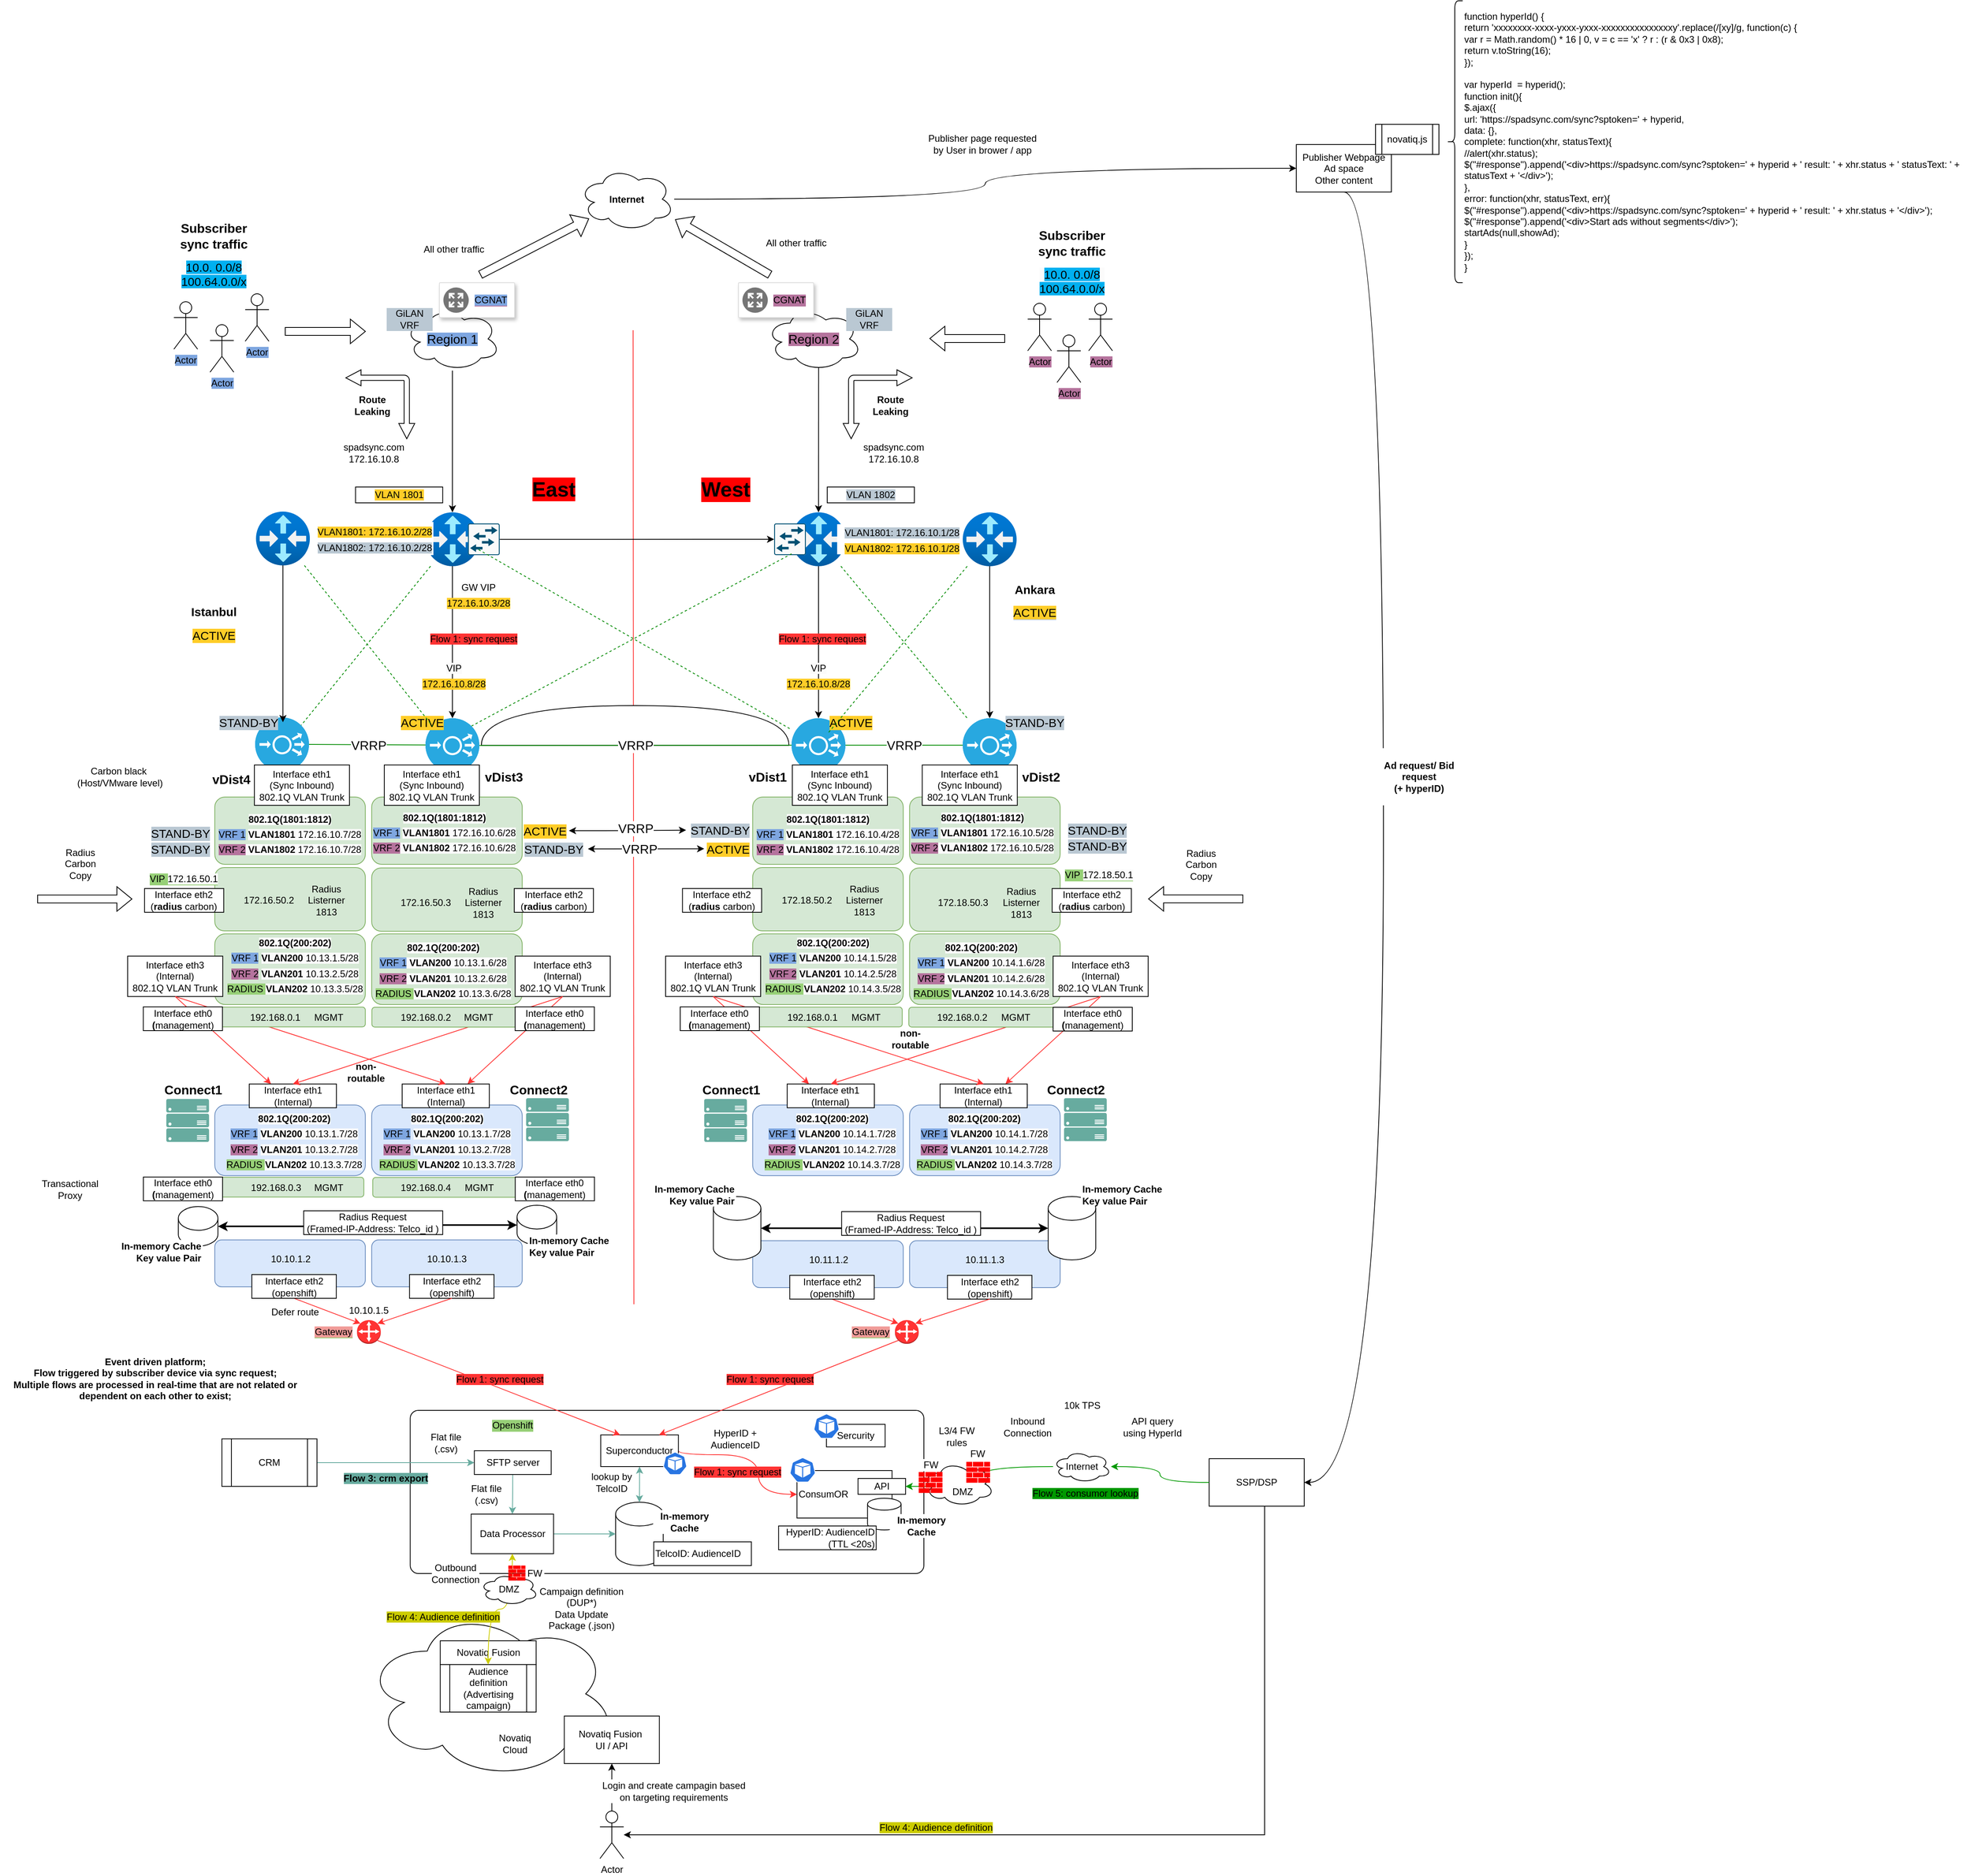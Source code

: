 <mxfile version="20.7.4" type="device" pages="3"><diagram name="Variant 2" id="zKRGgHIHjWfToEu9gfzF"><mxGraphModel dx="7092" dy="440" grid="1" gridSize="10" guides="1" tooltips="1" connect="1" arrows="1" fold="1" page="1" pageScale="1" pageWidth="6000" pageHeight="3400" math="0" shadow="0"><root><mxCell id="ytqZUY1KqM2I8ceE5ks2-0"/><mxCell id="ytqZUY1KqM2I8ceE5ks2-1" parent="ytqZUY1KqM2I8ceE5ks2-0"/><mxCell id="mTjKJbr2785Mtagi4zbM-0" value="" style="ellipse;shape=cloud;whiteSpace=wrap;html=1;" vertex="1" parent="ytqZUY1KqM2I8ceE5ks2-1"><mxGeometry x="-3266.82" y="2974" width="320" height="216" as="geometry"/></mxCell><mxCell id="ytqZUY1KqM2I8ceE5ks2-2" value="" style="rounded=1;whiteSpace=wrap;html=1;labelBackgroundColor=none;fillColor=#dae8fc;strokeColor=#6c8ebf;" parent="ytqZUY1KqM2I8ceE5ks2-1" vertex="1"><mxGeometry x="-3454.94" y="2508.75" width="190" height="59.25" as="geometry"/></mxCell><mxCell id="ytqZUY1KqM2I8ceE5ks2-3" value="" style="rounded=1;whiteSpace=wrap;html=1;labelBackgroundColor=none;fillColor=#dae8fc;strokeColor=#6c8ebf;" parent="ytqZUY1KqM2I8ceE5ks2-1" vertex="1"><mxGeometry x="-3454.94" y="2338.38" width="190" height="89.25" as="geometry"/></mxCell><mxCell id="ytqZUY1KqM2I8ceE5ks2-4" value="" style="rounded=1;whiteSpace=wrap;html=1;labelBackgroundColor=none;fillColor=#d5e8d4;strokeColor=#82b366;" parent="ytqZUY1KqM2I8ceE5ks2-1" vertex="1"><mxGeometry x="-3256.92" y="2122.26" width="190" height="89.25" as="geometry"/></mxCell><mxCell id="ytqZUY1KqM2I8ceE5ks2-5" value="" style="rounded=1;whiteSpace=wrap;html=1;labelBackgroundColor=none;strokeColor=default;fontColor=#000000;fillColor=default;arcSize=5;" parent="ytqZUY1KqM2I8ceE5ks2-1" vertex="1"><mxGeometry x="-3208.29" y="2724" width="648.29" height="206" as="geometry"/></mxCell><mxCell id="ytqZUY1KqM2I8ceE5ks2-6" value="" style="rounded=1;whiteSpace=wrap;html=1;labelBackgroundColor=none;fillColor=#d5e8d4;strokeColor=#82b366;" parent="ytqZUY1KqM2I8ceE5ks2-1" vertex="1"><mxGeometry x="-3454.94" y="2122.26" width="190" height="89.25" as="geometry"/></mxCell><mxCell id="ytqZUY1KqM2I8ceE5ks2-7" value="" style="rounded=1;whiteSpace=wrap;html=1;labelBackgroundColor=none;fillColor=#d5e8d4;strokeColor=#82b366;" parent="ytqZUY1KqM2I8ceE5ks2-1" vertex="1"><mxGeometry x="-3454.94" y="1949.51" width="190" height="85" as="geometry"/></mxCell><mxCell id="ytqZUY1KqM2I8ceE5ks2-8" value="" style="endArrow=none;html=1;rounded=0;strokeColor=#FF3333;" parent="ytqZUY1KqM2I8ceE5ks2-1" edge="1"><mxGeometry width="50" height="50" relative="1" as="geometry"><mxPoint x="-2926" y="2590" as="sourcePoint"/><mxPoint x="-2927" y="1360" as="targetPoint"/></mxGeometry></mxCell><mxCell id="ytqZUY1KqM2I8ceE5ks2-9" value="" style="shape=or;whiteSpace=wrap;html=1;sketch=0;fontSize=16;fontColor=#000000;fillColor=default;rotation=-90;" parent="ytqZUY1KqM2I8ceE5ks2-1" vertex="1"><mxGeometry x="-2949.52" y="1665.03" width="50.23" height="388.18" as="geometry"/></mxCell><mxCell id="ytqZUY1KqM2I8ceE5ks2-10" style="edgeStyle=orthogonalEdgeStyle;rounded=0;orthogonalLoop=1;jettySize=auto;html=1;strokeColor=#000000;fontSize=16;fontColor=#000000;endArrow=classic;endFill=1;" parent="ytqZUY1KqM2I8ceE5ks2-1" source="ytqZUY1KqM2I8ceE5ks2-14" target="ytqZUY1KqM2I8ceE5ks2-24" edge="1"><mxGeometry relative="1" as="geometry"/></mxCell><mxCell id="ytqZUY1KqM2I8ceE5ks2-12" style="edgeStyle=none;rounded=0;orthogonalLoop=1;jettySize=auto;html=1;dashed=1;strokeColor=#008A00;fontSize=15;fontColor=#000000;endArrow=none;endFill=0;" parent="ytqZUY1KqM2I8ceE5ks2-1" source="ytqZUY1KqM2I8ceE5ks2-14" target="ytqZUY1KqM2I8ceE5ks2-28" edge="1"><mxGeometry relative="1" as="geometry"><mxPoint x="-2398.14" y="1859.86" as="targetPoint"/></mxGeometry></mxCell><mxCell id="ytqZUY1KqM2I8ceE5ks2-14" value="" style="aspect=fixed;html=1;points=[];align=center;image;fontSize=12;image=img/lib/azure2/networking/Virtual_Router.svg;sketch=0;fontColor=#000000;fillColor=#FFCD28;" parent="ytqZUY1KqM2I8ceE5ks2-1" vertex="1"><mxGeometry x="-2727" y="1590" width="68" height="68" as="geometry"/></mxCell><mxCell id="ytqZUY1KqM2I8ceE5ks2-16" style="edgeStyle=none;rounded=0;orthogonalLoop=1;jettySize=auto;html=1;strokeColor=#000000;fontSize=16;fontColor=#000000;endArrow=classic;endFill=1;" parent="ytqZUY1KqM2I8ceE5ks2-1" source="ytqZUY1KqM2I8ceE5ks2-19" target="ytqZUY1KqM2I8ceE5ks2-27" edge="1"><mxGeometry relative="1" as="geometry"/></mxCell><mxCell id="ytqZUY1KqM2I8ceE5ks2-17" style="edgeStyle=none;rounded=0;orthogonalLoop=1;jettySize=auto;html=1;entryX=0.855;entryY=0.145;entryDx=0;entryDy=0;entryPerimeter=0;dashed=1;strokeColor=#008A00;fontSize=15;fontColor=#000000;endArrow=none;endFill=0;" parent="ytqZUY1KqM2I8ceE5ks2-1" source="ytqZUY1KqM2I8ceE5ks2-19" target="ytqZUY1KqM2I8ceE5ks2-29" edge="1"><mxGeometry relative="1" as="geometry"><mxPoint x="-3504.86" y="1859.86" as="targetPoint"/></mxGeometry></mxCell><mxCell id="ytqZUY1KqM2I8ceE5ks2-19" value="" style="aspect=fixed;html=1;points=[];align=center;image;fontSize=12;image=img/lib/azure2/networking/Virtual_Router.svg;sketch=0;fontColor=#000000;fillColor=#FFCD28;" parent="ytqZUY1KqM2I8ceE5ks2-1" vertex="1"><mxGeometry x="-3189" y="1590" width="68" height="68" as="geometry"/></mxCell><mxCell id="ytqZUY1KqM2I8ceE5ks2-20" style="edgeStyle=none;rounded=0;orthogonalLoop=1;jettySize=auto;html=1;entryX=0.918;entryY=0.506;entryDx=0;entryDy=0;entryPerimeter=0;strokeColor=#008A00;fontSize=16;fontColor=#000000;endArrow=none;endFill=0;" parent="ytqZUY1KqM2I8ceE5ks2-1" source="ytqZUY1KqM2I8ceE5ks2-24" target="ytqZUY1KqM2I8ceE5ks2-27" edge="1"><mxGeometry relative="1" as="geometry"/></mxCell><mxCell id="ytqZUY1KqM2I8ceE5ks2-21" value="VRRP" style="edgeLabel;html=1;align=center;verticalAlign=middle;resizable=0;points=[];fontSize=16;fontColor=#000000;" parent="ytqZUY1KqM2I8ceE5ks2-20" vertex="1" connectable="0"><mxGeometry x="-0.192" relative="1" as="geometry"><mxPoint x="-36" as="offset"/></mxGeometry></mxCell><mxCell id="ytqZUY1KqM2I8ceE5ks2-22" style="edgeStyle=none;rounded=0;orthogonalLoop=1;jettySize=auto;html=1;strokeColor=#008A00;fontSize=16;fontColor=#000000;endArrow=none;endFill=0;entryX=0;entryY=0.5;entryDx=0;entryDy=0;entryPerimeter=0;" parent="ytqZUY1KqM2I8ceE5ks2-1" source="ytqZUY1KqM2I8ceE5ks2-24" target="ytqZUY1KqM2I8ceE5ks2-28" edge="1"><mxGeometry relative="1" as="geometry"><mxPoint x="-2408" y="1884.0" as="targetPoint"/></mxGeometry></mxCell><mxCell id="ytqZUY1KqM2I8ceE5ks2-23" value="VRRP" style="edgeLabel;html=1;align=center;verticalAlign=middle;resizable=0;points=[];fontSize=16;fontColor=#000000;" parent="ytqZUY1KqM2I8ceE5ks2-22" vertex="1" connectable="0"><mxGeometry x="-0.202" relative="1" as="geometry"><mxPoint x="15" as="offset"/></mxGeometry></mxCell><mxCell id="ytqZUY1KqM2I8ceE5ks2-24" value="" style="fillColor=#28A8E0;verticalLabelPosition=bottom;sketch=0;html=1;strokeColor=#ffffff;verticalAlign=top;align=center;points=[[0.145,0.145,0],[0.5,0,0],[0.855,0.145,0],[1,0.5,0],[0.855,0.855,0],[0.5,1,0],[0.145,0.855,0],[0,0.5,0]];pointerEvents=1;shape=mxgraph.cisco_safe.compositeIcon;bgIcon=ellipse;resIcon=mxgraph.cisco_safe.capability.load_balancer;fontSize=16;fontColor=#000000;" parent="ytqZUY1KqM2I8ceE5ks2-1" vertex="1"><mxGeometry x="-2727" y="1850" width="68" height="68" as="geometry"/></mxCell><mxCell id="ytqZUY1KqM2I8ceE5ks2-25" style="edgeStyle=none;rounded=0;orthogonalLoop=1;jettySize=auto;html=1;strokeColor=#008A00;fontSize=16;fontColor=#000000;endArrow=none;endFill=0;entryX=1;entryY=0.5;entryDx=0;entryDy=0;entryPerimeter=0;" parent="ytqZUY1KqM2I8ceE5ks2-1" source="ytqZUY1KqM2I8ceE5ks2-27" target="ytqZUY1KqM2I8ceE5ks2-29" edge="1"><mxGeometry relative="1" as="geometry"><mxPoint x="-3494" y="1884" as="targetPoint"/></mxGeometry></mxCell><mxCell id="ytqZUY1KqM2I8ceE5ks2-26" value="VRRP" style="edgeLabel;html=1;align=center;verticalAlign=middle;resizable=0;points=[];fontSize=16;fontColor=#000000;" parent="ytqZUY1KqM2I8ceE5ks2-25" vertex="1" connectable="0"><mxGeometry x="0.327" y="-1" relative="1" as="geometry"><mxPoint x="25" y="1" as="offset"/></mxGeometry></mxCell><mxCell id="ytqZUY1KqM2I8ceE5ks2-27" value="" style="fillColor=#28A8E0;verticalLabelPosition=bottom;sketch=0;html=1;strokeColor=#ffffff;verticalAlign=top;align=center;points=[[0.145,0.145,0],[0.5,0,0],[0.855,0.145,0],[1,0.5,0],[0.855,0.855,0],[0.5,1,0],[0.145,0.855,0],[0,0.5,0]];pointerEvents=1;shape=mxgraph.cisco_safe.compositeIcon;bgIcon=ellipse;resIcon=mxgraph.cisco_safe.capability.load_balancer;fontSize=16;fontColor=#000000;" parent="ytqZUY1KqM2I8ceE5ks2-1" vertex="1"><mxGeometry x="-3189" y="1850" width="68" height="68" as="geometry"/></mxCell><mxCell id="ytqZUY1KqM2I8ceE5ks2-28" value="" style="fillColor=#28A8E0;verticalLabelPosition=bottom;sketch=0;html=1;strokeColor=#ffffff;verticalAlign=top;align=center;points=[[0.145,0.145,0],[0.5,0,0],[0.855,0.145,0],[1,0.5,0],[0.855,0.855,0],[0.5,1,0],[0.145,0.855,0],[0,0.5,0]];pointerEvents=1;shape=mxgraph.cisco_safe.compositeIcon;bgIcon=ellipse;resIcon=mxgraph.cisco_safe.capability.load_balancer;fontSize=16;fontColor=#000000;" parent="ytqZUY1KqM2I8ceE5ks2-1" vertex="1"><mxGeometry x="-2511" y="1850" width="68" height="68" as="geometry"/></mxCell><mxCell id="ytqZUY1KqM2I8ceE5ks2-29" value="" style="fillColor=#28A8E0;verticalLabelPosition=bottom;sketch=0;html=1;strokeColor=#ffffff;verticalAlign=top;align=center;points=[[0.145,0.145,0],[0.5,0,0],[0.855,0.145,0],[1,0.5,0],[0.855,0.855,0],[0.5,1,0],[0.145,0.855,0],[0,0.5,0]];pointerEvents=1;shape=mxgraph.cisco_safe.compositeIcon;bgIcon=ellipse;resIcon=mxgraph.cisco_safe.capability.load_balancer;fontSize=16;fontColor=#000000;" parent="ytqZUY1KqM2I8ceE5ks2-1" vertex="1"><mxGeometry x="-3404" y="1849" width="68" height="68" as="geometry"/></mxCell><mxCell id="ytqZUY1KqM2I8ceE5ks2-30" style="rounded=0;orthogonalLoop=1;jettySize=auto;html=1;" parent="ytqZUY1KqM2I8ceE5ks2-1" source="ytqZUY1KqM2I8ceE5ks2-31" target="ytqZUY1KqM2I8ceE5ks2-19" edge="1"><mxGeometry relative="1" as="geometry"><mxPoint x="-3404" y="1297.5" as="targetPoint"/></mxGeometry></mxCell><mxCell id="ytqZUY1KqM2I8ceE5ks2-31" value="&lt;span style=&quot;font-family: Calibri, Arial, Helvetica, sans-serif; font-size: 16px; text-align: start;&quot;&gt;&lt;span style=&quot;background-color: rgb(126, 166, 224);&quot;&gt;Region 1&lt;/span&gt;&lt;br&gt;&lt;/span&gt;" style="ellipse;shape=cloud;whiteSpace=wrap;html=1;" parent="ytqZUY1KqM2I8ceE5ks2-1" vertex="1"><mxGeometry x="-3215" y="1331" width="120" height="80" as="geometry"/></mxCell><mxCell id="ytqZUY1KqM2I8ceE5ks2-32" style="edgeStyle=none;rounded=0;orthogonalLoop=1;jettySize=auto;html=1;startArrow=none;exitX=0.55;exitY=0.95;exitDx=0;exitDy=0;exitPerimeter=0;" parent="ytqZUY1KqM2I8ceE5ks2-1" source="ytqZUY1KqM2I8ceE5ks2-34" target="ytqZUY1KqM2I8ceE5ks2-14" edge="1"><mxGeometry relative="1" as="geometry"><mxPoint x="-2909" y="1476" as="targetPoint"/><mxPoint x="-2696.84" y="1407" as="sourcePoint"/></mxGeometry></mxCell><mxCell id="ytqZUY1KqM2I8ceE5ks2-34" value="&lt;span style=&quot;font-family: Calibri, Arial, Helvetica, sans-serif; font-size: 16px; text-align: start;&quot;&gt;&lt;span style=&quot;background-color: rgb(181, 115, 157);&quot;&gt;Region 2&lt;/span&gt;&lt;br&gt;&lt;/span&gt;" style="ellipse;shape=cloud;whiteSpace=wrap;html=1;" parent="ytqZUY1KqM2I8ceE5ks2-1" vertex="1"><mxGeometry x="-2758.84" y="1331" width="120" height="80" as="geometry"/></mxCell><mxCell id="ytqZUY1KqM2I8ceE5ks2-35" value="Subscriber sync traffic" style="text;html=1;strokeColor=none;fillColor=default;align=center;verticalAlign=middle;whiteSpace=wrap;rounded=0;fontSize=16;fontColor=#000000;fontStyle=1" parent="ytqZUY1KqM2I8ceE5ks2-1" vertex="1"><mxGeometry x="-3510.94" y="1217" width="110" height="47" as="geometry"/></mxCell><mxCell id="ytqZUY1KqM2I8ceE5ks2-36" value="&lt;span style=&quot;color: rgb(0, 0, 0); font-family: Helvetica; font-size: 12px; font-style: normal; font-variant-ligatures: normal; font-variant-caps: normal; font-weight: 400; letter-spacing: normal; orphans: 2; text-indent: 0px; text-transform: none; widows: 2; word-spacing: 0px; -webkit-text-stroke-width: 0px; text-decoration-thickness: initial; text-decoration-style: initial; text-decoration-color: initial; float: none; display: inline !important;&quot;&gt;&lt;span style=&quot;background-color: rgb(186, 200, 211);&quot;&gt;VLAN1801: 172.16.10.1/28&lt;/span&gt;&lt;br&gt;&lt;span style=&quot;background-color: rgb(255, 205, 40);&quot;&gt;VLAN1802: 172.16.10.1/28&lt;/span&gt;&lt;br&gt;&lt;/span&gt;" style="text;whiteSpace=wrap;html=1;fontSize=16;fontColor=#000000;align=center;verticalAlign=middle;fillColor=default;" parent="ytqZUY1KqM2I8ceE5ks2-1" vertex="1"><mxGeometry x="-2669.5" y="1605" width="163" height="38" as="geometry"/></mxCell><mxCell id="ytqZUY1KqM2I8ceE5ks2-37" value="vDist1" style="text;html=1;strokeColor=none;fillColor=none;align=center;verticalAlign=middle;whiteSpace=wrap;rounded=0;sketch=0;fontSize=16;fontColor=#000000;fontStyle=1" parent="ytqZUY1KqM2I8ceE5ks2-1" vertex="1"><mxGeometry x="-2787" y="1909" width="60" height="30" as="geometry"/></mxCell><mxCell id="ytqZUY1KqM2I8ceE5ks2-38" value="vDist2" style="text;html=1;strokeColor=none;fillColor=none;align=center;verticalAlign=middle;whiteSpace=wrap;rounded=0;sketch=0;fontSize=16;fontColor=#000000;fontStyle=1" parent="ytqZUY1KqM2I8ceE5ks2-1" vertex="1"><mxGeometry x="-2442.12" y="1909" width="60" height="30" as="geometry"/></mxCell><mxCell id="ytqZUY1KqM2I8ceE5ks2-39" value="vDist3" style="text;html=1;strokeColor=none;fillColor=none;align=center;verticalAlign=middle;whiteSpace=wrap;rounded=0;sketch=0;fontSize=16;fontColor=#000000;fontStyle=1" parent="ytqZUY1KqM2I8ceE5ks2-1" vertex="1"><mxGeometry x="-3120" y="1909" width="60" height="30" as="geometry"/></mxCell><mxCell id="ytqZUY1KqM2I8ceE5ks2-40" value="&lt;span style=&quot;color: rgb(0, 0, 0); font-family: Helvetica; font-size: 12px; font-style: normal; font-variant-ligatures: normal; font-variant-caps: normal; font-weight: 400; letter-spacing: normal; orphans: 2; text-indent: 0px; text-transform: none; widows: 2; word-spacing: 0px; -webkit-text-stroke-width: 0px; text-decoration-thickness: initial; text-decoration-style: initial; text-decoration-color: initial; float: none; display: inline !important;&quot;&gt;&lt;span style=&quot;background-color: rgb(255, 205, 40);&quot;&gt;VLAN1801: 172.16.10.2/28&lt;/span&gt;&lt;br&gt;&lt;span style=&quot;background-color: rgb(186, 200, 211);&quot;&gt;VLAN1802: 172.16.10.2/28&lt;/span&gt;&lt;br&gt;&lt;/span&gt;" style="text;whiteSpace=wrap;html=1;fontSize=16;fontColor=#000000;align=center;verticalAlign=middle;fillColor=default;" parent="ytqZUY1KqM2I8ceE5ks2-1" vertex="1"><mxGeometry x="-3327.0" y="1602.1" width="148" height="41.9" as="geometry"/></mxCell><mxCell id="ytqZUY1KqM2I8ceE5ks2-41" value="&lt;span style=&quot;color: rgb(0, 0, 0); font-family: Helvetica; font-size: 12px; font-style: normal; font-variant-ligatures: normal; font-variant-caps: normal; font-weight: 400; letter-spacing: normal; orphans: 2; text-indent: 0px; text-transform: none; widows: 2; word-spacing: 0px; -webkit-text-stroke-width: 0px; text-decoration-thickness: initial; text-decoration-style: initial; text-decoration-color: initial; float: none; display: inline !important;&quot;&gt;&lt;span style=&quot;background-color: rgb(251, 251, 251);&quot;&gt;VIP&lt;/span&gt;&lt;br&gt;&lt;span style=&quot;background-color: rgb(255, 205, 40);&quot;&gt;172.16.10.8/28&lt;/span&gt;&lt;/span&gt;" style="text;whiteSpace=wrap;html=1;fontSize=16;fontColor=#000000;align=center;verticalAlign=middle;" parent="ytqZUY1KqM2I8ceE5ks2-1" vertex="1"><mxGeometry x="-3198.45" y="1780" width="90" height="30" as="geometry"/></mxCell><mxCell id="ytqZUY1KqM2I8ceE5ks2-42" value="&lt;span style=&quot;color: rgb(0, 0, 0); font-family: Helvetica; font-size: 12px; font-style: normal; font-variant-ligatures: normal; font-variant-caps: normal; font-weight: 400; letter-spacing: normal; orphans: 2; text-indent: 0px; text-transform: none; widows: 2; word-spacing: 0px; -webkit-text-stroke-width: 0px; text-decoration-thickness: initial; text-decoration-style: initial; text-decoration-color: initial; float: none; display: inline !important;&quot;&gt;&lt;span style=&quot;background-color: rgb(251, 251, 251);&quot;&gt;GW VIP&lt;/span&gt;&lt;br&gt;&lt;span style=&quot;background-color: rgb(255, 205, 40);&quot;&gt;172.16.10.3/28&lt;/span&gt;&lt;/span&gt;" style="text;whiteSpace=wrap;html=1;fontSize=16;fontColor=#000000;align=center;verticalAlign=middle;" parent="ytqZUY1KqM2I8ceE5ks2-1" vertex="1"><mxGeometry x="-3166.58" y="1672.54" width="90" height="40" as="geometry"/></mxCell><mxCell id="ytqZUY1KqM2I8ceE5ks2-43" value="&lt;span style=&quot;color: rgb(0, 0, 0); font-family: Helvetica; font-size: 12px; font-style: normal; font-variant-ligatures: normal; font-variant-caps: normal; letter-spacing: normal; orphans: 2; text-indent: 0px; text-transform: none; widows: 2; word-spacing: 0px; -webkit-text-stroke-width: 0px; text-decoration-thickness: initial; text-decoration-style: initial; text-decoration-color: initial; float: none; display: inline !important;&quot;&gt;&lt;b style=&quot;background-color: rgb(251, 251, 251);&quot;&gt;802.1Q(1801:1812)&lt;/b&gt;&lt;br&gt;&lt;span style=&quot;background-color: rgb(126, 166, 224);&quot;&gt;VRF 1&lt;/span&gt;&lt;/span&gt;&lt;span style=&quot;color: rgb(0, 0, 0); font-family: Helvetica; font-size: 12px; font-style: normal; font-variant-ligatures: normal; font-variant-caps: normal; letter-spacing: normal; orphans: 2; text-indent: 0px; text-transform: none; widows: 2; word-spacing: 0px; -webkit-text-stroke-width: 0px; text-decoration-thickness: initial; text-decoration-style: initial; text-decoration-color: initial; float: none; display: inline !important;&quot;&gt; &lt;b style=&quot;background-color: rgb(251, 251, 251);&quot;&gt;VLAN1801 &lt;/b&gt;&lt;span style=&quot;background-color: rgb(251, 251, 251);&quot;&gt;172.16.10.7/28&lt;/span&gt;&lt;br&gt;&lt;span style=&quot;background-color: rgb(181, 115, 157);&quot;&gt;VRF 2&lt;/span&gt;&lt;/span&gt;&lt;span style=&quot;color: rgb(0, 0, 0); font-family: Helvetica; font-size: 12px; font-style: normal; font-variant-ligatures: normal; font-variant-caps: normal; letter-spacing: normal; orphans: 2; text-indent: 0px; text-transform: none; widows: 2; word-spacing: 0px; -webkit-text-stroke-width: 0px; background-color: rgb(251, 251, 251); text-decoration-thickness: initial; text-decoration-style: initial; text-decoration-color: initial; float: none; display: inline !important;&quot;&gt; &lt;b&gt;VLAN1802 &lt;/b&gt;172.16.10.7/28&lt;br&gt;&lt;/span&gt;" style="text;whiteSpace=wrap;html=1;fontSize=16;fontColor=#000000;align=center;verticalAlign=middle;" parent="ytqZUY1KqM2I8ceE5ks2-1" vertex="1"><mxGeometry x="-3454.94" y="1962.01" width="190" height="65" as="geometry"/></mxCell><mxCell id="ytqZUY1KqM2I8ceE5ks2-44" value="&lt;span style=&quot;background-color: rgb(255, 205, 40);&quot;&gt;VLAN 1801&lt;/span&gt;" style="rounded=0;whiteSpace=wrap;html=1;" parent="ytqZUY1KqM2I8ceE5ks2-1" vertex="1"><mxGeometry x="-3277.29" y="1558" width="110" height="20" as="geometry"/></mxCell><mxCell id="ytqZUY1KqM2I8ceE5ks2-45" value="&lt;span style=&quot;background-color: rgb(186, 200, 211);&quot;&gt;VLAN&amp;nbsp;1802&lt;/span&gt;" style="rounded=0;whiteSpace=wrap;html=1;" parent="ytqZUY1KqM2I8ceE5ks2-1" vertex="1"><mxGeometry x="-2682" y="1558" width="110" height="20" as="geometry"/></mxCell><mxCell id="ytqZUY1KqM2I8ceE5ks2-46" value="&lt;p style=&quot;border-color: var(--border-color); color: rgb(0, 0, 0); font-style: normal; font-variant-ligatures: normal; font-variant-caps: normal; font-weight: 400; letter-spacing: normal; orphans: 2; text-indent: 0px; text-transform: none; widows: 2; word-spacing: 0px; -webkit-text-stroke-width: 0px; text-decoration-thickness: initial; text-decoration-style: initial; text-decoration-color: initial; background-color: rgb(251, 251, 251); font-size: 15px;&quot;&gt;&lt;span style=&quot;border-color: var(--border-color); background-color: rgb(0, 176, 240);&quot;&gt;&lt;font style=&quot;font-size: 15px;&quot;&gt;10.0. 0.0/8&lt;br&gt;&lt;/font&gt;&lt;/span&gt;&lt;span style=&quot;border-color: var(--border-color); background-color: rgb(0, 176, 240);&quot;&gt;&lt;font style=&quot;font-size: 15px;&quot;&gt;100.64.0.0/x&lt;/font&gt;&lt;/span&gt;&lt;/p&gt;" style="text;whiteSpace=wrap;html=1;fontSize=16;fontColor=#000000;align=center;verticalAlign=middle;" parent="ytqZUY1KqM2I8ceE5ks2-1" vertex="1"><mxGeometry x="-3500.94" y="1264" width="90" height="50" as="geometry"/></mxCell><mxCell id="ytqZUY1KqM2I8ceE5ks2-47" value="ACTIVE" style="text;html=1;strokeColor=none;fillColor=none;align=center;verticalAlign=middle;whiteSpace=wrap;rounded=0;labelBackgroundColor=#FFCD28;sketch=0;fontSize=15;fontColor=#000000;" parent="ytqZUY1KqM2I8ceE5ks2-1" vertex="1"><mxGeometry x="-3485.94" y="1730" width="60" height="30" as="geometry"/></mxCell><mxCell id="ytqZUY1KqM2I8ceE5ks2-48" value="ACTIVE" style="text;html=1;strokeColor=none;fillColor=none;align=center;verticalAlign=middle;whiteSpace=wrap;rounded=0;labelBackgroundColor=#FFCD28;sketch=0;fontSize=15;fontColor=#000000;" parent="ytqZUY1KqM2I8ceE5ks2-1" vertex="1"><mxGeometry x="-2682" y="1840" width="60" height="30" as="geometry"/></mxCell><mxCell id="ytqZUY1KqM2I8ceE5ks2-49" value="&lt;span style=&quot;background-color: rgb(255, 205, 40);&quot;&gt;ACTIVE&lt;/span&gt;" style="text;html=1;strokeColor=none;fillColor=none;align=center;verticalAlign=middle;whiteSpace=wrap;rounded=0;labelBackgroundColor=#BAC8D3;sketch=0;fontSize=15;fontColor=#000000;" parent="ytqZUY1KqM2I8ceE5ks2-1" vertex="1"><mxGeometry x="-2463.16" y="1700.79" width="86" height="30" as="geometry"/></mxCell><mxCell id="ytqZUY1KqM2I8ceE5ks2-50" value="Ankara" style="text;html=1;strokeColor=none;fillColor=default;align=center;verticalAlign=middle;whiteSpace=wrap;rounded=0;labelBackgroundColor=none;sketch=0;fontSize=15;fontColor=#000000;fontStyle=1" parent="ytqZUY1KqM2I8ceE5ks2-1" vertex="1"><mxGeometry x="-2450.16" y="1671.75" width="60" height="30" as="geometry"/></mxCell><mxCell id="ytqZUY1KqM2I8ceE5ks2-51" value="Istanbul" style="text;html=1;strokeColor=none;fillColor=default;align=center;verticalAlign=middle;whiteSpace=wrap;rounded=0;labelBackgroundColor=none;sketch=0;fontSize=15;fontColor=#000000;fontStyle=1" parent="ytqZUY1KqM2I8ceE5ks2-1" vertex="1"><mxGeometry x="-3488.17" y="1701.75" width="64.46" height="26.5" as="geometry"/></mxCell><mxCell id="43Tjhi8NR0_u89RMApqL-73" style="edgeStyle=orthogonalEdgeStyle;curved=1;rounded=0;orthogonalLoop=1;jettySize=auto;html=1;entryX=0;entryY=0.5;entryDx=0;entryDy=0;entryPerimeter=0;" parent="ytqZUY1KqM2I8ceE5ks2-1" source="ytqZUY1KqM2I8ceE5ks2-52" target="ytqZUY1KqM2I8ceE5ks2-54" edge="1"><mxGeometry relative="1" as="geometry"/></mxCell><mxCell id="ytqZUY1KqM2I8ceE5ks2-52" value="" style="sketch=0;points=[[0.015,0.015,0],[0.985,0.015,0],[0.985,0.985,0],[0.015,0.985,0],[0.25,0,0],[0.5,0,0],[0.75,0,0],[1,0.25,0],[1,0.5,0],[1,0.75,0],[0.75,1,0],[0.5,1,0],[0.25,1,0],[0,0.75,0],[0,0.5,0],[0,0.25,0]];verticalLabelPosition=bottom;html=1;verticalAlign=top;aspect=fixed;align=center;pointerEvents=1;shape=mxgraph.cisco19.rect;prIcon=workgroup_switch;fillColor=#FAFAFA;strokeColor=#005073;labelBackgroundColor=#FFCD28;fontSize=15;fontColor=#000000;" parent="ytqZUY1KqM2I8ceE5ks2-1" vertex="1"><mxGeometry x="-3135.39" y="1604.05" width="40" height="40" as="geometry"/></mxCell><mxCell id="ytqZUY1KqM2I8ceE5ks2-54" value="" style="sketch=0;points=[[0.015,0.015,0],[0.985,0.015,0],[0.985,0.985,0],[0.015,0.985,0],[0.25,0,0],[0.5,0,0],[0.75,0,0],[1,0.25,0],[1,0.5,0],[1,0.75,0],[0.75,1,0],[0.5,1,0],[0.25,1,0],[0,0.75,0],[0,0.5,0],[0,0.25,0]];verticalLabelPosition=bottom;html=1;verticalAlign=top;aspect=fixed;align=center;pointerEvents=1;shape=mxgraph.cisco19.rect;prIcon=workgroup_switch;fillColor=#FAFAFA;strokeColor=#005073;labelBackgroundColor=#FFCD28;fontSize=15;fontColor=#000000;" parent="ytqZUY1KqM2I8ceE5ks2-1" vertex="1"><mxGeometry x="-2749" y="1604" width="40" height="40" as="geometry"/></mxCell><mxCell id="ytqZUY1KqM2I8ceE5ks2-55" value="ACTIVE" style="text;html=1;strokeColor=none;fillColor=none;align=center;verticalAlign=middle;whiteSpace=wrap;rounded=0;labelBackgroundColor=#FFCD28;sketch=0;fontSize=15;fontColor=#000000;" parent="ytqZUY1KqM2I8ceE5ks2-1" vertex="1"><mxGeometry x="-3223" y="1840.01" width="60" height="30" as="geometry"/></mxCell><mxCell id="ytqZUY1KqM2I8ceE5ks2-56" value="STAND-BY" style="text;html=1;strokeColor=none;fillColor=none;align=center;verticalAlign=middle;whiteSpace=wrap;rounded=0;labelBackgroundColor=#BAC8D3;sketch=0;fontSize=15;fontColor=#000000;" parent="ytqZUY1KqM2I8ceE5ks2-1" vertex="1"><mxGeometry x="-2463.16" y="1840.01" width="86" height="30" as="geometry"/></mxCell><mxCell id="ytqZUY1KqM2I8ceE5ks2-57" value="STAND-BY" style="text;html=1;strokeColor=none;fillColor=none;align=center;verticalAlign=middle;whiteSpace=wrap;rounded=0;labelBackgroundColor=#BAC8D3;sketch=0;fontSize=15;fontColor=#000000;" parent="ytqZUY1KqM2I8ceE5ks2-1" vertex="1"><mxGeometry x="-3454.94" y="1840" width="86" height="30" as="geometry"/></mxCell><mxCell id="ytqZUY1KqM2I8ceE5ks2-59" value="Subscriber sync traffic" style="text;html=1;strokeColor=none;fillColor=default;align=center;verticalAlign=middle;whiteSpace=wrap;rounded=0;fontSize=16;fontColor=#000000;fontStyle=1" parent="ytqZUY1KqM2I8ceE5ks2-1" vertex="1"><mxGeometry x="-2428.0" y="1226" width="110" height="47" as="geometry"/></mxCell><mxCell id="ytqZUY1KqM2I8ceE5ks2-60" value="&lt;p style=&quot;border-color: var(--border-color); color: rgb(0, 0, 0); font-style: normal; font-variant-ligatures: normal; font-variant-caps: normal; font-weight: 400; letter-spacing: normal; orphans: 2; text-indent: 0px; text-transform: none; widows: 2; word-spacing: 0px; -webkit-text-stroke-width: 0px; text-decoration-thickness: initial; text-decoration-style: initial; text-decoration-color: initial; background-color: rgb(251, 251, 251); font-size: 15px;&quot;&gt;&lt;span style=&quot;border-color: var(--border-color); background-color: rgb(0, 176, 240);&quot;&gt;&lt;font style=&quot;font-size: 15px;&quot;&gt;10.0. 0.0/8&lt;br&gt;&lt;/font&gt;&lt;/span&gt;&lt;span style=&quot;border-color: var(--border-color); background-color: rgb(0, 176, 240);&quot;&gt;&lt;font style=&quot;font-size: 15px;&quot;&gt;100.64.0.0/x&lt;/font&gt;&lt;/span&gt;&lt;/p&gt;" style="text;whiteSpace=wrap;html=1;fontSize=16;fontColor=#000000;align=center;verticalAlign=middle;" parent="ytqZUY1KqM2I8ceE5ks2-1" vertex="1"><mxGeometry x="-2418.0" y="1273" width="90" height="50" as="geometry"/></mxCell><mxCell id="ytqZUY1KqM2I8ceE5ks2-61" value="" style="shape=flexArrow;endArrow=classic;html=1;rounded=0;" parent="ytqZUY1KqM2I8ceE5ks2-1" edge="1"><mxGeometry x="-1" y="-361" width="50" height="50" relative="1" as="geometry"><mxPoint x="-3366.5" y="1361.5" as="sourcePoint"/><mxPoint x="-3264.37" y="1361.5" as="targetPoint"/><mxPoint x="1" y="-20" as="offset"/></mxGeometry></mxCell><mxCell id="ytqZUY1KqM2I8ceE5ks2-62" value="" style="shape=flexArrow;endArrow=classic;html=1;rounded=0;" parent="ytqZUY1KqM2I8ceE5ks2-1" edge="1"><mxGeometry x="-1" y="-361" width="50" height="50" relative="1" as="geometry"><mxPoint x="-2457.5" y="1370.5" as="sourcePoint"/><mxPoint x="-2553" y="1370.5" as="targetPoint"/><mxPoint x="1" y="-20" as="offset"/></mxGeometry></mxCell><mxCell id="ytqZUY1KqM2I8ceE5ks2-63" value="GiLAN VRF" style="text;html=1;strokeColor=none;fillColor=none;align=center;verticalAlign=middle;whiteSpace=wrap;rounded=0;labelBackgroundColor=#BAC8D3;" parent="ytqZUY1KqM2I8ceE5ks2-1" vertex="1"><mxGeometry x="-3239" y="1331" width="60" height="30" as="geometry"/></mxCell><mxCell id="ytqZUY1KqM2I8ceE5ks2-64" value="GiLAN VRF" style="text;html=1;strokeColor=none;fillColor=none;align=center;verticalAlign=middle;whiteSpace=wrap;rounded=0;labelBackgroundColor=#BAC8D3;" parent="ytqZUY1KqM2I8ceE5ks2-1" vertex="1"><mxGeometry x="-2659" y="1331" width="60" height="30" as="geometry"/></mxCell><mxCell id="ytqZUY1KqM2I8ceE5ks2-65" value="Actor" style="shape=umlActor;verticalLabelPosition=bottom;verticalAlign=top;html=1;outlineConnect=0;labelBackgroundColor=#7EA6E0;fillColor=default;" parent="ytqZUY1KqM2I8ceE5ks2-1" vertex="1"><mxGeometry x="-3506.57" y="1324" width="30" height="60" as="geometry"/></mxCell><mxCell id="ytqZUY1KqM2I8ceE5ks2-66" value="Actor" style="shape=umlActor;verticalLabelPosition=bottom;verticalAlign=top;html=1;outlineConnect=0;labelBackgroundColor=#7EA6E0;fillColor=default;" parent="ytqZUY1KqM2I8ceE5ks2-1" vertex="1"><mxGeometry x="-3460.94" y="1353" width="30" height="60" as="geometry"/></mxCell><mxCell id="ytqZUY1KqM2I8ceE5ks2-67" value="Actor" style="shape=umlActor;verticalLabelPosition=bottom;verticalAlign=top;html=1;outlineConnect=0;labelBackgroundColor=#7EA6E0;fillColor=default;" parent="ytqZUY1KqM2I8ceE5ks2-1" vertex="1"><mxGeometry x="-3416.57" y="1314" width="30" height="60" as="geometry"/></mxCell><mxCell id="ytqZUY1KqM2I8ceE5ks2-68" value="Actor" style="shape=umlActor;verticalLabelPosition=bottom;verticalAlign=top;html=1;outlineConnect=0;labelBackgroundColor=#B5739D;fillColor=default;" parent="ytqZUY1KqM2I8ceE5ks2-1" vertex="1"><mxGeometry x="-2429" y="1326" width="30" height="60" as="geometry"/></mxCell><mxCell id="ytqZUY1KqM2I8ceE5ks2-69" value="Actor" style="shape=umlActor;verticalLabelPosition=bottom;verticalAlign=top;html=1;outlineConnect=0;labelBackgroundColor=#B5739D;fillColor=default;" parent="ytqZUY1KqM2I8ceE5ks2-1" vertex="1"><mxGeometry x="-2392" y="1366" width="30" height="60" as="geometry"/></mxCell><mxCell id="ytqZUY1KqM2I8ceE5ks2-70" value="Actor" style="shape=umlActor;verticalLabelPosition=bottom;verticalAlign=top;html=1;outlineConnect=0;labelBackgroundColor=#B5739D;fillColor=default;" parent="ytqZUY1KqM2I8ceE5ks2-1" vertex="1"><mxGeometry x="-2352" y="1326" width="30" height="60" as="geometry"/></mxCell><mxCell id="ytqZUY1KqM2I8ceE5ks2-71" value="" style="strokeColor=#dddddd;shadow=1;strokeWidth=1;rounded=1;absoluteArcSize=1;arcSize=2;labelBackgroundColor=#B5739D;fillColor=default;" parent="ytqZUY1KqM2I8ceE5ks2-1" vertex="1"><mxGeometry x="-3171.42" y="1300" width="94.84" height="44" as="geometry"/></mxCell><mxCell id="ytqZUY1KqM2I8ceE5ks2-72" value="&lt;span style=&quot;background-color: rgb(126, 166, 224);&quot;&gt;CGNAT&lt;/span&gt;" style="sketch=0;dashed=0;connectable=0;html=1;fillColor=#757575;strokeColor=none;shape=mxgraph.gcp2.nat;part=1;labelPosition=right;verticalLabelPosition=middle;align=left;verticalAlign=middle;spacingLeft=5;fontSize=12;labelBackgroundColor=#B5739D;" parent="ytqZUY1KqM2I8ceE5ks2-71" vertex="1"><mxGeometry y="0.5" width="32" height="32" relative="1" as="geometry"><mxPoint x="5" y="-16" as="offset"/></mxGeometry></mxCell><mxCell id="ytqZUY1KqM2I8ceE5ks2-73" value="" style="strokeColor=#dddddd;shadow=1;strokeWidth=1;rounded=1;absoluteArcSize=1;arcSize=2;labelBackgroundColor=#B5739D;fillColor=default;" parent="ytqZUY1KqM2I8ceE5ks2-1" vertex="1"><mxGeometry x="-2794.0" y="1300" width="94.84" height="44" as="geometry"/></mxCell><mxCell id="ytqZUY1KqM2I8ceE5ks2-74" value="CGNAT" style="sketch=0;dashed=0;connectable=0;html=1;fillColor=#757575;strokeColor=none;shape=mxgraph.gcp2.nat;part=1;labelPosition=right;verticalLabelPosition=middle;align=left;verticalAlign=middle;spacingLeft=5;fontSize=12;labelBackgroundColor=#B5739D;" parent="ytqZUY1KqM2I8ceE5ks2-73" vertex="1"><mxGeometry y="0.5" width="32" height="32" relative="1" as="geometry"><mxPoint x="5" y="-16" as="offset"/></mxGeometry></mxCell><mxCell id="ytqZUY1KqM2I8ceE5ks2-75" value="" style="shape=flexArrow;endArrow=classic;html=1;rounded=0;" parent="ytqZUY1KqM2I8ceE5ks2-1" target="ytqZUY1KqM2I8ceE5ks2-77" edge="1"><mxGeometry x="-1" y="-361" width="50" height="50" relative="1" as="geometry"><mxPoint x="-3120" y="1290" as="sourcePoint"/><mxPoint x="-2980" y="1235" as="targetPoint"/><mxPoint x="1" y="-20" as="offset"/></mxGeometry></mxCell><mxCell id="ytqZUY1KqM2I8ceE5ks2-76" value="" style="shape=flexArrow;endArrow=classic;html=1;rounded=0;" parent="ytqZUY1KqM2I8ceE5ks2-1" edge="1"><mxGeometry x="-1" y="-361" width="50" height="50" relative="1" as="geometry"><mxPoint x="-2754.0" y="1290" as="sourcePoint"/><mxPoint x="-2874.0" y="1220" as="targetPoint"/><mxPoint x="1" y="-20" as="offset"/></mxGeometry></mxCell><mxCell id="mTjKJbr2785Mtagi4zbM-14" style="edgeStyle=orthogonalEdgeStyle;rounded=0;orthogonalLoop=1;jettySize=auto;html=1;fontColor=#000000;curved=1;" edge="1" parent="ytqZUY1KqM2I8ceE5ks2-1" source="ytqZUY1KqM2I8ceE5ks2-77" target="mTjKJbr2785Mtagi4zbM-9"><mxGeometry relative="1" as="geometry"/></mxCell><mxCell id="ytqZUY1KqM2I8ceE5ks2-77" value="&lt;span style=&quot;&quot;&gt;&lt;b&gt;Internet&lt;/b&gt;&lt;/span&gt;" style="ellipse;shape=cloud;whiteSpace=wrap;html=1;labelBackgroundColor=none;fillColor=default;" parent="ytqZUY1KqM2I8ceE5ks2-1" vertex="1"><mxGeometry x="-2995.15" y="1154.5" width="120" height="80" as="geometry"/></mxCell><mxCell id="ytqZUY1KqM2I8ceE5ks2-78" value="" style="html=1;shadow=0;dashed=0;align=center;verticalAlign=middle;shape=mxgraph.arrows2.bendDoubleArrow;dy=3.35;dx=19.2;arrowHead=20.14;rounded=1;labelBackgroundColor=none;fillColor=default;rotation=90;" parent="ytqZUY1KqM2I8ceE5ks2-1" vertex="1"><mxGeometry x="-3289.57" y="1410" width="87" height="87" as="geometry"/></mxCell><mxCell id="ytqZUY1KqM2I8ceE5ks2-79" value="Route Leaking" style="text;html=1;strokeColor=none;fillColor=none;align=center;verticalAlign=middle;whiteSpace=wrap;rounded=0;labelBackgroundColor=none;fontStyle=1" parent="ytqZUY1KqM2I8ceE5ks2-1" vertex="1"><mxGeometry x="-3286" y="1440" width="60" height="30" as="geometry"/></mxCell><mxCell id="ytqZUY1KqM2I8ceE5ks2-80" value="Route Leaking" style="text;html=1;strokeColor=none;fillColor=none;align=center;verticalAlign=middle;whiteSpace=wrap;rounded=0;labelBackgroundColor=none;fontStyle=1" parent="ytqZUY1KqM2I8ceE5ks2-1" vertex="1"><mxGeometry x="-2632.16" y="1440" width="60" height="30" as="geometry"/></mxCell><mxCell id="ytqZUY1KqM2I8ceE5ks2-81" value="spadsync.com&lt;br&gt;172.16.10.8" style="text;html=1;strokeColor=none;fillColor=none;align=center;verticalAlign=middle;whiteSpace=wrap;rounded=0;labelBackgroundColor=none;" parent="ytqZUY1KqM2I8ceE5ks2-1" vertex="1"><mxGeometry x="-3304" y="1500" width="100" height="30" as="geometry"/></mxCell><mxCell id="ytqZUY1KqM2I8ceE5ks2-82" value="spadsync.com&lt;br&gt;172.16.10.8" style="text;html=1;strokeColor=none;fillColor=none;align=center;verticalAlign=middle;whiteSpace=wrap;rounded=0;labelBackgroundColor=none;" parent="ytqZUY1KqM2I8ceE5ks2-1" vertex="1"><mxGeometry x="-2648" y="1500" width="100" height="30" as="geometry"/></mxCell><mxCell id="ytqZUY1KqM2I8ceE5ks2-83" value="All other traffic" style="text;html=1;strokeColor=none;fillColor=none;align=center;verticalAlign=middle;whiteSpace=wrap;rounded=0;labelBackgroundColor=none;" parent="ytqZUY1KqM2I8ceE5ks2-1" vertex="1"><mxGeometry x="-2771.16" y="1234.5" width="100" height="30" as="geometry"/></mxCell><mxCell id="ytqZUY1KqM2I8ceE5ks2-84" value="All other traffic" style="text;html=1;strokeColor=none;fillColor=none;align=center;verticalAlign=middle;whiteSpace=wrap;rounded=0;labelBackgroundColor=none;" parent="ytqZUY1KqM2I8ceE5ks2-1" vertex="1"><mxGeometry x="-3202.57" y="1243" width="100" height="30" as="geometry"/></mxCell><mxCell id="ytqZUY1KqM2I8ceE5ks2-85" value="&lt;span style=&quot;color: rgb(0, 0, 0); font-family: Helvetica; font-size: 12px; font-style: normal; font-variant-ligatures: normal; font-variant-caps: normal; font-weight: 400; letter-spacing: normal; orphans: 2; text-indent: 0px; text-transform: none; widows: 2; word-spacing: 0px; -webkit-text-stroke-width: 0px; text-decoration-thickness: initial; text-decoration-style: initial; text-decoration-color: initial; float: none; display: inline !important;&quot;&gt;&lt;span style=&quot;background-color: rgb(251, 251, 251);&quot;&gt;VIP&lt;/span&gt;&lt;br&gt;&lt;span style=&quot;background-color: rgb(255, 205, 40);&quot;&gt;172.16.10.8/28&lt;/span&gt;&lt;/span&gt;" style="text;whiteSpace=wrap;html=1;fontSize=16;fontColor=#000000;align=center;verticalAlign=middle;" parent="ytqZUY1KqM2I8ceE5ks2-1" vertex="1"><mxGeometry x="-2738" y="1780" width="90" height="30" as="geometry"/></mxCell><mxCell id="ytqZUY1KqM2I8ceE5ks2-86" style="edgeStyle=none;rounded=0;orthogonalLoop=1;jettySize=auto;html=1;entryX=0.145;entryY=0.145;entryDx=0;entryDy=0;startArrow=none;startFill=0;exitX=0.5;exitY=1;exitDx=0;exitDy=0;strokeColor=#FF3333;entryPerimeter=0;" parent="ytqZUY1KqM2I8ceE5ks2-1" source="ytqZUY1KqM2I8ceE5ks2-95" target="ytqZUY1KqM2I8ceE5ks2-133" edge="1"><mxGeometry relative="1" as="geometry"><mxPoint x="-3208.225" y="2714" as="sourcePoint"/><mxPoint x="-2997.42" y="2734" as="targetPoint"/></mxGeometry></mxCell><mxCell id="ytqZUY1KqM2I8ceE5ks2-87" style="edgeStyle=orthogonalEdgeStyle;rounded=0;orthogonalLoop=1;jettySize=auto;html=1;entryX=0;entryY=0.5;entryDx=0;entryDy=0;startArrow=none;startFill=0;curved=1;strokeColor=#FF3333;exitX=1;exitY=0.5;exitDx=0;exitDy=0;" parent="ytqZUY1KqM2I8ceE5ks2-1" source="ytqZUY1KqM2I8ceE5ks2-114" target="ytqZUY1KqM2I8ceE5ks2-108" edge="1"><mxGeometry relative="1" as="geometry"><Array as="points"><mxPoint x="-2870" y="2780"/><mxPoint x="-2769" y="2780"/><mxPoint x="-2769" y="2830"/></Array></mxGeometry></mxCell><mxCell id="ytqZUY1KqM2I8ceE5ks2-88" style="edgeStyle=none;rounded=0;orthogonalLoop=1;jettySize=auto;html=1;entryX=0.25;entryY=0;entryDx=0;entryDy=0;startArrow=none;startFill=0;strokeColor=#FF3333;exitX=0.5;exitY=1;exitDx=0;exitDy=0;" parent="ytqZUY1KqM2I8ceE5ks2-1" source="ytqZUY1KqM2I8ceE5ks2-94" target="ytqZUY1KqM2I8ceE5ks2-154" edge="1"><mxGeometry relative="1" as="geometry"/></mxCell><mxCell id="ytqZUY1KqM2I8ceE5ks2-89" value="&lt;span style=&quot;color: rgb(0, 0, 0); font-family: Helvetica; font-size: 12px; font-style: normal; font-variant-ligatures: normal; font-variant-caps: normal; letter-spacing: normal; orphans: 2; text-indent: 0px; text-transform: none; widows: 2; word-spacing: 0px; -webkit-text-stroke-width: 0px; text-decoration-thickness: initial; text-decoration-style: initial; text-decoration-color: initial; float: none; display: inline !important;&quot;&gt;&lt;b style=&quot;background-color: rgb(251, 251, 251);&quot;&gt;802.1Q(200:202)&lt;/b&gt;&lt;br&gt;&lt;span style=&quot;background-color: rgb(126, 166, 224);&quot;&gt;VRF 1&lt;/span&gt;&lt;/span&gt;&lt;span style=&quot;color: rgb(0, 0, 0); font-family: Helvetica; font-size: 12px; font-style: normal; font-variant-ligatures: normal; font-variant-caps: normal; letter-spacing: normal; orphans: 2; text-indent: 0px; text-transform: none; widows: 2; word-spacing: 0px; -webkit-text-stroke-width: 0px; text-decoration-thickness: initial; text-decoration-style: initial; text-decoration-color: initial; float: none; display: inline !important;&quot;&gt; &lt;b style=&quot;background-color: rgb(251, 251, 251);&quot;&gt;VLAN200 &lt;/b&gt;&lt;span style=&quot;background-color: rgb(251, 251, 251);&quot;&gt;10.13.1.5/28&lt;/span&gt;&lt;br&gt;&lt;span style=&quot;background-color: rgb(181, 115, 157);&quot;&gt;VRF 2&lt;/span&gt;&lt;/span&gt;&lt;span style=&quot;color: rgb(0, 0, 0); font-family: Helvetica; font-size: 12px; font-style: normal; font-variant-ligatures: normal; font-variant-caps: normal; letter-spacing: normal; orphans: 2; text-indent: 0px; text-transform: none; widows: 2; word-spacing: 0px; -webkit-text-stroke-width: 0px; text-decoration-thickness: initial; text-decoration-style: initial; text-decoration-color: initial; float: none; display: inline !important;&quot;&gt; &lt;b style=&quot;background-color: rgb(251, 251, 251);&quot;&gt;VLAN201 &lt;/b&gt;&lt;span style=&quot;background-color: rgb(251, 251, 251);&quot;&gt;10.13.2.5/28&lt;/span&gt;&lt;br&gt;&lt;span style=&quot;background-color: rgb(151, 208, 119);&quot;&gt;RADIUS&amp;nbsp;&lt;/span&gt;&lt;b style=&quot;background-color: rgb(251, 251, 251);&quot;&gt;VLAN202 &lt;/b&gt;&lt;span style=&quot;background-color: rgb(251, 251, 251);&quot;&gt;10.13.3.5/28&lt;/span&gt;&lt;br&gt;&lt;/span&gt;" style="text;whiteSpace=wrap;html=1;fontSize=16;fontColor=#000000;align=center;verticalAlign=middle;" parent="ytqZUY1KqM2I8ceE5ks2-1" vertex="1"><mxGeometry x="-3441.88" y="2126.26" width="176.94" height="69" as="geometry"/></mxCell><mxCell id="ytqZUY1KqM2I8ceE5ks2-90" style="edgeStyle=none;rounded=0;orthogonalLoop=1;jettySize=auto;html=1;entryX=0.324;entryY=0;entryDx=0;entryDy=0;entryPerimeter=0;startArrow=none;startFill=0;strokeColor=#FF3333;exitX=0.5;exitY=1;exitDx=0;exitDy=0;" parent="ytqZUY1KqM2I8ceE5ks2-1" source="ytqZUY1KqM2I8ceE5ks2-154" edge="1"><mxGeometry relative="1" as="geometry"><mxPoint x="-3388.09" y="2333" as="targetPoint"/></mxGeometry></mxCell><mxCell id="ytqZUY1KqM2I8ceE5ks2-91" style="edgeStyle=none;rounded=0;orthogonalLoop=1;jettySize=auto;html=1;entryX=0.75;entryY=0;entryDx=0;entryDy=0;startArrow=none;startFill=0;exitX=0.5;exitY=1;exitDx=0;exitDy=0;strokeColor=#FF3333;" parent="ytqZUY1KqM2I8ceE5ks2-1" source="ytqZUY1KqM2I8ceE5ks2-144" target="ytqZUY1KqM2I8ceE5ks2-160" edge="1"><mxGeometry relative="1" as="geometry"><mxPoint x="-3316.54" y="2345" as="targetPoint"/></mxGeometry></mxCell><mxCell id="ytqZUY1KqM2I8ceE5ks2-92" value="&lt;span style=&quot;color: rgb(0, 0, 0); font-family: Helvetica; font-size: 12px; font-style: normal; font-variant-ligatures: normal; font-variant-caps: normal; letter-spacing: normal; orphans: 2; text-indent: 0px; text-transform: none; widows: 2; word-spacing: 0px; -webkit-text-stroke-width: 0px; background-color: rgb(251, 251, 251); text-decoration-thickness: initial; text-decoration-style: initial; text-decoration-color: initial; float: none; display: inline !important;&quot;&gt;&lt;span style=&quot;border-color: var(--border-color);&quot;&gt;&lt;b style=&quot;border-color: var(--border-color);&quot;&gt;802.1Q(200:202)&lt;/b&gt;&lt;br style=&quot;border-color: var(--border-color);&quot;&gt;&lt;span style=&quot;border-color: var(--border-color); background-color: rgb(126, 166, 224);&quot;&gt;VRF 1&lt;/span&gt;&lt;/span&gt;&lt;span style=&quot;border-color: var(--border-color);&quot;&gt;&amp;nbsp;&lt;b style=&quot;border-color: var(--border-color);&quot;&gt;VLAN200&amp;nbsp;&lt;/b&gt;&lt;span style=&quot;border-color: var(--border-color);&quot;&gt;10.13.1.6/28&lt;/span&gt;&lt;br style=&quot;border-color: var(--border-color);&quot;&gt;&lt;span style=&quot;border-color: var(--border-color); background-color: rgb(181, 115, 157);&quot;&gt;VRF 2&lt;/span&gt;&lt;/span&gt;&lt;span style=&quot;border-color: var(--border-color);&quot;&gt;&amp;nbsp;&lt;b style=&quot;border-color: var(--border-color);&quot;&gt;VLAN201&amp;nbsp;&lt;/b&gt;&lt;span style=&quot;border-color: var(--border-color);&quot;&gt;10.13.2.6/28&lt;/span&gt;&lt;br style=&quot;border-color: var(--border-color);&quot;&gt;&lt;span style=&quot;border-color: var(--border-color); background-color: rgb(151, 208, 119);&quot;&gt;RADIUS&amp;nbsp;&lt;/span&gt;&lt;b style=&quot;border-color: var(--border-color);&quot;&gt;VLAN202&amp;nbsp;&lt;/b&gt;&lt;span style=&quot;border-color: var(--border-color);&quot;&gt;10.13.3.6/28&lt;/span&gt;&lt;/span&gt;&lt;br&gt;&lt;/span&gt;" style="text;whiteSpace=wrap;html=1;fontSize=16;fontColor=#000000;align=center;verticalAlign=middle;" parent="ytqZUY1KqM2I8ceE5ks2-1" vertex="1"><mxGeometry x="-3250" y="2130.13" width="167" height="73.51" as="geometry"/></mxCell><mxCell id="ytqZUY1KqM2I8ceE5ks2-93" value="Interface eth1&lt;br&gt;(Sync Inbound)&lt;br&gt;802.1Q VLAN Trunk" style="text;html=1;strokeColor=default;fillColor=default;align=center;verticalAlign=middle;whiteSpace=wrap;rounded=0;labelBackgroundColor=none;" parent="ytqZUY1KqM2I8ceE5ks2-1" vertex="1"><mxGeometry x="-3404.94" y="1909" width="120" height="51" as="geometry"/></mxCell><mxCell id="ytqZUY1KqM2I8ceE5ks2-94" value="Interface eth3&lt;br&gt;(Internal)&lt;br&gt;802.1Q VLAN Trunk" style="text;html=1;strokeColor=default;fillColor=default;align=center;verticalAlign=middle;whiteSpace=wrap;rounded=0;labelBackgroundColor=none;" parent="ytqZUY1KqM2I8ceE5ks2-1" vertex="1"><mxGeometry x="-3564.88" y="2150.39" width="120" height="51" as="geometry"/></mxCell><mxCell id="ytqZUY1KqM2I8ceE5ks2-95" value="Interface eth2&lt;br&gt;(openshift)" style="text;html=1;strokeColor=default;fillColor=default;align=center;verticalAlign=middle;whiteSpace=wrap;rounded=0;labelBackgroundColor=none;" parent="ytqZUY1KqM2I8ceE5ks2-1" vertex="1"><mxGeometry x="-3408.17" y="2552.5" width="106.58" height="30" as="geometry"/></mxCell><mxCell id="ytqZUY1KqM2I8ceE5ks2-96" value="vDist4" style="text;html=1;strokeColor=none;fillColor=none;align=center;verticalAlign=middle;whiteSpace=wrap;rounded=0;sketch=0;fontSize=16;fontColor=#000000;fontStyle=1" parent="ytqZUY1KqM2I8ceE5ks2-1" vertex="1"><mxGeometry x="-3464" y="1912" width="60" height="30" as="geometry"/></mxCell><mxCell id="ytqZUY1KqM2I8ceE5ks2-97" value="Connect1" style="text;html=1;strokeColor=none;fillColor=none;align=center;verticalAlign=middle;whiteSpace=wrap;rounded=0;sketch=0;fontSize=16;fontColor=#000000;fontStyle=1" parent="ytqZUY1KqM2I8ceE5ks2-1" vertex="1"><mxGeometry x="-3516.88" y="2312" width="70" height="14.76" as="geometry"/></mxCell><mxCell id="ytqZUY1KqM2I8ceE5ks2-98" value="Connect2" style="text;html=1;strokeColor=none;fillColor=none;align=center;verticalAlign=middle;whiteSpace=wrap;rounded=0;sketch=0;fontSize=16;fontColor=#000000;fontStyle=1" parent="ytqZUY1KqM2I8ceE5ks2-1" vertex="1"><mxGeometry x="-3084.45" y="2312" width="76.45" height="14.76" as="geometry"/></mxCell><mxCell id="ytqZUY1KqM2I8ceE5ks2-99" value="non-routable" style="text;html=1;strokeColor=none;fillColor=default;align=center;verticalAlign=middle;whiteSpace=wrap;rounded=0;labelBackgroundColor=none;fontStyle=1" parent="ytqZUY1KqM2I8ceE5ks2-1" vertex="1"><mxGeometry x="-3293.92" y="2281.87" width="60" height="30" as="geometry"/></mxCell><mxCell id="ytqZUY1KqM2I8ceE5ks2-100" style="edgeStyle=orthogonalEdgeStyle;rounded=0;orthogonalLoop=1;jettySize=auto;html=1;entryX=0;entryY=0.5;entryDx=0;entryDy=0;entryPerimeter=0;endArrow=classic;endFill=1;startArrow=classic;startFill=1;shadow=0;strokeWidth=2;" parent="ytqZUY1KqM2I8ceE5ks2-1" source="ytqZUY1KqM2I8ceE5ks2-101" target="ytqZUY1KqM2I8ceE5ks2-164" edge="1"><mxGeometry relative="1" as="geometry"/></mxCell><mxCell id="ytqZUY1KqM2I8ceE5ks2-101" value="" style="shape=cylinder3;whiteSpace=wrap;html=1;boundedLbl=1;backgroundOutline=1;size=15;labelBackgroundColor=none;strokeColor=default;fillColor=default;" parent="ytqZUY1KqM2I8ceE5ks2-1" vertex="1"><mxGeometry x="-3500.94" y="2466.63" width="50" height="50" as="geometry"/></mxCell><mxCell id="ytqZUY1KqM2I8ceE5ks2-102" value="In-memory Cache&lt;br&gt;Key value Pair" style="text;html=1;strokeColor=none;fillColor=default;align=right;verticalAlign=middle;whiteSpace=wrap;rounded=0;labelBackgroundColor=none;fontStyle=1" parent="ytqZUY1KqM2I8ceE5ks2-1" vertex="1"><mxGeometry x="-3590.0" y="2508.75" width="120" height="30" as="geometry"/></mxCell><mxCell id="ytqZUY1KqM2I8ceE5ks2-103" value="Radius Request&lt;br&gt;(Framed-IP-Address: Telco_id )" style="text;html=1;strokeColor=default;fillColor=default;align=center;verticalAlign=middle;whiteSpace=wrap;rounded=0;labelBackgroundColor=none;" parent="ytqZUY1KqM2I8ceE5ks2-1" vertex="1"><mxGeometry x="-3342.71" y="2472" width="175.42" height="30" as="geometry"/></mxCell><mxCell id="ytqZUY1KqM2I8ceE5ks2-104" value="" style="shape=cylinder3;whiteSpace=wrap;html=1;boundedLbl=1;backgroundOutline=1;size=15;labelBackgroundColor=none;strokeColor=default;fillColor=default;" parent="ytqZUY1KqM2I8ceE5ks2-1" vertex="1"><mxGeometry x="-2949.03" y="2840" width="60" height="80" as="geometry"/></mxCell><mxCell id="ytqZUY1KqM2I8ceE5ks2-105" value="In-memory Cache" style="text;html=1;strokeColor=none;fillColor=default;align=center;verticalAlign=middle;whiteSpace=wrap;rounded=0;labelBackgroundColor=none;fontStyle=1" parent="ytqZUY1KqM2I8ceE5ks2-1" vertex="1"><mxGeometry x="-2901.74" y="2850" width="80" height="30" as="geometry"/></mxCell><mxCell id="ytqZUY1KqM2I8ceE5ks2-106" style="edgeStyle=none;rounded=0;orthogonalLoop=1;jettySize=auto;html=1;startArrow=none;startFill=0;strokeColor=#67AB9F;" parent="ytqZUY1KqM2I8ceE5ks2-1" source="ytqZUY1KqM2I8ceE5ks2-107" target="ytqZUY1KqM2I8ceE5ks2-119" edge="1"><mxGeometry relative="1" as="geometry"/></mxCell><mxCell id="ytqZUY1KqM2I8ceE5ks2-107" value="CRM" style="shape=process;whiteSpace=wrap;html=1;backgroundOutline=1;labelBackgroundColor=none;strokeColor=default;fillColor=default;" parent="ytqZUY1KqM2I8ceE5ks2-1" vertex="1"><mxGeometry x="-3445.94" y="2760" width="120" height="60" as="geometry"/></mxCell><mxCell id="ytqZUY1KqM2I8ceE5ks2-108" value="ConsumOR" style="rounded=0;whiteSpace=wrap;html=1;labelBackgroundColor=none;strokeColor=default;fillColor=default;align=left;" parent="ytqZUY1KqM2I8ceE5ks2-1" vertex="1"><mxGeometry x="-2720.21" y="2800" width="120" height="60" as="geometry"/></mxCell><mxCell id="ytqZUY1KqM2I8ceE5ks2-109" value="HyperID + AudienceID" style="text;html=1;strokeColor=none;fillColor=default;align=center;verticalAlign=middle;whiteSpace=wrap;rounded=0;labelBackgroundColor=none;" parent="ytqZUY1KqM2I8ceE5ks2-1" vertex="1"><mxGeometry x="-2838" y="2745" width="80" height="30" as="geometry"/></mxCell><mxCell id="ytqZUY1KqM2I8ceE5ks2-110" value="TelcoID: AudienceID" style="text;html=1;strokeColor=default;fillColor=default;align=left;verticalAlign=middle;whiteSpace=wrap;rounded=0;labelBackgroundColor=none;" parent="ytqZUY1KqM2I8ceE5ks2-1" vertex="1"><mxGeometry x="-2900.9" y="2890" width="123.16" height="30" as="geometry"/></mxCell><mxCell id="ytqZUY1KqM2I8ceE5ks2-111" value="" style="shape=flexArrow;endArrow=classic;html=1;rounded=0;curved=1;" parent="ytqZUY1KqM2I8ceE5ks2-1" edge="1"><mxGeometry width="50" height="50" relative="1" as="geometry"><mxPoint x="-3679" y="2078.22" as="sourcePoint"/><mxPoint x="-3559.0" y="2078.22" as="targetPoint"/></mxGeometry></mxCell><mxCell id="ytqZUY1KqM2I8ceE5ks2-112" value="Radius Carbon Copy" style="text;html=1;strokeColor=none;fillColor=none;align=center;verticalAlign=middle;whiteSpace=wrap;rounded=0;labelBackgroundColor=none;" parent="ytqZUY1KqM2I8ceE5ks2-1" vertex="1"><mxGeometry x="-3659.12" y="2010" width="69.12" height="48.51" as="geometry"/></mxCell><mxCell id="ytqZUY1KqM2I8ceE5ks2-113" style="edgeStyle=orthogonalEdgeStyle;curved=1;rounded=0;orthogonalLoop=1;jettySize=auto;html=1;entryX=0.5;entryY=0;entryDx=0;entryDy=0;entryPerimeter=0;strokeColor=#67AB9F;startArrow=classic;startFill=1;exitX=0.5;exitY=1;exitDx=0;exitDy=0;" parent="ytqZUY1KqM2I8ceE5ks2-1" source="ytqZUY1KqM2I8ceE5ks2-114" target="ytqZUY1KqM2I8ceE5ks2-104" edge="1"><mxGeometry relative="1" as="geometry"/></mxCell><mxCell id="ytqZUY1KqM2I8ceE5ks2-114" value="Superconductor" style="rounded=0;whiteSpace=wrap;html=1;labelBackgroundColor=none;strokeColor=default;fillColor=default;" parent="ytqZUY1KqM2I8ceE5ks2-1" vertex="1"><mxGeometry x="-2967.83" y="2755" width="98" height="40" as="geometry"/></mxCell><mxCell id="ytqZUY1KqM2I8ceE5ks2-116" value="Audience definition&lt;br&gt;(Advertising campaign)" style="shape=process;whiteSpace=wrap;html=1;backgroundOutline=1;labelBackgroundColor=none;strokeColor=default;fillColor=default;" parent="ytqZUY1KqM2I8ceE5ks2-1" vertex="1"><mxGeometry x="-3170.37" y="3045" width="121" height="60" as="geometry"/></mxCell><mxCell id="ytqZUY1KqM2I8ceE5ks2-117" value="API" style="text;html=1;strokeColor=default;fillColor=default;align=center;verticalAlign=middle;whiteSpace=wrap;rounded=0;labelBackgroundColor=none;" parent="ytqZUY1KqM2I8ceE5ks2-1" vertex="1"><mxGeometry x="-2643.13" y="2810" width="60" height="20" as="geometry"/></mxCell><mxCell id="ytqZUY1KqM2I8ceE5ks2-118" style="edgeStyle=orthogonalEdgeStyle;curved=1;rounded=0;orthogonalLoop=1;jettySize=auto;html=1;entryX=0.5;entryY=0;entryDx=0;entryDy=0;startArrow=none;startFill=0;strokeColor=#67AB9F;" parent="ytqZUY1KqM2I8ceE5ks2-1" source="ytqZUY1KqM2I8ceE5ks2-119" target="ytqZUY1KqM2I8ceE5ks2-122" edge="1"><mxGeometry relative="1" as="geometry"/></mxCell><mxCell id="ytqZUY1KqM2I8ceE5ks2-119" value="SFTP server" style="rounded=0;whiteSpace=wrap;html=1;labelBackgroundColor=none;strokeColor=default;fillColor=default;" parent="ytqZUY1KqM2I8ceE5ks2-1" vertex="1"><mxGeometry x="-3127.37" y="2775" width="97" height="30" as="geometry"/></mxCell><mxCell id="ytqZUY1KqM2I8ceE5ks2-120" value="Flat file (.csv)" style="text;html=1;strokeColor=none;fillColor=none;align=center;verticalAlign=middle;whiteSpace=wrap;rounded=0;labelBackgroundColor=none;" parent="ytqZUY1KqM2I8ceE5ks2-1" vertex="1"><mxGeometry x="-3193.37" y="2750" width="60" height="30" as="geometry"/></mxCell><mxCell id="ytqZUY1KqM2I8ceE5ks2-121" style="edgeStyle=orthogonalEdgeStyle;curved=1;rounded=0;orthogonalLoop=1;jettySize=auto;html=1;startArrow=none;startFill=0;strokeColor=#67AB9F;" parent="ytqZUY1KqM2I8ceE5ks2-1" source="ytqZUY1KqM2I8ceE5ks2-122" target="ytqZUY1KqM2I8ceE5ks2-104" edge="1"><mxGeometry relative="1" as="geometry"/></mxCell><mxCell id="ytqZUY1KqM2I8ceE5ks2-122" value="Data Processor" style="rounded=0;whiteSpace=wrap;html=1;labelBackgroundColor=none;strokeColor=default;fillColor=default;" parent="ytqZUY1KqM2I8ceE5ks2-1" vertex="1"><mxGeometry x="-3131.37" y="2855" width="104" height="50" as="geometry"/></mxCell><mxCell id="ytqZUY1KqM2I8ceE5ks2-123" value="lookup by TelcoID" style="text;html=1;strokeColor=none;fillColor=default;align=center;verticalAlign=middle;whiteSpace=wrap;rounded=0;labelBackgroundColor=none;" parent="ytqZUY1KqM2I8ceE5ks2-1" vertex="1"><mxGeometry x="-2983.84" y="2800" width="60" height="30" as="geometry"/></mxCell><mxCell id="ytqZUY1KqM2I8ceE5ks2-124" value="Flat file (.csv)" style="text;html=1;strokeColor=none;fillColor=default;align=center;verticalAlign=middle;whiteSpace=wrap;rounded=0;labelBackgroundColor=none;" parent="ytqZUY1KqM2I8ceE5ks2-1" vertex="1"><mxGeometry x="-3142" y="2815" width="60" height="30" as="geometry"/></mxCell><mxCell id="ytqZUY1KqM2I8ceE5ks2-125" value="Campaign definition&lt;br&gt;(DUP*)&lt;br&gt;Data Update Package (.json)" style="text;html=1;strokeColor=none;fillColor=default;align=center;verticalAlign=middle;whiteSpace=wrap;rounded=0;labelBackgroundColor=none;" parent="ytqZUY1KqM2I8ceE5ks2-1" vertex="1"><mxGeometry x="-3049.37" y="2939" width="114" height="70" as="geometry"/></mxCell><mxCell id="ytqZUY1KqM2I8ceE5ks2-126" value="Novatiq Fusion" style="text;html=1;strokeColor=default;fillColor=default;align=center;verticalAlign=middle;whiteSpace=wrap;rounded=0;labelBackgroundColor=none;" parent="ytqZUY1KqM2I8ceE5ks2-1" vertex="1"><mxGeometry x="-3170.37" y="3015" width="121" height="30" as="geometry"/></mxCell><mxCell id="ytqZUY1KqM2I8ceE5ks2-127" style="edgeStyle=orthogonalEdgeStyle;curved=1;rounded=0;orthogonalLoop=1;jettySize=auto;html=1;entryX=1;entryY=0.5;entryDx=0;entryDy=0;strokeColor=#009900;startArrow=none;startFill=1;" parent="ytqZUY1KqM2I8ceE5ks2-1" source="ytqZUY1KqM2I8ceE5ks2-139" target="ytqZUY1KqM2I8ceE5ks2-117" edge="1"><mxGeometry relative="1" as="geometry"/></mxCell><mxCell id="mTjKJbr2785Mtagi4zbM-5" style="edgeStyle=orthogonalEdgeStyle;rounded=0;orthogonalLoop=1;jettySize=auto;html=1;" edge="1" parent="ytqZUY1KqM2I8ceE5ks2-1" source="ytqZUY1KqM2I8ceE5ks2-128" target="mTjKJbr2785Mtagi4zbM-4"><mxGeometry relative="1" as="geometry"><Array as="points"><mxPoint x="-2130" y="3260"/></Array></mxGeometry></mxCell><mxCell id="ytqZUY1KqM2I8ceE5ks2-128" value="SSP/DSP" style="rounded=0;whiteSpace=wrap;html=1;labelBackgroundColor=none;strokeColor=default;fillColor=default;" parent="ytqZUY1KqM2I8ceE5ks2-1" vertex="1"><mxGeometry x="-2200" y="2785" width="120" height="60" as="geometry"/></mxCell><mxCell id="ytqZUY1KqM2I8ceE5ks2-129" value="API query using HyperId" style="text;html=1;strokeColor=none;fillColor=none;align=center;verticalAlign=middle;whiteSpace=wrap;rounded=0;labelBackgroundColor=none;" parent="ytqZUY1KqM2I8ceE5ks2-1" vertex="1"><mxGeometry x="-2310.0" y="2730.5" width="77.42" height="29.5" as="geometry"/></mxCell><mxCell id="ytqZUY1KqM2I8ceE5ks2-130" value="" style="shape=cylinder3;whiteSpace=wrap;html=1;boundedLbl=1;backgroundOutline=1;size=7.483;labelBackgroundColor=none;strokeColor=default;fillColor=default;" parent="ytqZUY1KqM2I8ceE5ks2-1" vertex="1"><mxGeometry x="-2631.13" y="2835" width="42.34" height="40" as="geometry"/></mxCell><mxCell id="ytqZUY1KqM2I8ceE5ks2-131" value="In-memory Cache" style="text;html=1;strokeColor=none;fillColor=default;align=center;verticalAlign=middle;whiteSpace=wrap;rounded=0;labelBackgroundColor=none;fontStyle=1" parent="ytqZUY1KqM2I8ceE5ks2-1" vertex="1"><mxGeometry x="-2603.05" y="2855" width="80" height="30" as="geometry"/></mxCell><mxCell id="ytqZUY1KqM2I8ceE5ks2-132" value="HyperID: AudienceID&lt;br&gt;(TTL &amp;lt;20s)" style="text;html=1;strokeColor=default;fillColor=default;align=right;verticalAlign=middle;whiteSpace=wrap;rounded=0;labelBackgroundColor=none;" parent="ytqZUY1KqM2I8ceE5ks2-1" vertex="1"><mxGeometry x="-2743.37" y="2870" width="123.16" height="30" as="geometry"/></mxCell><mxCell id="ytqZUY1KqM2I8ceE5ks2-133" value="" style="outlineConnect=0;dashed=0;verticalLabelPosition=bottom;verticalAlign=top;align=center;html=1;shape=mxgraph.aws3.customer_gateway;fillColor=#FF3333;gradientColor=none;labelBackgroundColor=none;strokeColor=default;" parent="ytqZUY1KqM2I8ceE5ks2-1" vertex="1"><mxGeometry x="-3275.42" y="2610" width="30" height="30" as="geometry"/></mxCell><mxCell id="ytqZUY1KqM2I8ceE5ks2-135" value="&lt;span style=&quot;background-color: rgb(0, 153, 0);&quot;&gt;Flow 5: consumor lookup&lt;/span&gt;" style="text;html=1;strokeColor=none;fillColor=none;align=center;verticalAlign=middle;whiteSpace=wrap;rounded=0;labelBackgroundColor=none;" parent="ytqZUY1KqM2I8ceE5ks2-1" vertex="1"><mxGeometry x="-2442.12" y="2820" width="172" height="18.5" as="geometry"/></mxCell><mxCell id="ytqZUY1KqM2I8ceE5ks2-136" value="&lt;span style=&quot;background-color: rgb(103, 171, 159);&quot;&gt;Flow 3: crm export&lt;/span&gt;" style="text;html=1;strokeColor=none;fillColor=none;align=center;verticalAlign=middle;whiteSpace=wrap;rounded=0;labelBackgroundColor=none;fontStyle=1" parent="ytqZUY1KqM2I8ceE5ks2-1" vertex="1"><mxGeometry x="-3304.31" y="2799" width="130" height="21" as="geometry"/></mxCell><mxCell id="ytqZUY1KqM2I8ceE5ks2-137" value="Event driven platform;&lt;br&gt;Flow triggered by subscriber device via sync request;&lt;br&gt;Multiple flows are processed in real-time that are not related or dependent on each other to exist;" style="text;html=1;strokeColor=none;fillColor=none;align=center;verticalAlign=middle;whiteSpace=wrap;rounded=0;labelBackgroundColor=none;fontColor=#000000;fontStyle=1" parent="ytqZUY1KqM2I8ceE5ks2-1" vertex="1"><mxGeometry x="-3725.42" y="2644" width="390" height="80" as="geometry"/></mxCell><mxCell id="ytqZUY1KqM2I8ceE5ks2-140" value="" style="rounded=1;whiteSpace=wrap;html=1;labelBackgroundColor=none;fillColor=#d5e8d4;strokeColor=#82b366;" parent="ytqZUY1KqM2I8ceE5ks2-1" vertex="1"><mxGeometry x="-3454.94" y="2038.51" width="190" height="80" as="geometry"/></mxCell><mxCell id="ytqZUY1KqM2I8ceE5ks2-141" value="Interface eth2&lt;br&gt;(&lt;b&gt;radius&lt;/b&gt; carbon)" style="text;html=1;strokeColor=default;fillColor=default;align=center;verticalAlign=middle;whiteSpace=wrap;rounded=0;labelBackgroundColor=none;" parent="ytqZUY1KqM2I8ceE5ks2-1" vertex="1"><mxGeometry x="-3543.58" y="2065.01" width="99.94" height="30" as="geometry"/></mxCell><mxCell id="ytqZUY1KqM2I8ceE5ks2-142" value="172.16.50.2" style="text;html=1;strokeColor=none;fillColor=none;align=center;verticalAlign=middle;whiteSpace=wrap;rounded=0;labelBackgroundColor=none;" parent="ytqZUY1KqM2I8ceE5ks2-1" vertex="1"><mxGeometry x="-3424.94" y="2065.01" width="77" height="30" as="geometry"/></mxCell><mxCell id="ytqZUY1KqM2I8ceE5ks2-143" value="Radius Listerner&lt;br&gt;1813" style="text;html=1;strokeColor=none;fillColor=none;align=center;verticalAlign=middle;whiteSpace=wrap;rounded=0;labelBackgroundColor=none;" parent="ytqZUY1KqM2I8ceE5ks2-1" vertex="1"><mxGeometry x="-3342.82" y="2058.26" width="57.88" height="43.5" as="geometry"/></mxCell><mxCell id="ytqZUY1KqM2I8ceE5ks2-144" value="Interface eth3&lt;br&gt;(Internal)&lt;br&gt;802.1Q VLAN Trunk" style="text;html=1;strokeColor=default;fillColor=default;align=center;verticalAlign=middle;whiteSpace=wrap;rounded=0;labelBackgroundColor=none;" parent="ytqZUY1KqM2I8ceE5ks2-1" vertex="1"><mxGeometry x="-3075.84" y="2150.39" width="120" height="51" as="geometry"/></mxCell><mxCell id="ytqZUY1KqM2I8ceE5ks2-145" value="" style="rounded=1;whiteSpace=wrap;html=1;labelBackgroundColor=none;fillColor=#d5e8d4;strokeColor=#82b366;" parent="ytqZUY1KqM2I8ceE5ks2-1" vertex="1"><mxGeometry x="-3256.92" y="2039.01" width="190" height="80" as="geometry"/></mxCell><mxCell id="ytqZUY1KqM2I8ceE5ks2-146" value="Interface eth2&lt;br&gt;(&lt;b&gt;radius&lt;/b&gt; carbon)" style="text;html=1;strokeColor=default;fillColor=default;align=center;verticalAlign=middle;whiteSpace=wrap;rounded=0;labelBackgroundColor=none;" parent="ytqZUY1KqM2I8ceE5ks2-1" vertex="1"><mxGeometry x="-3077.0" y="2065.01" width="99.94" height="30" as="geometry"/></mxCell><mxCell id="ytqZUY1KqM2I8ceE5ks2-147" value="172.16.50.3" style="text;html=1;strokeColor=none;fillColor=none;align=center;verticalAlign=middle;whiteSpace=wrap;rounded=0;labelBackgroundColor=none;" parent="ytqZUY1KqM2I8ceE5ks2-1" vertex="1"><mxGeometry x="-3227.45" y="2067.51" width="77" height="30" as="geometry"/></mxCell><mxCell id="ytqZUY1KqM2I8ceE5ks2-148" value="Radius Listerner&lt;br&gt;1813" style="text;html=1;strokeColor=none;fillColor=none;align=center;verticalAlign=middle;whiteSpace=wrap;rounded=0;labelBackgroundColor=none;" parent="ytqZUY1KqM2I8ceE5ks2-1" vertex="1"><mxGeometry x="-3145.33" y="2060.76" width="57.88" height="43.5" as="geometry"/></mxCell><mxCell id="ytqZUY1KqM2I8ceE5ks2-149" value="VIP&amp;nbsp;&lt;span style=&quot;background-color: rgb(251, 251, 251);&quot;&gt;172.16.50.1&lt;/span&gt;" style="text;html=1;strokeColor=none;fillColor=none;align=center;verticalAlign=middle;whiteSpace=wrap;rounded=0;labelBackgroundColor=#97D077;" parent="ytqZUY1KqM2I8ceE5ks2-1" vertex="1"><mxGeometry x="-3543.58" y="2037.51" width="100" height="30" as="geometry"/></mxCell><mxCell id="ytqZUY1KqM2I8ceE5ks2-150" value="" style="rounded=1;whiteSpace=wrap;html=1;labelBackgroundColor=none;fillColor=#d5e8d4;strokeColor=#82b366;" parent="ytqZUY1KqM2I8ceE5ks2-1" vertex="1"><mxGeometry x="-3256.92" y="1949.51" width="190" height="85" as="geometry"/></mxCell><mxCell id="ytqZUY1KqM2I8ceE5ks2-151" value="Interface eth1&lt;br&gt;(Sync Inbound)&lt;br&gt;802.1Q VLAN Trunk" style="text;html=1;strokeColor=default;fillColor=default;align=center;verticalAlign=middle;whiteSpace=wrap;rounded=0;labelBackgroundColor=none;" parent="ytqZUY1KqM2I8ceE5ks2-1" vertex="1"><mxGeometry x="-3241" y="1909" width="120" height="51" as="geometry"/></mxCell><mxCell id="ytqZUY1KqM2I8ceE5ks2-152" value="&lt;span style=&quot;color: rgb(0, 0, 0); font-family: Helvetica; font-size: 12px; font-style: normal; font-variant-ligatures: normal; font-variant-caps: normal; letter-spacing: normal; orphans: 2; text-indent: 0px; text-transform: none; widows: 2; word-spacing: 0px; -webkit-text-stroke-width: 0px; text-decoration-thickness: initial; text-decoration-style: initial; text-decoration-color: initial; float: none; display: inline !important;&quot;&gt;&lt;b style=&quot;background-color: rgb(251, 251, 251);&quot;&gt;802.1Q(1801:1812)&lt;/b&gt;&lt;br&gt;&lt;span style=&quot;background-color: rgb(126, 166, 224);&quot;&gt;VRF 1&lt;/span&gt;&lt;/span&gt;&lt;span style=&quot;color: rgb(0, 0, 0); font-family: Helvetica; font-size: 12px; font-style: normal; font-variant-ligatures: normal; font-variant-caps: normal; letter-spacing: normal; orphans: 2; text-indent: 0px; text-transform: none; widows: 2; word-spacing: 0px; -webkit-text-stroke-width: 0px; text-decoration-thickness: initial; text-decoration-style: initial; text-decoration-color: initial; float: none; display: inline !important;&quot;&gt; &lt;b style=&quot;background-color: rgb(251, 251, 251);&quot;&gt;VLAN1801 &lt;/b&gt;&lt;span style=&quot;background-color: rgb(251, 251, 251);&quot;&gt;172.16.10.6/28&lt;/span&gt;&lt;br&gt;&lt;span style=&quot;background-color: rgb(181, 115, 157);&quot;&gt;VRF 2&lt;/span&gt;&lt;/span&gt;&lt;span style=&quot;color: rgb(0, 0, 0); font-family: Helvetica; font-size: 12px; font-style: normal; font-variant-ligatures: normal; font-variant-caps: normal; letter-spacing: normal; orphans: 2; text-indent: 0px; text-transform: none; widows: 2; word-spacing: 0px; -webkit-text-stroke-width: 0px; background-color: rgb(251, 251, 251); text-decoration-thickness: initial; text-decoration-style: initial; text-decoration-color: initial; float: none; display: inline !important;&quot;&gt; &lt;b&gt;VLAN1802 &lt;/b&gt;172.16.10.6/28&lt;br&gt;&lt;/span&gt;" style="text;whiteSpace=wrap;html=1;fontSize=16;fontColor=#000000;align=center;verticalAlign=middle;" parent="ytqZUY1KqM2I8ceE5ks2-1" vertex="1"><mxGeometry x="-3260" y="1960.51" width="190" height="65" as="geometry"/></mxCell><mxCell id="ytqZUY1KqM2I8ceE5ks2-153" value="" style="verticalLabelPosition=bottom;html=1;verticalAlign=top;align=center;strokeColor=none;fillColor=#67AB9F;shape=mxgraph.azure.server_rack;labelBackgroundColor=#97D077;" parent="ytqZUY1KqM2I8ceE5ks2-1" vertex="1"><mxGeometry x="-3516.18" y="2330.76" width="54.06" height="54.24" as="geometry"/></mxCell><mxCell id="ytqZUY1KqM2I8ceE5ks2-154" value="Interface eth1&lt;br&gt;(Internal)" style="text;html=1;strokeColor=default;fillColor=default;align=center;verticalAlign=middle;whiteSpace=wrap;rounded=0;labelBackgroundColor=none;" parent="ytqZUY1KqM2I8ceE5ks2-1" vertex="1"><mxGeometry x="-3411.41" y="2311.87" width="110" height="30" as="geometry"/></mxCell><mxCell id="ytqZUY1KqM2I8ceE5ks2-155" value="" style="edgeStyle=none;rounded=0;orthogonalLoop=1;jettySize=auto;html=1;startArrow=none;startFill=0;strokeColor=#FF3333;exitX=0.5;exitY=1;exitDx=0;exitDy=0;endArrow=classic;entryX=0.5;entryY=0;entryDx=0;entryDy=0;endFill=1;" parent="ytqZUY1KqM2I8ceE5ks2-1" source="ytqZUY1KqM2I8ceE5ks2-144" target="ytqZUY1KqM2I8ceE5ks2-154" edge="1"><mxGeometry relative="1" as="geometry"><mxPoint x="-3016.84" y="2205.39" as="sourcePoint"/><mxPoint x="-3320" y="2290" as="targetPoint"/></mxGeometry></mxCell><mxCell id="ytqZUY1KqM2I8ceE5ks2-156" value="&lt;span style=&quot;color: rgb(0, 0, 0); font-family: Helvetica; font-size: 12px; font-style: normal; font-variant-ligatures: normal; font-variant-caps: normal; letter-spacing: normal; orphans: 2; text-indent: 0px; text-transform: none; widows: 2; word-spacing: 0px; -webkit-text-stroke-width: 0px; text-decoration-thickness: initial; text-decoration-style: initial; text-decoration-color: initial; float: none; display: inline !important;&quot;&gt;&lt;b style=&quot;background-color: rgb(251, 251, 251);&quot;&gt;802.1Q(200:202)&lt;/b&gt;&lt;br&gt;&lt;span style=&quot;background-color: rgb(126, 166, 224);&quot;&gt;VRF 1&lt;/span&gt;&lt;/span&gt;&lt;span style=&quot;color: rgb(0, 0, 0); font-family: Helvetica; font-size: 12px; font-style: normal; font-variant-ligatures: normal; font-variant-caps: normal; letter-spacing: normal; orphans: 2; text-indent: 0px; text-transform: none; widows: 2; word-spacing: 0px; -webkit-text-stroke-width: 0px; text-decoration-thickness: initial; text-decoration-style: initial; text-decoration-color: initial; float: none; display: inline !important;&quot;&gt; &lt;b style=&quot;background-color: rgb(251, 251, 251);&quot;&gt;VLAN200 &lt;/b&gt;&lt;span style=&quot;background-color: rgb(251, 251, 251);&quot;&gt;10.13.1.7/28&lt;/span&gt;&lt;br&gt;&lt;span style=&quot;background-color: rgb(181, 115, 157);&quot;&gt;VRF 2&lt;/span&gt;&lt;/span&gt;&lt;span style=&quot;color: rgb(0, 0, 0); font-family: Helvetica; font-size: 12px; font-style: normal; font-variant-ligatures: normal; font-variant-caps: normal; letter-spacing: normal; orphans: 2; text-indent: 0px; text-transform: none; widows: 2; word-spacing: 0px; -webkit-text-stroke-width: 0px; text-decoration-thickness: initial; text-decoration-style: initial; text-decoration-color: initial; float: none; display: inline !important;&quot;&gt; &lt;b style=&quot;background-color: rgb(251, 251, 251);&quot;&gt;VLAN201 &lt;/b&gt;&lt;span style=&quot;background-color: rgb(251, 251, 251);&quot;&gt;10.13.2.7/28&lt;/span&gt;&lt;br&gt;&lt;span style=&quot;background-color: rgb(151, 208, 119);&quot;&gt;RADIUS&amp;nbsp;&lt;/span&gt;&lt;b style=&quot;background-color: rgb(251, 251, 251);&quot;&gt;VLAN202 &lt;/b&gt;&lt;span style=&quot;background-color: rgb(251, 251, 251);&quot;&gt;10.13.3.7/28&lt;/span&gt;&lt;br&gt;&lt;/span&gt;" style="text;whiteSpace=wrap;html=1;fontSize=16;fontColor=#000000;align=center;verticalAlign=middle;" parent="ytqZUY1KqM2I8ceE5ks2-1" vertex="1"><mxGeometry x="-3443.35" y="2348.5" width="176.94" height="69" as="geometry"/></mxCell><mxCell id="ytqZUY1KqM2I8ceE5ks2-157" value="" style="verticalLabelPosition=bottom;html=1;verticalAlign=top;align=center;strokeColor=none;fillColor=#67AB9F;shape=mxgraph.azure.server_rack;labelBackgroundColor=#97D077;" parent="ytqZUY1KqM2I8ceE5ks2-1" vertex="1"><mxGeometry x="-3062.06" y="2329.76" width="54.06" height="54.24" as="geometry"/></mxCell><mxCell id="ytqZUY1KqM2I8ceE5ks2-158" value="" style="rounded=1;whiteSpace=wrap;html=1;labelBackgroundColor=none;fillColor=#dae8fc;strokeColor=#6c8ebf;" parent="ytqZUY1KqM2I8ceE5ks2-1" vertex="1"><mxGeometry x="-3256.92" y="2338.38" width="190" height="89.25" as="geometry"/></mxCell><mxCell id="ytqZUY1KqM2I8ceE5ks2-159" style="edgeStyle=none;rounded=0;orthogonalLoop=1;jettySize=auto;html=1;entryX=0.324;entryY=0;entryDx=0;entryDy=0;entryPerimeter=0;startArrow=none;startFill=0;strokeColor=#FF3333;exitX=0.5;exitY=1;exitDx=0;exitDy=0;" parent="ytqZUY1KqM2I8ceE5ks2-1" source="ytqZUY1KqM2I8ceE5ks2-160" edge="1"><mxGeometry relative="1" as="geometry"><mxPoint x="-3195.13" y="2333" as="targetPoint"/></mxGeometry></mxCell><mxCell id="ytqZUY1KqM2I8ceE5ks2-160" value="Interface eth1&lt;br&gt;(Internal)" style="text;html=1;strokeColor=default;fillColor=default;align=center;verticalAlign=middle;whiteSpace=wrap;rounded=0;labelBackgroundColor=none;" parent="ytqZUY1KqM2I8ceE5ks2-1" vertex="1"><mxGeometry x="-3218.45" y="2311.87" width="110" height="30" as="geometry"/></mxCell><mxCell id="ytqZUY1KqM2I8ceE5ks2-161" value="&lt;span style=&quot;color: rgb(0, 0, 0); font-family: Helvetica; font-size: 12px; font-style: normal; font-variant-ligatures: normal; font-variant-caps: normal; letter-spacing: normal; orphans: 2; text-indent: 0px; text-transform: none; widows: 2; word-spacing: 0px; -webkit-text-stroke-width: 0px; text-decoration-thickness: initial; text-decoration-style: initial; text-decoration-color: initial; float: none; display: inline !important;&quot;&gt;&lt;b style=&quot;background-color: rgb(251, 251, 251);&quot;&gt;802.1Q(200:202)&lt;/b&gt;&lt;br&gt;&lt;span style=&quot;background-color: rgb(126, 166, 224);&quot;&gt;VRF 1&lt;/span&gt;&lt;/span&gt;&lt;span style=&quot;color: rgb(0, 0, 0); font-family: Helvetica; font-size: 12px; font-style: normal; font-variant-ligatures: normal; font-variant-caps: normal; letter-spacing: normal; orphans: 2; text-indent: 0px; text-transform: none; widows: 2; word-spacing: 0px; -webkit-text-stroke-width: 0px; text-decoration-thickness: initial; text-decoration-style: initial; text-decoration-color: initial; float: none; display: inline !important;&quot;&gt; &lt;b style=&quot;background-color: rgb(251, 251, 251);&quot;&gt;VLAN200 &lt;/b&gt;&lt;span style=&quot;background-color: rgb(251, 251, 251);&quot;&gt;10.13.1.7/28&lt;/span&gt;&lt;br&gt;&lt;span style=&quot;background-color: rgb(181, 115, 157);&quot;&gt;VRF 2&lt;/span&gt;&lt;/span&gt;&lt;span style=&quot;color: rgb(0, 0, 0); font-family: Helvetica; font-size: 12px; font-style: normal; font-variant-ligatures: normal; font-variant-caps: normal; letter-spacing: normal; orphans: 2; text-indent: 0px; text-transform: none; widows: 2; word-spacing: 0px; -webkit-text-stroke-width: 0px; text-decoration-thickness: initial; text-decoration-style: initial; text-decoration-color: initial; float: none; display: inline !important;&quot;&gt; &lt;b style=&quot;background-color: rgb(251, 251, 251);&quot;&gt;VLAN201 &lt;/b&gt;&lt;span style=&quot;background-color: rgb(251, 251, 251);&quot;&gt;10.13.2.7/28&lt;/span&gt;&lt;br&gt;&lt;span style=&quot;background-color: rgb(151, 208, 119);&quot;&gt;RADIUS&amp;nbsp;&lt;/span&gt;&lt;b style=&quot;background-color: rgb(251, 251, 251);&quot;&gt;VLAN202 &lt;/b&gt;&lt;span style=&quot;background-color: rgb(251, 251, 251);&quot;&gt;10.13.3.7/28&lt;/span&gt;&lt;br&gt;&lt;/span&gt;" style="text;whiteSpace=wrap;html=1;fontSize=16;fontColor=#000000;align=center;verticalAlign=middle;" parent="ytqZUY1KqM2I8ceE5ks2-1" vertex="1"><mxGeometry x="-3250.39" y="2348.5" width="176.94" height="69" as="geometry"/></mxCell><mxCell id="ytqZUY1KqM2I8ceE5ks2-162" value="" style="rounded=1;whiteSpace=wrap;html=1;labelBackgroundColor=none;fillColor=#dae8fc;strokeColor=#6c8ebf;" parent="ytqZUY1KqM2I8ceE5ks2-1" vertex="1"><mxGeometry x="-3256.92" y="2508.75" width="190" height="59.25" as="geometry"/></mxCell><mxCell id="ytqZUY1KqM2I8ceE5ks2-163" value="Interface eth2&lt;br&gt;(openshift)" style="text;html=1;strokeColor=default;fillColor=default;align=center;verticalAlign=middle;whiteSpace=wrap;rounded=0;labelBackgroundColor=none;" parent="ytqZUY1KqM2I8ceE5ks2-1" vertex="1"><mxGeometry x="-3209.15" y="2552.5" width="106.58" height="30" as="geometry"/></mxCell><mxCell id="ytqZUY1KqM2I8ceE5ks2-164" value="" style="shape=cylinder3;whiteSpace=wrap;html=1;boundedLbl=1;backgroundOutline=1;size=15;labelBackgroundColor=none;strokeColor=default;fillColor=default;" parent="ytqZUY1KqM2I8ceE5ks2-1" vertex="1"><mxGeometry x="-3073.45" y="2465" width="50" height="50" as="geometry"/></mxCell><mxCell id="ytqZUY1KqM2I8ceE5ks2-165" value="In-memory Cache&lt;br&gt;Key value Pair" style="text;html=1;strokeColor=none;fillColor=default;align=left;verticalAlign=middle;whiteSpace=wrap;rounded=0;labelBackgroundColor=none;fontStyle=1" parent="ytqZUY1KqM2I8ceE5ks2-1" vertex="1"><mxGeometry x="-3060" y="2502" width="120" height="30" as="geometry"/></mxCell><mxCell id="ytqZUY1KqM2I8ceE5ks2-166" value="10.10.1.2" style="text;html=1;strokeColor=none;fillColor=none;align=center;verticalAlign=middle;whiteSpace=wrap;rounded=0;labelBackgroundColor=none;" parent="ytqZUY1KqM2I8ceE5ks2-1" vertex="1"><mxGeometry x="-3388.63" y="2518" width="60" height="30" as="geometry"/></mxCell><mxCell id="ytqZUY1KqM2I8ceE5ks2-167" value="10.10.1.3" style="text;html=1;strokeColor=none;fillColor=none;align=center;verticalAlign=middle;whiteSpace=wrap;rounded=0;labelBackgroundColor=none;" parent="ytqZUY1KqM2I8ceE5ks2-1" vertex="1"><mxGeometry x="-3192.22" y="2518" width="60" height="30" as="geometry"/></mxCell><mxCell id="ytqZUY1KqM2I8ceE5ks2-168" style="edgeStyle=none;rounded=0;orthogonalLoop=1;jettySize=auto;html=1;entryX=0.855;entryY=0.145;entryDx=0;entryDy=0;startArrow=none;startFill=0;exitX=0.5;exitY=1;exitDx=0;exitDy=0;strokeColor=#FF3333;entryPerimeter=0;" parent="ytqZUY1KqM2I8ceE5ks2-1" source="ytqZUY1KqM2I8ceE5ks2-163" target="ytqZUY1KqM2I8ceE5ks2-133" edge="1"><mxGeometry relative="1" as="geometry"><mxPoint x="-3344.88" y="2554.5" as="sourcePoint"/><mxPoint x="-3261.07" y="2624.35" as="targetPoint"/></mxGeometry></mxCell><mxCell id="ytqZUY1KqM2I8ceE5ks2-169" value="&lt;span style=&quot;background-color: rgb(241, 156, 153);&quot;&gt;Gateway&lt;/span&gt;" style="text;html=1;strokeColor=none;fillColor=none;align=center;verticalAlign=middle;whiteSpace=wrap;rounded=0;labelBackgroundColor=#97D077;" parent="ytqZUY1KqM2I8ceE5ks2-1" vertex="1"><mxGeometry x="-3335.42" y="2610" width="60" height="30" as="geometry"/></mxCell><mxCell id="ytqZUY1KqM2I8ceE5ks2-170" style="edgeStyle=none;rounded=0;orthogonalLoop=1;jettySize=auto;html=1;entryX=0.25;entryY=0;entryDx=0;entryDy=0;startArrow=none;startFill=0;exitX=0.855;exitY=0.855;exitDx=0;exitDy=0;strokeColor=#FF3333;exitPerimeter=0;" parent="ytqZUY1KqM2I8ceE5ks2-1" source="ytqZUY1KqM2I8ceE5ks2-133" target="ytqZUY1KqM2I8ceE5ks2-114" edge="1"><mxGeometry relative="1" as="geometry"><mxPoint x="-3344.88" y="2554.5" as="sourcePoint"/><mxPoint x="-3261.07" y="2624.35" as="targetPoint"/></mxGeometry></mxCell><mxCell id="ytqZUY1KqM2I8ceE5ks2-171" value="&lt;span style=&quot;background-color: rgb(255, 51, 51);&quot;&gt;Flow 1: sync request&lt;/span&gt;" style="text;html=1;strokeColor=none;fillColor=none;align=center;verticalAlign=middle;whiteSpace=wrap;rounded=0;labelBackgroundColor=none;" parent="ytqZUY1KqM2I8ceE5ks2-1" vertex="1"><mxGeometry x="-3193.37" y="1739" width="130" height="21" as="geometry"/></mxCell><mxCell id="ytqZUY1KqM2I8ceE5ks2-172" style="edgeStyle=none;rounded=0;sketch=0;orthogonalLoop=1;jettySize=auto;html=1;exitX=0.25;exitY=0;exitDx=0;exitDy=0;shadow=0;strokeWidth=1;fontColor=#000000;startArrow=classic;startFill=1;endArrow=classic;endFill=1;" parent="ytqZUY1KqM2I8ceE5ks2-1" source="ytqZUY1KqM2I8ceE5ks2-96" target="ytqZUY1KqM2I8ceE5ks2-96" edge="1"><mxGeometry relative="1" as="geometry"/></mxCell><mxCell id="ytqZUY1KqM2I8ceE5ks2-173" value="&lt;span style=&quot;background-color: rgb(255, 51, 51);&quot;&gt;Flow 1: sync request&lt;/span&gt;" style="text;html=1;strokeColor=none;fillColor=none;align=center;verticalAlign=middle;whiteSpace=wrap;rounded=0;labelBackgroundColor=none;" parent="ytqZUY1KqM2I8ceE5ks2-1" vertex="1"><mxGeometry x="-2752.71" y="1739" width="130" height="21" as="geometry"/></mxCell><mxCell id="ytqZUY1KqM2I8ceE5ks2-174" value="&lt;span style=&quot;background-color: rgb(255, 51, 51);&quot;&gt;Flow 1: sync request&lt;/span&gt;" style="text;html=1;strokeColor=none;fillColor=none;align=center;verticalAlign=middle;whiteSpace=wrap;rounded=0;labelBackgroundColor=none;" parent="ytqZUY1KqM2I8ceE5ks2-1" vertex="1"><mxGeometry x="-2860.16" y="2791" width="130" height="21" as="geometry"/></mxCell><mxCell id="ytqZUY1KqM2I8ceE5ks2-175" value="" style="rounded=1;whiteSpace=wrap;html=1;labelBackgroundColor=none;fillColor=#dae8fc;strokeColor=#6c8ebf;" parent="ytqZUY1KqM2I8ceE5ks2-1" vertex="1"><mxGeometry x="-2776.06" y="2509.75" width="190" height="59.25" as="geometry"/></mxCell><mxCell id="ytqZUY1KqM2I8ceE5ks2-176" value="" style="rounded=1;whiteSpace=wrap;html=1;labelBackgroundColor=none;fillColor=#dae8fc;strokeColor=#6c8ebf;" parent="ytqZUY1KqM2I8ceE5ks2-1" vertex="1"><mxGeometry x="-2776.06" y="2338.38" width="190" height="89.25" as="geometry"/></mxCell><mxCell id="ytqZUY1KqM2I8ceE5ks2-177" value="" style="rounded=1;whiteSpace=wrap;html=1;labelBackgroundColor=none;fillColor=#d5e8d4;strokeColor=#82b366;" parent="ytqZUY1KqM2I8ceE5ks2-1" vertex="1"><mxGeometry x="-2578.04" y="2122.26" width="190" height="89.25" as="geometry"/></mxCell><mxCell id="ytqZUY1KqM2I8ceE5ks2-178" value="" style="rounded=1;whiteSpace=wrap;html=1;labelBackgroundColor=none;fillColor=#d5e8d4;strokeColor=#82b366;" parent="ytqZUY1KqM2I8ceE5ks2-1" vertex="1"><mxGeometry x="-2776.06" y="2122.26" width="190" height="89.25" as="geometry"/></mxCell><mxCell id="ytqZUY1KqM2I8ceE5ks2-179" value="" style="rounded=1;whiteSpace=wrap;html=1;labelBackgroundColor=none;fillColor=#d5e8d4;strokeColor=#82b366;" parent="ytqZUY1KqM2I8ceE5ks2-1" vertex="1"><mxGeometry x="-2776.06" y="1949.51" width="190" height="85" as="geometry"/></mxCell><mxCell id="ytqZUY1KqM2I8ceE5ks2-180" value="&lt;span style=&quot;color: rgb(0, 0, 0); font-family: Helvetica; font-size: 12px; font-style: normal; font-variant-ligatures: normal; font-variant-caps: normal; letter-spacing: normal; orphans: 2; text-indent: 0px; text-transform: none; widows: 2; word-spacing: 0px; -webkit-text-stroke-width: 0px; text-decoration-thickness: initial; text-decoration-style: initial; text-decoration-color: initial; float: none; display: inline !important;&quot;&gt;&lt;b style=&quot;background-color: rgb(251, 251, 251);&quot;&gt;802.1Q(1801:1812)&lt;/b&gt;&lt;br&gt;&lt;span style=&quot;background-color: rgb(126, 166, 224);&quot;&gt;VRF 1&lt;/span&gt;&lt;/span&gt;&lt;span style=&quot;color: rgb(0, 0, 0); font-family: Helvetica; font-size: 12px; font-style: normal; font-variant-ligatures: normal; font-variant-caps: normal; letter-spacing: normal; orphans: 2; text-indent: 0px; text-transform: none; widows: 2; word-spacing: 0px; -webkit-text-stroke-width: 0px; text-decoration-thickness: initial; text-decoration-style: initial; text-decoration-color: initial; float: none; display: inline !important;&quot;&gt; &lt;b style=&quot;background-color: rgb(251, 251, 251);&quot;&gt;VLAN1801 &lt;/b&gt;&lt;span style=&quot;background-color: rgb(251, 251, 251);&quot;&gt;172.16.10.4/28&lt;/span&gt;&lt;br&gt;&lt;span style=&quot;background-color: rgb(181, 115, 157);&quot;&gt;VRF 2&lt;/span&gt;&lt;/span&gt;&lt;span style=&quot;color: rgb(0, 0, 0); font-family: Helvetica; font-size: 12px; font-style: normal; font-variant-ligatures: normal; font-variant-caps: normal; letter-spacing: normal; orphans: 2; text-indent: 0px; text-transform: none; widows: 2; word-spacing: 0px; -webkit-text-stroke-width: 0px; background-color: rgb(251, 251, 251); text-decoration-thickness: initial; text-decoration-style: initial; text-decoration-color: initial; float: none; display: inline !important;&quot;&gt; &lt;b&gt;VLAN1802 &lt;/b&gt;172.16.10.4/28&lt;br&gt;&lt;/span&gt;" style="text;whiteSpace=wrap;html=1;fontSize=16;fontColor=#000000;align=center;verticalAlign=middle;" parent="ytqZUY1KqM2I8ceE5ks2-1" vertex="1"><mxGeometry x="-2776.06" y="1962.01" width="190" height="65" as="geometry"/></mxCell><mxCell id="ytqZUY1KqM2I8ceE5ks2-181" style="edgeStyle=none;rounded=0;orthogonalLoop=1;jettySize=auto;html=1;entryX=0.145;entryY=0.145;entryDx=0;entryDy=0;startArrow=none;startFill=0;exitX=0.5;exitY=1;exitDx=0;exitDy=0;strokeColor=#FF3333;entryPerimeter=0;" parent="ytqZUY1KqM2I8ceE5ks2-1" source="ytqZUY1KqM2I8ceE5ks2-189" target="ytqZUY1KqM2I8ceE5ks2-199" edge="1"><mxGeometry relative="1" as="geometry"><mxPoint x="-2529.345" y="2714" as="sourcePoint"/><mxPoint x="-2318.54" y="2734" as="targetPoint"/></mxGeometry></mxCell><mxCell id="ytqZUY1KqM2I8ceE5ks2-182" style="edgeStyle=none;rounded=0;orthogonalLoop=1;jettySize=auto;html=1;entryX=0.25;entryY=0;entryDx=0;entryDy=0;startArrow=none;startFill=0;strokeColor=#FF3333;exitX=0.5;exitY=1;exitDx=0;exitDy=0;" parent="ytqZUY1KqM2I8ceE5ks2-1" source="ytqZUY1KqM2I8ceE5ks2-188" target="ytqZUY1KqM2I8ceE5ks2-214" edge="1"><mxGeometry relative="1" as="geometry"/></mxCell><mxCell id="ytqZUY1KqM2I8ceE5ks2-183" value="&lt;span style=&quot;color: rgb(0, 0, 0); font-family: Helvetica; font-size: 12px; font-style: normal; font-variant-ligatures: normal; font-variant-caps: normal; letter-spacing: normal; orphans: 2; text-indent: 0px; text-transform: none; widows: 2; word-spacing: 0px; -webkit-text-stroke-width: 0px; text-decoration-thickness: initial; text-decoration-style: initial; text-decoration-color: initial; float: none; display: inline !important;&quot;&gt;&lt;b style=&quot;background-color: rgb(251, 251, 251);&quot;&gt;802.1Q(200:202)&lt;/b&gt;&lt;br&gt;&lt;span style=&quot;background-color: rgb(126, 166, 224);&quot;&gt;VRF 1&lt;/span&gt;&lt;/span&gt;&lt;span style=&quot;color: rgb(0, 0, 0); font-family: Helvetica; font-size: 12px; font-style: normal; font-variant-ligatures: normal; font-variant-caps: normal; letter-spacing: normal; orphans: 2; text-indent: 0px; text-transform: none; widows: 2; word-spacing: 0px; -webkit-text-stroke-width: 0px; text-decoration-thickness: initial; text-decoration-style: initial; text-decoration-color: initial; float: none; display: inline !important;&quot;&gt; &lt;b style=&quot;background-color: rgb(251, 251, 251);&quot;&gt;VLAN200 &lt;/b&gt;&lt;span style=&quot;background-color: rgb(251, 251, 251);&quot;&gt;10.14.1.5/28&lt;/span&gt;&lt;br&gt;&lt;span style=&quot;background-color: rgb(181, 115, 157);&quot;&gt;VRF 2&lt;/span&gt;&lt;/span&gt;&lt;span style=&quot;color: rgb(0, 0, 0); font-family: Helvetica; font-size: 12px; font-style: normal; font-variant-ligatures: normal; font-variant-caps: normal; letter-spacing: normal; orphans: 2; text-indent: 0px; text-transform: none; widows: 2; word-spacing: 0px; -webkit-text-stroke-width: 0px; text-decoration-thickness: initial; text-decoration-style: initial; text-decoration-color: initial; float: none; display: inline !important;&quot;&gt; &lt;b style=&quot;background-color: rgb(251, 251, 251);&quot;&gt;VLAN201 &lt;/b&gt;&lt;span style=&quot;background-color: rgb(251, 251, 251);&quot;&gt;10.14.2.5/28&lt;/span&gt;&lt;br&gt;&lt;span style=&quot;background-color: rgb(151, 208, 119);&quot;&gt;RADIUS&amp;nbsp;&lt;/span&gt;&lt;b style=&quot;background-color: rgb(251, 251, 251);&quot;&gt;VLAN202 &lt;/b&gt;&lt;span style=&quot;background-color: rgb(251, 251, 251);&quot;&gt;10.14.3.5/28&lt;/span&gt;&lt;br&gt;&lt;/span&gt;" style="text;whiteSpace=wrap;html=1;fontSize=16;fontColor=#000000;align=center;verticalAlign=middle;" parent="ytqZUY1KqM2I8ceE5ks2-1" vertex="1"><mxGeometry x="-2763" y="2126.26" width="176.94" height="69" as="geometry"/></mxCell><mxCell id="ytqZUY1KqM2I8ceE5ks2-184" style="edgeStyle=none;rounded=0;orthogonalLoop=1;jettySize=auto;html=1;entryX=0.324;entryY=0;entryDx=0;entryDy=0;entryPerimeter=0;startArrow=none;startFill=0;strokeColor=#FF3333;exitX=0.5;exitY=1;exitDx=0;exitDy=0;" parent="ytqZUY1KqM2I8ceE5ks2-1" source="ytqZUY1KqM2I8ceE5ks2-214" edge="1"><mxGeometry relative="1" as="geometry"><mxPoint x="-2709.21" y="2333" as="targetPoint"/></mxGeometry></mxCell><mxCell id="ytqZUY1KqM2I8ceE5ks2-185" style="edgeStyle=none;rounded=0;orthogonalLoop=1;jettySize=auto;html=1;entryX=0.75;entryY=0;entryDx=0;entryDy=0;startArrow=none;startFill=0;exitX=0.5;exitY=1;exitDx=0;exitDy=0;strokeColor=#FF3333;" parent="ytqZUY1KqM2I8ceE5ks2-1" source="ytqZUY1KqM2I8ceE5ks2-204" target="ytqZUY1KqM2I8ceE5ks2-220" edge="1"><mxGeometry relative="1" as="geometry"><mxPoint x="-2637.66" y="2345" as="targetPoint"/></mxGeometry></mxCell><mxCell id="ytqZUY1KqM2I8ceE5ks2-186" value="&lt;span style=&quot;color: rgb(0, 0, 0); font-family: Helvetica; font-size: 12px; font-style: normal; font-variant-ligatures: normal; font-variant-caps: normal; letter-spacing: normal; orphans: 2; text-indent: 0px; text-transform: none; widows: 2; word-spacing: 0px; -webkit-text-stroke-width: 0px; background-color: rgb(251, 251, 251); text-decoration-thickness: initial; text-decoration-style: initial; text-decoration-color: initial; float: none; display: inline !important;&quot;&gt;&lt;span style=&quot;border-color: var(--border-color);&quot;&gt;&lt;b style=&quot;border-color: var(--border-color);&quot;&gt;802.1Q(200:202)&lt;/b&gt;&lt;br style=&quot;border-color: var(--border-color);&quot;&gt;&lt;span style=&quot;border-color: var(--border-color); background-color: rgb(126, 166, 224);&quot;&gt;VRF 1&lt;/span&gt;&lt;/span&gt;&lt;span style=&quot;border-color: var(--border-color);&quot;&gt;&amp;nbsp;&lt;b style=&quot;border-color: var(--border-color);&quot;&gt;VLAN200&amp;nbsp;&lt;/b&gt;&lt;span style=&quot;border-color: var(--border-color);&quot;&gt;10.14.1.6/28&lt;/span&gt;&lt;br style=&quot;border-color: var(--border-color);&quot;&gt;&lt;span style=&quot;border-color: var(--border-color); background-color: rgb(181, 115, 157);&quot;&gt;VRF 2&lt;/span&gt;&lt;/span&gt;&lt;span style=&quot;border-color: var(--border-color);&quot;&gt;&amp;nbsp;&lt;b style=&quot;border-color: var(--border-color);&quot;&gt;VLAN201&amp;nbsp;&lt;/b&gt;&lt;span style=&quot;border-color: var(--border-color);&quot;&gt;10.14.2.6/28&lt;/span&gt;&lt;br style=&quot;border-color: var(--border-color);&quot;&gt;&lt;span style=&quot;border-color: var(--border-color); background-color: rgb(151, 208, 119);&quot;&gt;RADIUS&amp;nbsp;&lt;/span&gt;&lt;b style=&quot;border-color: var(--border-color);&quot;&gt;VLAN202&amp;nbsp;&lt;/b&gt;&lt;span style=&quot;border-color: var(--border-color);&quot;&gt;10.14.3.6/28&lt;/span&gt;&lt;/span&gt;&lt;br&gt;&lt;/span&gt;" style="text;whiteSpace=wrap;html=1;fontSize=16;fontColor=#000000;align=center;verticalAlign=middle;" parent="ytqZUY1KqM2I8ceE5ks2-1" vertex="1"><mxGeometry x="-2571.12" y="2130.13" width="167" height="73.51" as="geometry"/></mxCell><mxCell id="ytqZUY1KqM2I8ceE5ks2-187" value="Interface eth1&lt;br&gt;(Sync Inbound)&lt;br&gt;802.1Q VLAN Trunk" style="text;html=1;strokeColor=default;fillColor=default;align=center;verticalAlign=middle;whiteSpace=wrap;rounded=0;labelBackgroundColor=none;" parent="ytqZUY1KqM2I8ceE5ks2-1" vertex="1"><mxGeometry x="-2726.06" y="1909" width="120" height="51" as="geometry"/></mxCell><mxCell id="ytqZUY1KqM2I8ceE5ks2-188" value="Interface eth3&lt;br&gt;(Internal)&lt;br&gt;802.1Q VLAN Trunk" style="text;html=1;strokeColor=default;fillColor=default;align=center;verticalAlign=middle;whiteSpace=wrap;rounded=0;labelBackgroundColor=none;" parent="ytqZUY1KqM2I8ceE5ks2-1" vertex="1"><mxGeometry x="-2886" y="2150.39" width="120" height="51" as="geometry"/></mxCell><mxCell id="ytqZUY1KqM2I8ceE5ks2-189" value="Interface eth2&lt;br&gt;(openshift)" style="text;html=1;strokeColor=default;fillColor=default;align=center;verticalAlign=middle;whiteSpace=wrap;rounded=0;labelBackgroundColor=none;" parent="ytqZUY1KqM2I8ceE5ks2-1" vertex="1"><mxGeometry x="-2729.29" y="2553.5" width="106.58" height="30" as="geometry"/></mxCell><mxCell id="ytqZUY1KqM2I8ceE5ks2-190" value="Connect1" style="text;html=1;strokeColor=none;fillColor=none;align=center;verticalAlign=middle;whiteSpace=wrap;rounded=0;sketch=0;fontSize=16;fontColor=#000000;fontStyle=1" parent="ytqZUY1KqM2I8ceE5ks2-1" vertex="1"><mxGeometry x="-2838" y="2312" width="70" height="14.76" as="geometry"/></mxCell><mxCell id="ytqZUY1KqM2I8ceE5ks2-191" value="Connect2" style="text;html=1;strokeColor=none;fillColor=none;align=center;verticalAlign=middle;whiteSpace=wrap;rounded=0;sketch=0;fontSize=16;fontColor=#000000;fontStyle=1" parent="ytqZUY1KqM2I8ceE5ks2-1" vertex="1"><mxGeometry x="-2405.57" y="2312" width="76.45" height="14.76" as="geometry"/></mxCell><mxCell id="ytqZUY1KqM2I8ceE5ks2-192" value="non-routable" style="text;html=1;strokeColor=none;fillColor=default;align=center;verticalAlign=middle;whiteSpace=wrap;rounded=0;labelBackgroundColor=none;fontStyle=1" parent="ytqZUY1KqM2I8ceE5ks2-1" vertex="1"><mxGeometry x="-2607.12" y="2240" width="60" height="30" as="geometry"/></mxCell><mxCell id="ytqZUY1KqM2I8ceE5ks2-193" style="edgeStyle=orthogonalEdgeStyle;rounded=0;orthogonalLoop=1;jettySize=auto;html=1;entryX=0;entryY=0.5;entryDx=0;entryDy=0;entryPerimeter=0;endArrow=classic;endFill=1;startArrow=classic;startFill=1;shadow=0;strokeWidth=2;" parent="ytqZUY1KqM2I8ceE5ks2-1" source="ytqZUY1KqM2I8ceE5ks2-194" target="ytqZUY1KqM2I8ceE5ks2-224" edge="1"><mxGeometry relative="1" as="geometry"/></mxCell><mxCell id="ytqZUY1KqM2I8ceE5ks2-194" value="" style="shape=cylinder3;whiteSpace=wrap;html=1;boundedLbl=1;backgroundOutline=1;size=15;labelBackgroundColor=none;strokeColor=default;fillColor=default;" parent="ytqZUY1KqM2I8ceE5ks2-1" vertex="1"><mxGeometry x="-2825.7" y="2454" width="60" height="80" as="geometry"/></mxCell><mxCell id="ytqZUY1KqM2I8ceE5ks2-195" value="In-memory Cache&lt;br&gt;Key value Pair" style="text;html=1;strokeColor=none;fillColor=default;align=right;verticalAlign=middle;whiteSpace=wrap;rounded=0;labelBackgroundColor=none;fontStyle=1" parent="ytqZUY1KqM2I8ceE5ks2-1" vertex="1"><mxGeometry x="-2917.0" y="2436.63" width="120" height="30" as="geometry"/></mxCell><mxCell id="ytqZUY1KqM2I8ceE5ks2-196" value="Radius Request&lt;br&gt;(Framed-IP-Address: Telco_id )" style="text;html=1;strokeColor=default;fillColor=default;align=center;verticalAlign=middle;whiteSpace=wrap;rounded=0;labelBackgroundColor=none;" parent="ytqZUY1KqM2I8ceE5ks2-1" vertex="1"><mxGeometry x="-2663.83" y="2473" width="175.42" height="30" as="geometry"/></mxCell><mxCell id="ytqZUY1KqM2I8ceE5ks2-197" value="" style="shape=flexArrow;endArrow=none;html=1;rounded=0;curved=1;startArrow=block;endFill=0;" parent="ytqZUY1KqM2I8ceE5ks2-1" edge="1"><mxGeometry width="50" height="50" relative="1" as="geometry"><mxPoint x="-2276.96" y="2078.09" as="sourcePoint"/><mxPoint x="-2156.96" y="2078.09" as="targetPoint"/></mxGeometry></mxCell><mxCell id="ytqZUY1KqM2I8ceE5ks2-198" value="Radius Carbon Copy" style="text;html=1;strokeColor=none;fillColor=none;align=center;verticalAlign=middle;whiteSpace=wrap;rounded=0;labelBackgroundColor=none;" parent="ytqZUY1KqM2I8ceE5ks2-1" vertex="1"><mxGeometry x="-2240.16" y="2020" width="60" height="30" as="geometry"/></mxCell><mxCell id="ytqZUY1KqM2I8ceE5ks2-199" value="" style="outlineConnect=0;dashed=0;verticalLabelPosition=bottom;verticalAlign=top;align=center;html=1;shape=mxgraph.aws3.customer_gateway;fillColor=#FF3333;gradientColor=none;labelBackgroundColor=none;strokeColor=default;" parent="ytqZUY1KqM2I8ceE5ks2-1" vertex="1"><mxGeometry x="-2596.54" y="2610" width="30" height="30" as="geometry"/></mxCell><mxCell id="ytqZUY1KqM2I8ceE5ks2-200" value="" style="rounded=1;whiteSpace=wrap;html=1;labelBackgroundColor=none;fillColor=#d5e8d4;strokeColor=#82b366;" parent="ytqZUY1KqM2I8ceE5ks2-1" vertex="1"><mxGeometry x="-2776.06" y="2038.51" width="190" height="80" as="geometry"/></mxCell><mxCell id="ytqZUY1KqM2I8ceE5ks2-201" value="Interface eth2&lt;br&gt;(&lt;b&gt;radius&lt;/b&gt; carbon)" style="text;html=1;strokeColor=default;fillColor=default;align=center;verticalAlign=middle;whiteSpace=wrap;rounded=0;labelBackgroundColor=none;" parent="ytqZUY1KqM2I8ceE5ks2-1" vertex="1"><mxGeometry x="-2864.7" y="2065.01" width="99.94" height="30" as="geometry"/></mxCell><mxCell id="ytqZUY1KqM2I8ceE5ks2-202" value="172.18.50.2" style="text;html=1;strokeColor=none;fillColor=none;align=center;verticalAlign=middle;whiteSpace=wrap;rounded=0;labelBackgroundColor=none;" parent="ytqZUY1KqM2I8ceE5ks2-1" vertex="1"><mxGeometry x="-2746.06" y="2065.01" width="77" height="30" as="geometry"/></mxCell><mxCell id="ytqZUY1KqM2I8ceE5ks2-203" value="Radius Listerner&lt;br&gt;1813" style="text;html=1;strokeColor=none;fillColor=none;align=center;verticalAlign=middle;whiteSpace=wrap;rounded=0;labelBackgroundColor=none;" parent="ytqZUY1KqM2I8ceE5ks2-1" vertex="1"><mxGeometry x="-2663.94" y="2058.26" width="57.88" height="43.5" as="geometry"/></mxCell><mxCell id="ytqZUY1KqM2I8ceE5ks2-204" value="Interface eth3&lt;br&gt;(Internal)&lt;br&gt;802.1Q VLAN Trunk" style="text;html=1;strokeColor=default;fillColor=default;align=center;verticalAlign=middle;whiteSpace=wrap;rounded=0;labelBackgroundColor=none;" parent="ytqZUY1KqM2I8ceE5ks2-1" vertex="1"><mxGeometry x="-2396.96" y="2150.39" width="120" height="51" as="geometry"/></mxCell><mxCell id="ytqZUY1KqM2I8ceE5ks2-205" value="" style="rounded=1;whiteSpace=wrap;html=1;labelBackgroundColor=none;fillColor=#d5e8d4;strokeColor=#82b366;" parent="ytqZUY1KqM2I8ceE5ks2-1" vertex="1"><mxGeometry x="-2578.04" y="2039.01" width="190" height="80" as="geometry"/></mxCell><mxCell id="ytqZUY1KqM2I8ceE5ks2-206" value="Interface eth2&lt;br&gt;(&lt;b&gt;radius&lt;/b&gt; carbon)" style="text;html=1;strokeColor=default;fillColor=default;align=center;verticalAlign=middle;whiteSpace=wrap;rounded=0;labelBackgroundColor=none;" parent="ytqZUY1KqM2I8ceE5ks2-1" vertex="1"><mxGeometry x="-2398.12" y="2065.01" width="99.94" height="30" as="geometry"/></mxCell><mxCell id="ytqZUY1KqM2I8ceE5ks2-207" value="172.18.50.3" style="text;html=1;strokeColor=none;fillColor=none;align=center;verticalAlign=middle;whiteSpace=wrap;rounded=0;labelBackgroundColor=none;" parent="ytqZUY1KqM2I8ceE5ks2-1" vertex="1"><mxGeometry x="-2548.57" y="2067.51" width="77" height="30" as="geometry"/></mxCell><mxCell id="ytqZUY1KqM2I8ceE5ks2-208" value="Radius Listerner&lt;br&gt;1813" style="text;html=1;strokeColor=none;fillColor=none;align=center;verticalAlign=middle;whiteSpace=wrap;rounded=0;labelBackgroundColor=none;" parent="ytqZUY1KqM2I8ceE5ks2-1" vertex="1"><mxGeometry x="-2466.45" y="2060.76" width="57.88" height="43.5" as="geometry"/></mxCell><mxCell id="ytqZUY1KqM2I8ceE5ks2-209" value="VIP&amp;nbsp;&lt;span style=&quot;background-color: rgb(251, 251, 251);&quot;&gt;172.18.50.1&lt;/span&gt;" style="text;html=1;strokeColor=none;fillColor=none;align=center;verticalAlign=middle;whiteSpace=wrap;rounded=0;labelBackgroundColor=#97D077;" parent="ytqZUY1KqM2I8ceE5ks2-1" vertex="1"><mxGeometry x="-2389.04" y="2032.76" width="100" height="30" as="geometry"/></mxCell><mxCell id="ytqZUY1KqM2I8ceE5ks2-210" value="" style="rounded=1;whiteSpace=wrap;html=1;labelBackgroundColor=none;fillColor=#d5e8d4;strokeColor=#82b366;" parent="ytqZUY1KqM2I8ceE5ks2-1" vertex="1"><mxGeometry x="-2578.04" y="1949.51" width="190" height="85" as="geometry"/></mxCell><mxCell id="ytqZUY1KqM2I8ceE5ks2-211" value="Interface eth1&lt;br&gt;(Sync Inbound)&lt;br&gt;802.1Q VLAN Trunk" style="text;html=1;strokeColor=default;fillColor=default;align=center;verticalAlign=middle;whiteSpace=wrap;rounded=0;labelBackgroundColor=none;" parent="ytqZUY1KqM2I8ceE5ks2-1" vertex="1"><mxGeometry x="-2562.12" y="1909" width="120" height="51" as="geometry"/></mxCell><mxCell id="ytqZUY1KqM2I8ceE5ks2-212" value="&lt;span style=&quot;color: rgb(0, 0, 0); font-family: Helvetica; font-size: 12px; font-style: normal; font-variant-ligatures: normal; font-variant-caps: normal; letter-spacing: normal; orphans: 2; text-indent: 0px; text-transform: none; widows: 2; word-spacing: 0px; -webkit-text-stroke-width: 0px; text-decoration-thickness: initial; text-decoration-style: initial; text-decoration-color: initial; float: none; display: inline !important;&quot;&gt;&lt;b style=&quot;background-color: rgb(251, 251, 251);&quot;&gt;802.1Q(1801:1812)&lt;/b&gt;&lt;br&gt;&lt;span style=&quot;background-color: rgb(126, 166, 224);&quot;&gt;VRF 1&lt;/span&gt;&lt;/span&gt;&lt;span style=&quot;color: rgb(0, 0, 0); font-family: Helvetica; font-size: 12px; font-style: normal; font-variant-ligatures: normal; font-variant-caps: normal; letter-spacing: normal; orphans: 2; text-indent: 0px; text-transform: none; widows: 2; word-spacing: 0px; -webkit-text-stroke-width: 0px; text-decoration-thickness: initial; text-decoration-style: initial; text-decoration-color: initial; float: none; display: inline !important;&quot;&gt; &lt;b style=&quot;background-color: rgb(251, 251, 251);&quot;&gt;VLAN1801 &lt;/b&gt;&lt;span style=&quot;background-color: rgb(251, 251, 251);&quot;&gt;172.16.10.5/28&lt;/span&gt;&lt;br&gt;&lt;span style=&quot;background-color: rgb(181, 115, 157);&quot;&gt;VRF 2&lt;/span&gt;&lt;/span&gt;&lt;span style=&quot;color: rgb(0, 0, 0); font-family: Helvetica; font-size: 12px; font-style: normal; font-variant-ligatures: normal; font-variant-caps: normal; letter-spacing: normal; orphans: 2; text-indent: 0px; text-transform: none; widows: 2; word-spacing: 0px; -webkit-text-stroke-width: 0px; background-color: rgb(251, 251, 251); text-decoration-thickness: initial; text-decoration-style: initial; text-decoration-color: initial; float: none; display: inline !important;&quot;&gt; &lt;b&gt;VLAN1802 &lt;/b&gt;172.16.10.5/28&lt;br&gt;&lt;/span&gt;" style="text;whiteSpace=wrap;html=1;fontSize=16;fontColor=#000000;align=center;verticalAlign=middle;" parent="ytqZUY1KqM2I8ceE5ks2-1" vertex="1"><mxGeometry x="-2581.12" y="1960.51" width="190" height="65" as="geometry"/></mxCell><mxCell id="ytqZUY1KqM2I8ceE5ks2-213" value="" style="verticalLabelPosition=bottom;html=1;verticalAlign=top;align=center;strokeColor=none;fillColor=#67AB9F;shape=mxgraph.azure.server_rack;labelBackgroundColor=#97D077;" parent="ytqZUY1KqM2I8ceE5ks2-1" vertex="1"><mxGeometry x="-2837.3" y="2330.76" width="54.06" height="54.24" as="geometry"/></mxCell><mxCell id="ytqZUY1KqM2I8ceE5ks2-214" value="Interface eth1&lt;br&gt;(Internal)" style="text;html=1;strokeColor=default;fillColor=default;align=center;verticalAlign=middle;whiteSpace=wrap;rounded=0;labelBackgroundColor=none;" parent="ytqZUY1KqM2I8ceE5ks2-1" vertex="1"><mxGeometry x="-2732.53" y="2311.87" width="110" height="30" as="geometry"/></mxCell><mxCell id="ytqZUY1KqM2I8ceE5ks2-215" value="" style="edgeStyle=none;rounded=0;orthogonalLoop=1;jettySize=auto;html=1;startArrow=none;startFill=0;strokeColor=#FF3333;exitX=0.5;exitY=1;exitDx=0;exitDy=0;endArrow=classic;entryX=0.5;entryY=0;entryDx=0;entryDy=0;endFill=1;" parent="ytqZUY1KqM2I8ceE5ks2-1" source="ytqZUY1KqM2I8ceE5ks2-204" target="ytqZUY1KqM2I8ceE5ks2-214" edge="1"><mxGeometry relative="1" as="geometry"><mxPoint x="-2337.96" y="2205.39" as="sourcePoint"/><mxPoint x="-2641.12" y="2290" as="targetPoint"/></mxGeometry></mxCell><mxCell id="ytqZUY1KqM2I8ceE5ks2-216" value="&lt;span style=&quot;color: rgb(0, 0, 0); font-family: Helvetica; font-size: 12px; font-style: normal; font-variant-ligatures: normal; font-variant-caps: normal; letter-spacing: normal; orphans: 2; text-indent: 0px; text-transform: none; widows: 2; word-spacing: 0px; -webkit-text-stroke-width: 0px; text-decoration-thickness: initial; text-decoration-style: initial; text-decoration-color: initial; float: none; display: inline !important;&quot;&gt;&lt;b style=&quot;background-color: rgb(251, 251, 251);&quot;&gt;802.1Q(200:202)&lt;/b&gt;&lt;br&gt;&lt;span style=&quot;background-color: rgb(126, 166, 224);&quot;&gt;VRF 1&lt;/span&gt;&lt;/span&gt;&lt;span style=&quot;color: rgb(0, 0, 0); font-family: Helvetica; font-size: 12px; font-style: normal; font-variant-ligatures: normal; font-variant-caps: normal; letter-spacing: normal; orphans: 2; text-indent: 0px; text-transform: none; widows: 2; word-spacing: 0px; -webkit-text-stroke-width: 0px; text-decoration-thickness: initial; text-decoration-style: initial; text-decoration-color: initial; float: none; display: inline !important;&quot;&gt; &lt;b style=&quot;background-color: rgb(251, 251, 251);&quot;&gt;VLAN200 &lt;/b&gt;&lt;span style=&quot;background-color: rgb(251, 251, 251);&quot;&gt;10.14.1.7/28&lt;/span&gt;&lt;br&gt;&lt;span style=&quot;background-color: rgb(181, 115, 157);&quot;&gt;VRF 2&lt;/span&gt;&lt;/span&gt;&lt;span style=&quot;color: rgb(0, 0, 0); font-family: Helvetica; font-size: 12px; font-style: normal; font-variant-ligatures: normal; font-variant-caps: normal; letter-spacing: normal; orphans: 2; text-indent: 0px; text-transform: none; widows: 2; word-spacing: 0px; -webkit-text-stroke-width: 0px; text-decoration-thickness: initial; text-decoration-style: initial; text-decoration-color: initial; float: none; display: inline !important;&quot;&gt; &lt;b style=&quot;background-color: rgb(251, 251, 251);&quot;&gt;VLAN201 &lt;/b&gt;&lt;span style=&quot;background-color: rgb(251, 251, 251);&quot;&gt;10.14.2.7/28&lt;/span&gt;&lt;br&gt;&lt;span style=&quot;background-color: rgb(151, 208, 119);&quot;&gt;RADIUS&amp;nbsp;&lt;/span&gt;&lt;b style=&quot;background-color: rgb(251, 251, 251);&quot;&gt;VLAN202 &lt;/b&gt;&lt;span style=&quot;background-color: rgb(251, 251, 251);&quot;&gt;10.14.3.7/28&lt;/span&gt;&lt;br&gt;&lt;/span&gt;" style="text;whiteSpace=wrap;html=1;fontSize=16;fontColor=#000000;align=center;verticalAlign=middle;" parent="ytqZUY1KqM2I8ceE5ks2-1" vertex="1"><mxGeometry x="-2764.47" y="2348.5" width="176.94" height="69" as="geometry"/></mxCell><mxCell id="ytqZUY1KqM2I8ceE5ks2-217" value="" style="verticalLabelPosition=bottom;html=1;verticalAlign=top;align=center;strokeColor=none;fillColor=#67AB9F;shape=mxgraph.azure.server_rack;labelBackgroundColor=#97D077;" parent="ytqZUY1KqM2I8ceE5ks2-1" vertex="1"><mxGeometry x="-2383.18" y="2329.76" width="54.06" height="54.24" as="geometry"/></mxCell><mxCell id="ytqZUY1KqM2I8ceE5ks2-218" value="" style="rounded=1;whiteSpace=wrap;html=1;labelBackgroundColor=none;fillColor=#dae8fc;strokeColor=#6c8ebf;" parent="ytqZUY1KqM2I8ceE5ks2-1" vertex="1"><mxGeometry x="-2578.04" y="2338.38" width="190" height="89.25" as="geometry"/></mxCell><mxCell id="ytqZUY1KqM2I8ceE5ks2-219" style="edgeStyle=none;rounded=0;orthogonalLoop=1;jettySize=auto;html=1;entryX=0.324;entryY=0;entryDx=0;entryDy=0;entryPerimeter=0;startArrow=none;startFill=0;strokeColor=#FF3333;exitX=0.5;exitY=1;exitDx=0;exitDy=0;" parent="ytqZUY1KqM2I8ceE5ks2-1" source="ytqZUY1KqM2I8ceE5ks2-220" edge="1"><mxGeometry relative="1" as="geometry"><mxPoint x="-2516.25" y="2333" as="targetPoint"/></mxGeometry></mxCell><mxCell id="ytqZUY1KqM2I8ceE5ks2-220" value="Interface eth1&lt;br&gt;(Internal)" style="text;html=1;strokeColor=default;fillColor=default;align=center;verticalAlign=middle;whiteSpace=wrap;rounded=0;labelBackgroundColor=none;" parent="ytqZUY1KqM2I8ceE5ks2-1" vertex="1"><mxGeometry x="-2539.57" y="2311.87" width="110" height="30" as="geometry"/></mxCell><mxCell id="ytqZUY1KqM2I8ceE5ks2-221" value="&lt;span style=&quot;color: rgb(0, 0, 0); font-family: Helvetica; font-size: 12px; font-style: normal; font-variant-ligatures: normal; font-variant-caps: normal; letter-spacing: normal; orphans: 2; text-indent: 0px; text-transform: none; widows: 2; word-spacing: 0px; -webkit-text-stroke-width: 0px; text-decoration-thickness: initial; text-decoration-style: initial; text-decoration-color: initial; float: none; display: inline !important;&quot;&gt;&lt;b style=&quot;background-color: rgb(251, 251, 251);&quot;&gt;802.1Q(200:202)&lt;/b&gt;&lt;br&gt;&lt;span style=&quot;background-color: rgb(126, 166, 224);&quot;&gt;VRF 1&lt;/span&gt;&lt;/span&gt;&lt;span style=&quot;color: rgb(0, 0, 0); font-family: Helvetica; font-size: 12px; font-style: normal; font-variant-ligatures: normal; font-variant-caps: normal; letter-spacing: normal; orphans: 2; text-indent: 0px; text-transform: none; widows: 2; word-spacing: 0px; -webkit-text-stroke-width: 0px; text-decoration-thickness: initial; text-decoration-style: initial; text-decoration-color: initial; float: none; display: inline !important;&quot;&gt; &lt;b style=&quot;background-color: rgb(251, 251, 251);&quot;&gt;VLAN200 &lt;/b&gt;&lt;span style=&quot;background-color: rgb(251, 251, 251);&quot;&gt;10.14.1.7/28&lt;/span&gt;&lt;br&gt;&lt;span style=&quot;background-color: rgb(181, 115, 157);&quot;&gt;VRF 2&lt;/span&gt;&lt;/span&gt;&lt;span style=&quot;color: rgb(0, 0, 0); font-family: Helvetica; font-size: 12px; font-style: normal; font-variant-ligatures: normal; font-variant-caps: normal; letter-spacing: normal; orphans: 2; text-indent: 0px; text-transform: none; widows: 2; word-spacing: 0px; -webkit-text-stroke-width: 0px; text-decoration-thickness: initial; text-decoration-style: initial; text-decoration-color: initial; float: none; display: inline !important;&quot;&gt; &lt;b style=&quot;background-color: rgb(251, 251, 251);&quot;&gt;VLAN201 &lt;/b&gt;&lt;span style=&quot;background-color: rgb(251, 251, 251);&quot;&gt;10.14.2.7/28&lt;/span&gt;&lt;br&gt;&lt;span style=&quot;background-color: rgb(151, 208, 119);&quot;&gt;RADIUS&amp;nbsp;&lt;/span&gt;&lt;b style=&quot;background-color: rgb(251, 251, 251);&quot;&gt;VLAN202 &lt;/b&gt;&lt;span style=&quot;background-color: rgb(251, 251, 251);&quot;&gt;10.14.3.7/28&lt;/span&gt;&lt;br&gt;&lt;/span&gt;" style="text;whiteSpace=wrap;html=1;fontSize=16;fontColor=#000000;align=center;verticalAlign=middle;" parent="ytqZUY1KqM2I8ceE5ks2-1" vertex="1"><mxGeometry x="-2571.51" y="2348.5" width="176.94" height="69" as="geometry"/></mxCell><mxCell id="ytqZUY1KqM2I8ceE5ks2-222" value="" style="rounded=1;whiteSpace=wrap;html=1;labelBackgroundColor=none;fillColor=#dae8fc;strokeColor=#6c8ebf;" parent="ytqZUY1KqM2I8ceE5ks2-1" vertex="1"><mxGeometry x="-2578.04" y="2509.75" width="190" height="59.25" as="geometry"/></mxCell><mxCell id="ytqZUY1KqM2I8ceE5ks2-223" value="Interface eth2&lt;br&gt;(openshift)" style="text;html=1;strokeColor=default;fillColor=default;align=center;verticalAlign=middle;whiteSpace=wrap;rounded=0;labelBackgroundColor=none;" parent="ytqZUY1KqM2I8ceE5ks2-1" vertex="1"><mxGeometry x="-2530.27" y="2553.5" width="106.58" height="30" as="geometry"/></mxCell><mxCell id="ytqZUY1KqM2I8ceE5ks2-224" value="" style="shape=cylinder3;whiteSpace=wrap;html=1;boundedLbl=1;backgroundOutline=1;size=15;labelBackgroundColor=none;strokeColor=default;fillColor=default;" parent="ytqZUY1KqM2I8ceE5ks2-1" vertex="1"><mxGeometry x="-2403.12" y="2454" width="60" height="80" as="geometry"/></mxCell><mxCell id="ytqZUY1KqM2I8ceE5ks2-225" value="In-memory Cache&lt;br&gt;Key value Pair" style="text;html=1;strokeColor=none;fillColor=default;align=left;verticalAlign=middle;whiteSpace=wrap;rounded=0;labelBackgroundColor=none;fontStyle=1" parent="ytqZUY1KqM2I8ceE5ks2-1" vertex="1"><mxGeometry x="-2362" y="2436.63" width="120" height="30" as="geometry"/></mxCell><mxCell id="ytqZUY1KqM2I8ceE5ks2-226" value="10.11.1.2" style="text;html=1;strokeColor=none;fillColor=none;align=center;verticalAlign=middle;whiteSpace=wrap;rounded=0;labelBackgroundColor=none;" parent="ytqZUY1KqM2I8ceE5ks2-1" vertex="1"><mxGeometry x="-2709.75" y="2519" width="60" height="30" as="geometry"/></mxCell><mxCell id="ytqZUY1KqM2I8ceE5ks2-227" value="10.11.1.3" style="text;html=1;strokeColor=none;fillColor=none;align=center;verticalAlign=middle;whiteSpace=wrap;rounded=0;labelBackgroundColor=none;" parent="ytqZUY1KqM2I8ceE5ks2-1" vertex="1"><mxGeometry x="-2513.34" y="2519" width="60" height="30" as="geometry"/></mxCell><mxCell id="ytqZUY1KqM2I8ceE5ks2-228" style="edgeStyle=none;rounded=0;orthogonalLoop=1;jettySize=auto;html=1;entryX=0.855;entryY=0.145;entryDx=0;entryDy=0;startArrow=none;startFill=0;exitX=0.5;exitY=1;exitDx=0;exitDy=0;strokeColor=#FF3333;entryPerimeter=0;" parent="ytqZUY1KqM2I8ceE5ks2-1" source="ytqZUY1KqM2I8ceE5ks2-223" target="ytqZUY1KqM2I8ceE5ks2-199" edge="1"><mxGeometry relative="1" as="geometry"><mxPoint x="-2666.0" y="2554.5" as="sourcePoint"/><mxPoint x="-2582.19" y="2624.35" as="targetPoint"/></mxGeometry></mxCell><mxCell id="ytqZUY1KqM2I8ceE5ks2-229" value="&lt;span style=&quot;background-color: rgb(241, 156, 153);&quot;&gt;Gateway&lt;/span&gt;" style="text;html=1;strokeColor=none;fillColor=none;align=center;verticalAlign=middle;whiteSpace=wrap;rounded=0;labelBackgroundColor=#97D077;" parent="ytqZUY1KqM2I8ceE5ks2-1" vertex="1"><mxGeometry x="-2656.54" y="2610" width="60" height="30" as="geometry"/></mxCell><mxCell id="ytqZUY1KqM2I8ceE5ks2-230" style="edgeStyle=none;rounded=0;sketch=0;orthogonalLoop=1;jettySize=auto;html=1;exitX=0.25;exitY=0;exitDx=0;exitDy=0;shadow=0;strokeWidth=1;fontColor=#000000;startArrow=classic;startFill=1;endArrow=classic;endFill=1;" parent="ytqZUY1KqM2I8ceE5ks2-1" edge="1"><mxGeometry relative="1" as="geometry"><mxPoint x="-2667.12" y="1912" as="sourcePoint"/><mxPoint x="-2667.12" y="1912" as="targetPoint"/></mxGeometry></mxCell><mxCell id="ytqZUY1KqM2I8ceE5ks2-231" style="edgeStyle=none;rounded=0;orthogonalLoop=1;jettySize=auto;html=1;entryX=0.5;entryY=0;entryDx=0;entryDy=0;startArrow=none;startFill=0;strokeColor=#FF3333;exitX=0.5;exitY=1;exitDx=0;exitDy=0;" parent="ytqZUY1KqM2I8ceE5ks2-1" source="ytqZUY1KqM2I8ceE5ks2-188" target="ytqZUY1KqM2I8ceE5ks2-220" edge="1"><mxGeometry relative="1" as="geometry"><mxPoint x="-2646.12" y="2343" as="targetPoint"/></mxGeometry></mxCell><mxCell id="ytqZUY1KqM2I8ceE5ks2-232" style="edgeStyle=none;rounded=0;orthogonalLoop=1;jettySize=auto;html=1;entryX=0.5;entryY=0;entryDx=0;entryDy=0;startArrow=none;startFill=0;strokeColor=#FF3333;exitX=0.5;exitY=1;exitDx=0;exitDy=0;" parent="ytqZUY1KqM2I8ceE5ks2-1" source="ytqZUY1KqM2I8ceE5ks2-94" target="ytqZUY1KqM2I8ceE5ks2-160" edge="1"><mxGeometry relative="1" as="geometry"><mxPoint x="-3325" y="2343" as="targetPoint"/></mxGeometry></mxCell><mxCell id="ytqZUY1KqM2I8ceE5ks2-233" value="&lt;span style=&quot;&quot;&gt;Openshift&lt;/span&gt;" style="text;html=1;strokeColor=none;fillColor=none;align=center;verticalAlign=middle;whiteSpace=wrap;rounded=0;labelBackgroundColor=#97D077;fontColor=#000000;" parent="ytqZUY1KqM2I8ceE5ks2-1" vertex="1"><mxGeometry x="-3109.37" y="2727.75" width="60" height="30" as="geometry"/></mxCell><mxCell id="ytqZUY1KqM2I8ceE5ks2-234" style="edgeStyle=none;rounded=0;orthogonalLoop=1;jettySize=auto;html=1;entryX=0.75;entryY=0;entryDx=0;entryDy=0;startArrow=none;startFill=0;exitX=0.145;exitY=0.855;exitDx=0;exitDy=0;strokeColor=#FF3333;exitPerimeter=0;" parent="ytqZUY1KqM2I8ceE5ks2-1" source="ytqZUY1KqM2I8ceE5ks2-199" target="ytqZUY1KqM2I8ceE5ks2-114" edge="1"><mxGeometry relative="1" as="geometry"><mxPoint x="-3239.77" y="2645.65" as="sourcePoint"/><mxPoint x="-3023.96" y="2765" as="targetPoint"/></mxGeometry></mxCell><mxCell id="ytqZUY1KqM2I8ceE5ks2-235" value="&lt;span style=&quot;background-color: rgb(255, 51, 51);&quot;&gt;Flow 1: sync request&lt;/span&gt;" style="text;html=1;strokeColor=none;fillColor=none;align=center;verticalAlign=middle;whiteSpace=wrap;rounded=0;labelBackgroundColor=none;" parent="ytqZUY1KqM2I8ceE5ks2-1" vertex="1"><mxGeometry x="-3160.37" y="2674.5" width="130" height="21" as="geometry"/></mxCell><mxCell id="ytqZUY1KqM2I8ceE5ks2-236" value="&lt;span style=&quot;background-color: rgb(255, 51, 51);&quot;&gt;Flow 1: sync request&lt;/span&gt;" style="text;html=1;strokeColor=none;fillColor=none;align=center;verticalAlign=middle;whiteSpace=wrap;rounded=0;labelBackgroundColor=none;" parent="ytqZUY1KqM2I8ceE5ks2-1" vertex="1"><mxGeometry x="-2819.37" y="2674.5" width="130" height="21" as="geometry"/></mxCell><mxCell id="ytqZUY1KqM2I8ceE5ks2-237" value="" style="aspect=fixed;html=1;points=[];align=center;image;fontSize=12;image=img/lib/azure2/networking/Virtual_Router.svg;sketch=0;fontColor=#000000;fillColor=#FFCD28;" parent="ytqZUY1KqM2I8ceE5ks2-1" vertex="1"><mxGeometry x="-3402.94" y="1589.05" width="68" height="68" as="geometry"/></mxCell><mxCell id="ytqZUY1KqM2I8ceE5ks2-238" value="" style="aspect=fixed;html=1;points=[];align=center;image;fontSize=12;image=img/lib/azure2/networking/Virtual_Router.svg;sketch=0;fontColor=#000000;fillColor=#FFCD28;" parent="ytqZUY1KqM2I8ceE5ks2-1" vertex="1"><mxGeometry x="-2510.98" y="1590.05" width="68" height="68" as="geometry"/></mxCell><mxCell id="ytqZUY1KqM2I8ceE5ks2-239" value="" style="html=1;shadow=0;dashed=0;align=center;verticalAlign=middle;shape=mxgraph.arrows2.bendDoubleArrow;dy=3.35;dx=19.2;arrowHead=20.14;rounded=1;labelBackgroundColor=none;fillColor=default;rotation=90;flipH=0;flipV=1;" parent="ytqZUY1KqM2I8ceE5ks2-1" vertex="1"><mxGeometry x="-2661.83" y="1410" width="87" height="87" as="geometry"/></mxCell><mxCell id="43Tjhi8NR0_u89RMApqL-0" style="edgeStyle=none;rounded=0;orthogonalLoop=1;jettySize=auto;html=1;dashed=1;strokeColor=#008A00;fontSize=15;fontColor=#000000;endArrow=none;endFill=0;" parent="ytqZUY1KqM2I8ceE5ks2-1" source="ytqZUY1KqM2I8ceE5ks2-237" edge="1"><mxGeometry relative="1" as="geometry"><mxPoint x="-3180" y="1860" as="targetPoint"/><mxPoint x="-3172.63" y="1668" as="sourcePoint"/></mxGeometry></mxCell><mxCell id="43Tjhi8NR0_u89RMApqL-1" style="edgeStyle=none;rounded=0;orthogonalLoop=1;jettySize=auto;html=1;strokeColor=#000000;fontSize=16;fontColor=#000000;endArrow=classic;endFill=1;entryX=1;entryY=0.5;entryDx=0;entryDy=0;" parent="ytqZUY1KqM2I8ceE5ks2-1" source="ytqZUY1KqM2I8ceE5ks2-237" target="ytqZUY1KqM2I8ceE5ks2-57" edge="1"><mxGeometry relative="1" as="geometry"><mxPoint x="-3145" y="1668" as="sourcePoint"/><mxPoint x="-3145" y="1860" as="targetPoint"/></mxGeometry></mxCell><mxCell id="43Tjhi8NR0_u89RMApqL-2" style="edgeStyle=orthogonalEdgeStyle;rounded=0;orthogonalLoop=1;jettySize=auto;html=1;strokeColor=#000000;fontSize=16;fontColor=#000000;endArrow=classic;endFill=1;" parent="ytqZUY1KqM2I8ceE5ks2-1" source="ytqZUY1KqM2I8ceE5ks2-238" target="ytqZUY1KqM2I8ceE5ks2-28" edge="1"><mxGeometry relative="1" as="geometry"><mxPoint x="-2683" y="1668" as="sourcePoint"/><mxPoint x="-2683" y="1860" as="targetPoint"/></mxGeometry></mxCell><mxCell id="43Tjhi8NR0_u89RMApqL-3" style="edgeStyle=none;rounded=0;orthogonalLoop=1;jettySize=auto;html=1;dashed=1;strokeColor=#008A00;fontSize=15;fontColor=#000000;endArrow=none;endFill=0;entryX=0;entryY=1;entryDx=0;entryDy=0;" parent="ytqZUY1KqM2I8ceE5ks2-1" source="ytqZUY1KqM2I8ceE5ks2-238" target="ytqZUY1KqM2I8ceE5ks2-48" edge="1"><mxGeometry relative="1" as="geometry"><mxPoint x="-2495.246" y="1860" as="targetPoint"/><mxPoint x="-2654.754" y="1668" as="sourcePoint"/></mxGeometry></mxCell><mxCell id="43Tjhi8NR0_u89RMApqL-5" value="&lt;span style=&quot;background-color: rgb(255, 0, 0); font-size: 26px;&quot;&gt;East&lt;/span&gt;" style="text;html=1;strokeColor=none;fillColor=none;align=center;verticalAlign=middle;whiteSpace=wrap;rounded=0;fontStyle=1;fontSize=26;" parent="ytqZUY1KqM2I8ceE5ks2-1" vertex="1"><mxGeometry x="-3060.18" y="1542.18" width="66.31" height="37.85" as="geometry"/></mxCell><mxCell id="43Tjhi8NR0_u89RMApqL-6" value="West" style="text;html=1;strokeColor=none;fillColor=none;align=center;verticalAlign=middle;whiteSpace=wrap;rounded=0;fontStyle=1;labelBackgroundColor=#FF0000;fontSize=26;" parent="ytqZUY1KqM2I8ceE5ks2-1" vertex="1"><mxGeometry x="-2840.27" y="1546.1" width="60" height="30" as="geometry"/></mxCell><mxCell id="43Tjhi8NR0_u89RMApqL-71" style="edgeStyle=none;rounded=0;orthogonalLoop=1;jettySize=auto;html=1;entryX=0.855;entryY=0.145;entryDx=0;entryDy=0;entryPerimeter=0;dashed=1;strokeColor=#008A00;fontSize=15;fontColor=#000000;endArrow=none;endFill=0;" parent="ytqZUY1KqM2I8ceE5ks2-1" source="ytqZUY1KqM2I8ceE5ks2-14" target="ytqZUY1KqM2I8ceE5ks2-27" edge="1"><mxGeometry relative="1" as="geometry"><mxPoint x="-3335.86" y="1868.86" as="targetPoint"/><mxPoint x="-3172.63" y="1668" as="sourcePoint"/></mxGeometry></mxCell><mxCell id="43Tjhi8NR0_u89RMApqL-72" style="edgeStyle=none;rounded=0;orthogonalLoop=1;jettySize=auto;html=1;dashed=1;strokeColor=#008A00;fontSize=15;fontColor=#000000;endArrow=none;endFill=0;exitX=0.335;exitY=0.824;exitDx=0;exitDy=0;exitPerimeter=0;" parent="ytqZUY1KqM2I8ceE5ks2-1" source="ytqZUY1KqM2I8ceE5ks2-52" target="ytqZUY1KqM2I8ceE5ks2-24" edge="1"><mxGeometry relative="1" as="geometry"><mxPoint x="-3120.86" y="1869.86" as="targetPoint"/><mxPoint x="-2717" y="1652.315" as="sourcePoint"/></mxGeometry></mxCell><mxCell id="43Tjhi8NR0_u89RMApqL-83" style="edgeStyle=orthogonalEdgeStyle;curved=1;rounded=0;orthogonalLoop=1;jettySize=auto;html=1;startArrow=classic;startFill=1;" parent="ytqZUY1KqM2I8ceE5ks2-1" source="43Tjhi8NR0_u89RMApqL-75" target="43Tjhi8NR0_u89RMApqL-78" edge="1"><mxGeometry relative="1" as="geometry"/></mxCell><mxCell id="43Tjhi8NR0_u89RMApqL-75" value="ACTIVE" style="text;html=1;strokeColor=none;fillColor=none;align=center;verticalAlign=middle;whiteSpace=wrap;rounded=0;labelBackgroundColor=#FFCD28;sketch=0;fontSize=15;fontColor=#000000;" parent="ytqZUY1KqM2I8ceE5ks2-1" vertex="1"><mxGeometry x="-3068" y="1977.01" width="60" height="30" as="geometry"/></mxCell><mxCell id="43Tjhi8NR0_u89RMApqL-84" style="edgeStyle=orthogonalEdgeStyle;curved=1;rounded=0;orthogonalLoop=1;jettySize=auto;html=1;startArrow=classic;startFill=1;" parent="ytqZUY1KqM2I8ceE5ks2-1" source="43Tjhi8NR0_u89RMApqL-76" target="43Tjhi8NR0_u89RMApqL-77" edge="1"><mxGeometry relative="1" as="geometry"/></mxCell><mxCell id="43Tjhi8NR0_u89RMApqL-76" value="STAND-BY" style="text;html=1;strokeColor=none;fillColor=none;align=center;verticalAlign=middle;whiteSpace=wrap;rounded=0;labelBackgroundColor=#BAC8D3;sketch=0;fontSize=15;fontColor=#000000;" parent="ytqZUY1KqM2I8ceE5ks2-1" vertex="1"><mxGeometry x="-3070.03" y="2000.01" width="86" height="30" as="geometry"/></mxCell><mxCell id="43Tjhi8NR0_u89RMApqL-77" value="ACTIVE" style="text;html=1;strokeColor=none;fillColor=none;align=center;verticalAlign=middle;whiteSpace=wrap;rounded=0;labelBackgroundColor=#FFCD28;sketch=0;fontSize=15;fontColor=#000000;" parent="ytqZUY1KqM2I8ceE5ks2-1" vertex="1"><mxGeometry x="-2837.3" y="1999.76" width="60" height="30" as="geometry"/></mxCell><mxCell id="43Tjhi8NR0_u89RMApqL-78" value="STAND-BY" style="text;html=1;strokeColor=none;fillColor=none;align=center;verticalAlign=middle;whiteSpace=wrap;rounded=0;labelBackgroundColor=#BAC8D3;sketch=0;fontSize=15;fontColor=#000000;" parent="ytqZUY1KqM2I8ceE5ks2-1" vertex="1"><mxGeometry x="-2860.16" y="1976.26" width="86" height="30" as="geometry"/></mxCell><mxCell id="43Tjhi8NR0_u89RMApqL-79" value="STAND-BY" style="text;html=1;strokeColor=none;fillColor=none;align=center;verticalAlign=middle;whiteSpace=wrap;rounded=0;labelBackgroundColor=#BAC8D3;sketch=0;fontSize=15;fontColor=#000000;" parent="ytqZUY1KqM2I8ceE5ks2-1" vertex="1"><mxGeometry x="-3540.94" y="1999.76" width="86" height="30" as="geometry"/></mxCell><mxCell id="43Tjhi8NR0_u89RMApqL-80" value="STAND-BY" style="text;html=1;strokeColor=none;fillColor=none;align=center;verticalAlign=middle;whiteSpace=wrap;rounded=0;labelBackgroundColor=#BAC8D3;sketch=0;fontSize=15;fontColor=#000000;" parent="ytqZUY1KqM2I8ceE5ks2-1" vertex="1"><mxGeometry x="-3540.94" y="1980" width="86" height="30" as="geometry"/></mxCell><mxCell id="43Tjhi8NR0_u89RMApqL-81" value="STAND-BY" style="text;html=1;strokeColor=none;fillColor=none;align=center;verticalAlign=middle;whiteSpace=wrap;rounded=0;labelBackgroundColor=#BAC8D3;sketch=0;fontSize=15;fontColor=#000000;" parent="ytqZUY1KqM2I8ceE5ks2-1" vertex="1"><mxGeometry x="-2384.18" y="1995.51" width="86" height="30" as="geometry"/></mxCell><mxCell id="43Tjhi8NR0_u89RMApqL-82" value="STAND-BY" style="text;html=1;strokeColor=none;fillColor=none;align=center;verticalAlign=middle;whiteSpace=wrap;rounded=0;labelBackgroundColor=#BAC8D3;sketch=0;fontSize=15;fontColor=#000000;" parent="ytqZUY1KqM2I8ceE5ks2-1" vertex="1"><mxGeometry x="-2384.18" y="1975.75" width="86" height="30" as="geometry"/></mxCell><mxCell id="43Tjhi8NR0_u89RMApqL-85" value="VRRP" style="edgeLabel;html=1;align=center;verticalAlign=middle;resizable=0;points=[];fontSize=16;fontColor=#000000;" parent="ytqZUY1KqM2I8ceE5ks2-1" vertex="1" connectable="0"><mxGeometry x="-2924.409" y="1988.874" as="geometry"/></mxCell><mxCell id="43Tjhi8NR0_u89RMApqL-86" value="VRRP" style="edgeLabel;html=1;align=center;verticalAlign=middle;resizable=0;points=[];fontSize=16;fontColor=#000000;" parent="ytqZUY1KqM2I8ceE5ks2-1" vertex="1" connectable="0"><mxGeometry x="-2919.029" y="2014.764" as="geometry"/></mxCell><mxCell id="43Tjhi8NR0_u89RMApqL-87" value="10.10.1.5" style="text;html=1;strokeColor=none;fillColor=none;align=center;verticalAlign=middle;whiteSpace=wrap;rounded=0;labelBackgroundColor=none;" parent="ytqZUY1KqM2I8ceE5ks2-1" vertex="1"><mxGeometry x="-3286.92" y="2588" width="53" height="20" as="geometry"/></mxCell><mxCell id="43Tjhi8NR0_u89RMApqL-88" value="Defer route" style="text;html=1;strokeColor=none;fillColor=none;align=center;verticalAlign=middle;whiteSpace=wrap;rounded=0;" parent="ytqZUY1KqM2I8ceE5ks2-1" vertex="1"><mxGeometry x="-3394.1" y="2590" width="81.37" height="20" as="geometry"/></mxCell><mxCell id="43Tjhi8NR0_u89RMApqL-89" value="Transactional Proxy" style="text;html=1;strokeColor=none;fillColor=none;align=center;verticalAlign=middle;whiteSpace=wrap;rounded=0;" parent="ytqZUY1KqM2I8ceE5ks2-1" vertex="1"><mxGeometry x="-3685.42" y="2429.88" width="95.42" height="30" as="geometry"/></mxCell><mxCell id="Vcm-VyZdKYuYekRGUxdd-0" value="" style="rounded=1;whiteSpace=wrap;html=1;labelBackgroundColor=none;fillColor=#d5e8d4;strokeColor=#82b366;" parent="ytqZUY1KqM2I8ceE5ks2-1" vertex="1"><mxGeometry x="-3256.69" y="2215" width="190" height="25" as="geometry"/></mxCell><mxCell id="Vcm-VyZdKYuYekRGUxdd-1" value="192.168.0.2" style="text;html=1;strokeColor=none;fillColor=none;align=center;verticalAlign=middle;whiteSpace=wrap;rounded=0;labelBackgroundColor=none;" parent="ytqZUY1KqM2I8ceE5ks2-1" vertex="1"><mxGeometry x="-3227.45" y="2216.5" width="77" height="22.5" as="geometry"/></mxCell><mxCell id="Vcm-VyZdKYuYekRGUxdd-2" value="MGMT" style="text;html=1;strokeColor=none;fillColor=none;align=center;verticalAlign=middle;whiteSpace=wrap;rounded=0;" parent="ytqZUY1KqM2I8ceE5ks2-1" vertex="1"><mxGeometry x="-3151.58" y="2212.75" width="60" height="30" as="geometry"/></mxCell><mxCell id="Vcm-VyZdKYuYekRGUxdd-4" value="" style="rounded=1;whiteSpace=wrap;html=1;labelBackgroundColor=none;fillColor=#d5e8d4;strokeColor=#82b366;" parent="ytqZUY1KqM2I8ceE5ks2-1" vertex="1"><mxGeometry x="-3454.94" y="2214.75" width="190" height="25" as="geometry"/></mxCell><mxCell id="Vcm-VyZdKYuYekRGUxdd-5" value="192.168.0.1" style="text;html=1;strokeColor=none;fillColor=none;align=center;verticalAlign=middle;whiteSpace=wrap;rounded=0;labelBackgroundColor=none;" parent="ytqZUY1KqM2I8ceE5ks2-1" vertex="1"><mxGeometry x="-3416.57" y="2216.5" width="77" height="22.5" as="geometry"/></mxCell><mxCell id="Vcm-VyZdKYuYekRGUxdd-6" value="MGMT" style="text;html=1;strokeColor=none;fillColor=none;align=center;verticalAlign=middle;whiteSpace=wrap;rounded=0;" parent="ytqZUY1KqM2I8ceE5ks2-1" vertex="1"><mxGeometry x="-3340.7" y="2212.75" width="60" height="30" as="geometry"/></mxCell><mxCell id="Vcm-VyZdKYuYekRGUxdd-7" value="Interface eth0&lt;br&gt;&lt;b&gt;(&lt;/b&gt;management)" style="text;html=1;strokeColor=default;fillColor=default;align=center;verticalAlign=middle;whiteSpace=wrap;rounded=0;labelBackgroundColor=none;" parent="ytqZUY1KqM2I8ceE5ks2-1" vertex="1"><mxGeometry x="-3545.17" y="2214.5" width="99.94" height="30" as="geometry"/></mxCell><mxCell id="Vcm-VyZdKYuYekRGUxdd-8" value="" style="rounded=1;whiteSpace=wrap;html=1;labelBackgroundColor=none;fillColor=#d5e8d4;strokeColor=#82b366;" parent="ytqZUY1KqM2I8ceE5ks2-1" vertex="1"><mxGeometry x="-2579.04" y="2215" width="190" height="25" as="geometry"/></mxCell><mxCell id="Vcm-VyZdKYuYekRGUxdd-9" value="192.168.0.2" style="text;html=1;strokeColor=none;fillColor=none;align=center;verticalAlign=middle;whiteSpace=wrap;rounded=0;labelBackgroundColor=none;" parent="ytqZUY1KqM2I8ceE5ks2-1" vertex="1"><mxGeometry x="-2549.8" y="2216.5" width="77" height="22.5" as="geometry"/></mxCell><mxCell id="Vcm-VyZdKYuYekRGUxdd-10" value="MGMT" style="text;html=1;strokeColor=none;fillColor=none;align=center;verticalAlign=middle;whiteSpace=wrap;rounded=0;" parent="ytqZUY1KqM2I8ceE5ks2-1" vertex="1"><mxGeometry x="-2473.93" y="2212.75" width="60" height="30" as="geometry"/></mxCell><mxCell id="Vcm-VyZdKYuYekRGUxdd-11" value="" style="rounded=1;whiteSpace=wrap;html=1;labelBackgroundColor=none;fillColor=#d5e8d4;strokeColor=#82b366;" parent="ytqZUY1KqM2I8ceE5ks2-1" vertex="1"><mxGeometry x="-2777.29" y="2214.75" width="190" height="25" as="geometry"/></mxCell><mxCell id="Vcm-VyZdKYuYekRGUxdd-12" value="192.168.0.1" style="text;html=1;strokeColor=none;fillColor=none;align=center;verticalAlign=middle;whiteSpace=wrap;rounded=0;labelBackgroundColor=none;" parent="ytqZUY1KqM2I8ceE5ks2-1" vertex="1"><mxGeometry x="-2738.92" y="2216.5" width="77" height="22.5" as="geometry"/></mxCell><mxCell id="Vcm-VyZdKYuYekRGUxdd-13" value="MGMT" style="text;html=1;strokeColor=none;fillColor=none;align=center;verticalAlign=middle;whiteSpace=wrap;rounded=0;" parent="ytqZUY1KqM2I8ceE5ks2-1" vertex="1"><mxGeometry x="-2663.05" y="2212.75" width="60" height="30" as="geometry"/></mxCell><mxCell id="Vcm-VyZdKYuYekRGUxdd-14" value="Interface eth0&lt;br&gt;&lt;b&gt;(&lt;/b&gt;management)" style="text;html=1;strokeColor=default;fillColor=default;align=center;verticalAlign=middle;whiteSpace=wrap;rounded=0;labelBackgroundColor=none;" parent="ytqZUY1KqM2I8ceE5ks2-1" vertex="1"><mxGeometry x="-2867.52" y="2214.5" width="99.94" height="30" as="geometry"/></mxCell><mxCell id="Vcm-VyZdKYuYekRGUxdd-15" value="Interface eth0&lt;br&gt;&lt;b&gt;(&lt;/b&gt;management)" style="text;html=1;strokeColor=default;fillColor=default;align=center;verticalAlign=middle;whiteSpace=wrap;rounded=0;labelBackgroundColor=none;" parent="ytqZUY1KqM2I8ceE5ks2-1" vertex="1"><mxGeometry x="-3075.84" y="2214.5" width="99.94" height="30" as="geometry"/></mxCell><mxCell id="Vcm-VyZdKYuYekRGUxdd-16" value="Interface eth0&lt;br&gt;&lt;b&gt;(&lt;/b&gt;management)" style="text;html=1;strokeColor=default;fillColor=default;align=center;verticalAlign=middle;whiteSpace=wrap;rounded=0;labelBackgroundColor=none;" parent="ytqZUY1KqM2I8ceE5ks2-1" vertex="1"><mxGeometry x="-2396.96" y="2215" width="99.94" height="30" as="geometry"/></mxCell><mxCell id="Vcm-VyZdKYuYekRGUxdd-17" value="" style="rounded=1;whiteSpace=wrap;html=1;labelBackgroundColor=none;fillColor=#d5e8d4;strokeColor=#82b366;" parent="ytqZUY1KqM2I8ceE5ks2-1" vertex="1"><mxGeometry x="-3255.57" y="2429.88" width="190" height="25" as="geometry"/></mxCell><mxCell id="Vcm-VyZdKYuYekRGUxdd-18" value="192.168.0.4" style="text;html=1;strokeColor=none;fillColor=none;align=center;verticalAlign=middle;whiteSpace=wrap;rounded=0;labelBackgroundColor=none;" parent="ytqZUY1KqM2I8ceE5ks2-1" vertex="1"><mxGeometry x="-3227.33" y="2431.38" width="77" height="22.5" as="geometry"/></mxCell><mxCell id="Vcm-VyZdKYuYekRGUxdd-19" value="MGMT" style="text;html=1;strokeColor=none;fillColor=none;align=center;verticalAlign=middle;whiteSpace=wrap;rounded=0;" parent="ytqZUY1KqM2I8ceE5ks2-1" vertex="1"><mxGeometry x="-3151.46" y="2427.63" width="60" height="30" as="geometry"/></mxCell><mxCell id="Vcm-VyZdKYuYekRGUxdd-20" value="" style="rounded=1;whiteSpace=wrap;html=1;labelBackgroundColor=none;fillColor=#d5e8d4;strokeColor=#82b366;" parent="ytqZUY1KqM2I8ceE5ks2-1" vertex="1"><mxGeometry x="-3456.82" y="2429.63" width="190" height="25" as="geometry"/></mxCell><mxCell id="Vcm-VyZdKYuYekRGUxdd-21" value="192.168.0.3" style="text;html=1;strokeColor=none;fillColor=none;align=center;verticalAlign=middle;whiteSpace=wrap;rounded=0;labelBackgroundColor=none;" parent="ytqZUY1KqM2I8ceE5ks2-1" vertex="1"><mxGeometry x="-3416.45" y="2431.38" width="77" height="22.5" as="geometry"/></mxCell><mxCell id="Vcm-VyZdKYuYekRGUxdd-22" value="MGMT" style="text;html=1;strokeColor=none;fillColor=none;align=center;verticalAlign=middle;whiteSpace=wrap;rounded=0;" parent="ytqZUY1KqM2I8ceE5ks2-1" vertex="1"><mxGeometry x="-3340.58" y="2427.63" width="60" height="30" as="geometry"/></mxCell><mxCell id="Vcm-VyZdKYuYekRGUxdd-23" value="Interface eth0&lt;br&gt;&lt;b&gt;(&lt;/b&gt;management)" style="text;html=1;strokeColor=default;fillColor=default;align=center;verticalAlign=middle;whiteSpace=wrap;rounded=0;labelBackgroundColor=none;" parent="ytqZUY1KqM2I8ceE5ks2-1" vertex="1"><mxGeometry x="-3545.05" y="2429.38" width="99.94" height="30" as="geometry"/></mxCell><mxCell id="Vcm-VyZdKYuYekRGUxdd-24" value="Interface eth0&lt;br&gt;&lt;b&gt;(&lt;/b&gt;management)" style="text;html=1;strokeColor=default;fillColor=default;align=center;verticalAlign=middle;whiteSpace=wrap;rounded=0;labelBackgroundColor=none;" parent="ytqZUY1KqM2I8ceE5ks2-1" vertex="1"><mxGeometry x="-3075.72" y="2429.38" width="99.94" height="30" as="geometry"/></mxCell><mxCell id="mTjKJbr2785Mtagi4zbM-1" value="Novatiq Cloud" style="text;html=1;strokeColor=none;fillColor=none;align=center;verticalAlign=middle;whiteSpace=wrap;rounded=0;" vertex="1" parent="ytqZUY1KqM2I8ceE5ks2-1"><mxGeometry x="-3105.52" y="3130" width="60" height="30" as="geometry"/></mxCell><mxCell id="mTjKJbr2785Mtagi4zbM-3" value="Novatiq Fusion&amp;nbsp;&lt;br&gt;UI / API" style="rounded=0;whiteSpace=wrap;html=1;" vertex="1" parent="ytqZUY1KqM2I8ceE5ks2-1"><mxGeometry x="-3013.84" y="3110" width="120" height="60" as="geometry"/></mxCell><mxCell id="mTjKJbr2785Mtagi4zbM-6" style="edgeStyle=orthogonalEdgeStyle;rounded=0;orthogonalLoop=1;jettySize=auto;html=1;entryX=0.5;entryY=1;entryDx=0;entryDy=0;" edge="1" parent="ytqZUY1KqM2I8ceE5ks2-1" source="mTjKJbr2785Mtagi4zbM-4" target="mTjKJbr2785Mtagi4zbM-3"><mxGeometry relative="1" as="geometry"/></mxCell><mxCell id="mTjKJbr2785Mtagi4zbM-4" value="Actor" style="shape=umlActor;verticalLabelPosition=bottom;verticalAlign=top;html=1;outlineConnect=0;" vertex="1" parent="ytqZUY1KqM2I8ceE5ks2-1"><mxGeometry x="-2968.84" y="3230" width="30" height="60" as="geometry"/></mxCell><mxCell id="mTjKJbr2785Mtagi4zbM-7" value="Login and create campagin based on targeting requirements" style="text;html=1;strokeColor=none;fillColor=default;align=center;verticalAlign=middle;whiteSpace=wrap;rounded=0;" vertex="1" parent="ytqZUY1KqM2I8ceE5ks2-1"><mxGeometry x="-2972.89" y="3190" width="195.15" height="30" as="geometry"/></mxCell><mxCell id="mTjKJbr2785Mtagi4zbM-8" value="&lt;span style=&quot;background-color: rgb(204, 204, 0);&quot;&gt;Flow 4: Audience definition&lt;/span&gt;" style="text;html=1;strokeColor=none;fillColor=none;align=center;verticalAlign=middle;whiteSpace=wrap;rounded=0;labelBackgroundColor=none;" vertex="1" parent="ytqZUY1KqM2I8ceE5ks2-1"><mxGeometry x="-2622.53" y="3240" width="156.63" height="21" as="geometry"/></mxCell><mxCell id="mTjKJbr2785Mtagi4zbM-16" style="edgeStyle=orthogonalEdgeStyle;curved=1;rounded=0;orthogonalLoop=1;jettySize=auto;html=1;entryX=1;entryY=0.5;entryDx=0;entryDy=0;fontColor=#000000;exitX=0.5;exitY=1;exitDx=0;exitDy=0;" edge="1" parent="ytqZUY1KqM2I8ceE5ks2-1" source="mTjKJbr2785Mtagi4zbM-9" target="ytqZUY1KqM2I8ceE5ks2-128"><mxGeometry relative="1" as="geometry"><Array as="points"><mxPoint x="-1980" y="1186"/><mxPoint x="-1980" y="2815"/></Array></mxGeometry></mxCell><mxCell id="mTjKJbr2785Mtagi4zbM-9" value="Publisher Webpage&lt;br&gt;Ad space&lt;br&gt;Other content" style="rounded=0;whiteSpace=wrap;html=1;labelBackgroundColor=none;strokeColor=default;fillColor=default;" vertex="1" parent="ytqZUY1KqM2I8ceE5ks2-1"><mxGeometry x="-2090" y="1125.5" width="120" height="60" as="geometry"/></mxCell><mxCell id="mTjKJbr2785Mtagi4zbM-10" value="novatiq.js" style="shape=process;whiteSpace=wrap;html=1;backgroundOutline=1;fillColor=default;" vertex="1" parent="ytqZUY1KqM2I8ceE5ks2-1"><mxGeometry x="-1990" y="1100" width="80" height="38" as="geometry"/></mxCell><mxCell id="mTjKJbr2785Mtagi4zbM-11" value="" style="shape=curlyBracket;whiteSpace=wrap;html=1;rounded=1;labelPosition=left;verticalLabelPosition=middle;align=right;verticalAlign=middle;fillColor=default;" vertex="1" parent="ytqZUY1KqM2I8ceE5ks2-1"><mxGeometry x="-1900" y="944" width="20" height="356" as="geometry"/></mxCell><mxCell id="mTjKJbr2785Mtagi4zbM-13" value="&lt;div&gt;function hyperId() {&lt;/div&gt;&lt;div&gt;&lt;span style=&quot;&quot;&gt;&#9;&lt;/span&gt;return 'xxxxxxxx-xxxx-yxxx-yxxx-xxxxxxxxxxxxxxxy'.replace(/[xy]/g, function(c) {&lt;/div&gt;&lt;div&gt;&lt;span style=&quot;&quot;&gt;&#9;&lt;/span&gt;var r = Math.random() * 16 | 0, v = c == 'x' ? r : (r &amp;amp; 0x3 | 0x8);&lt;/div&gt;&lt;div&gt;&lt;span style=&quot;&quot;&gt;&#9;&lt;/span&gt;return v.toString(16);&lt;/div&gt;&lt;div&gt;});&lt;/div&gt;&lt;div&gt;&lt;br&gt;&lt;/div&gt;&lt;div&gt;var hyperId&amp;nbsp; = hyperid();&lt;/div&gt;&lt;div&gt;&lt;span style=&quot;&quot;&gt;&#9;&lt;/span&gt;&lt;/div&gt;&lt;div&gt;function init(){&lt;/div&gt;&lt;div&gt;&lt;span style=&quot;&quot;&gt;&#9;&lt;/span&gt;$.ajax({&lt;/div&gt;&lt;div&gt;&lt;span style=&quot;&quot;&gt;&#9;&#9;&lt;/span&gt;url: 'https://spadsync.com/sync?sptoken=' + hyperid,&lt;/div&gt;&lt;div&gt;&lt;span style=&quot;&quot;&gt;&#9;&#9;&lt;/span&gt;data: {},&lt;/div&gt;&lt;div&gt;&lt;span style=&quot;&quot;&gt;&#9;&#9;&lt;/span&gt;complete: function(xhr, statusText){&lt;/div&gt;&lt;div&gt;&lt;span style=&quot;&quot;&gt;&#9;&#9;&lt;/span&gt;//alert(xhr.status);&amp;nbsp;&lt;/div&gt;&lt;div&gt;&lt;span style=&quot;&quot;&gt;&#9;&#9;&#9;&lt;/span&gt;$(&quot;#response&quot;).append('&amp;lt;div&amp;gt;https://spadsync.com/sync?sptoken=' + hyperid + ' result: ' + xhr.status + ' statusText: ' + statusText + '&amp;lt;/div&amp;gt;');&lt;/div&gt;&lt;div&gt;&lt;span style=&quot;&quot;&gt;&#9;&#9;&#9;&lt;/span&gt;},&lt;/div&gt;&lt;div&gt;&lt;span style=&quot;&quot;&gt;&#9;&#9;&lt;/span&gt;error: function(xhr, statusText, err){&lt;/div&gt;&lt;div&gt;&lt;span style=&quot;&quot;&gt;&#9;&#9;&#9;&lt;/span&gt;$(&quot;#response&quot;).append('&amp;lt;div&amp;gt;https://spadsync.com/sync?sptoken=' + hyperid + ' result: ' + xhr.status + '&amp;lt;/div&amp;gt;');&lt;/div&gt;&lt;div&gt;&lt;span style=&quot;&quot;&gt;&#9;&#9;&#9;&lt;/span&gt;$(&quot;#response&quot;).append('&amp;lt;div&amp;gt;Start ads without segments&amp;lt;/div&amp;gt;');&lt;/div&gt;&lt;div&gt;&lt;span style=&quot;&quot;&gt;&#9;&#9;&#9;&lt;/span&gt;startAds(null,showAd);&lt;/div&gt;&lt;div&gt;&lt;span style=&quot;&quot;&gt;&#9;&#9;&lt;/span&gt;}&lt;/div&gt;&lt;div&gt;&lt;span style=&quot;&quot;&gt;&#9;&lt;/span&gt;});&lt;/div&gt;&lt;div&gt;}&lt;/div&gt;" style="text;html=1;strokeColor=none;fillColor=none;align=left;verticalAlign=middle;whiteSpace=wrap;rounded=0;fontColor=#000000;" vertex="1" parent="ytqZUY1KqM2I8ceE5ks2-1"><mxGeometry x="-1880" y="958" width="640" height="328" as="geometry"/></mxCell><mxCell id="mTjKJbr2785Mtagi4zbM-15" value="Publisher page requested by User in brower / app" style="text;html=1;strokeColor=none;fillColor=none;align=center;verticalAlign=middle;whiteSpace=wrap;rounded=0;fontColor=#000000;" vertex="1" parent="ytqZUY1KqM2I8ceE5ks2-1"><mxGeometry x="-2563.18" y="1110" width="154.13" height="30" as="geometry"/></mxCell><mxCell id="mTjKJbr2785Mtagi4zbM-17" value="Ad request/ Bid request&lt;br&gt;(+ hyperID)" style="text;html=1;strokeColor=none;fillColor=default;align=center;verticalAlign=middle;whiteSpace=wrap;rounded=0;fontColor=#000000;fontStyle=1" vertex="1" parent="ytqZUY1KqM2I8ceE5ks2-1"><mxGeometry x="-2000" y="1887.82" width="130" height="72.18" as="geometry"/></mxCell><mxCell id="ytqZUY1KqM2I8ceE5ks2-139" value="Internet" style="ellipse;shape=cloud;whiteSpace=wrap;html=1;labelBackgroundColor=none;strokeColor=default;fontColor=#000000;fillColor=default;" parent="ytqZUY1KqM2I8ceE5ks2-1" vertex="1"><mxGeometry x="-2396.96" y="2775" width="73" height="40" as="geometry"/></mxCell><mxCell id="mTjKJbr2785Mtagi4zbM-18" value="" style="edgeStyle=orthogonalEdgeStyle;curved=1;rounded=0;orthogonalLoop=1;jettySize=auto;html=1;entryX=1;entryY=0.5;entryDx=0;entryDy=0;strokeColor=#009900;startArrow=none;startFill=0;endArrow=classic;endFill=1;" edge="1" parent="ytqZUY1KqM2I8ceE5ks2-1" source="ytqZUY1KqM2I8ceE5ks2-128" target="ytqZUY1KqM2I8ceE5ks2-139"><mxGeometry relative="1" as="geometry"><mxPoint x="-2370" y="2820.0" as="sourcePoint"/><mxPoint x="-2532.13" y="2820.0" as="targetPoint"/></mxGeometry></mxCell><mxCell id="mTjKJbr2785Mtagi4zbM-19" value="" style="ellipse;shape=cloud;whiteSpace=wrap;html=1;fontColor=#000000;fillColor=default;" vertex="1" parent="ytqZUY1KqM2I8ceE5ks2-1"><mxGeometry x="-2561.57" y="2789" width="90" height="56" as="geometry"/></mxCell><mxCell id="mTjKJbr2785Mtagi4zbM-24" value="&lt;span style=&quot;color: rgb(0, 0, 0); font-family: Helvetica; font-size: 12px; font-style: normal; font-variant-ligatures: normal; font-variant-caps: normal; font-weight: 400; letter-spacing: normal; orphans: 2; text-indent: 0px; text-transform: none; widows: 2; word-spacing: 0px; -webkit-text-stroke-width: 0px; background-color: rgb(251, 251, 251); text-decoration-thickness: initial; text-decoration-style: initial; text-decoration-color: initial; float: none; display: inline !important;&quot;&gt;DMZ&lt;/span&gt;" style="text;whiteSpace=wrap;html=1;fontColor=#000000;align=center;verticalAlign=middle;" vertex="1" parent="ytqZUY1KqM2I8ceE5ks2-1"><mxGeometry x="-2531.3" y="2820.25" width="40" height="13.5" as="geometry"/></mxCell><mxCell id="mTjKJbr2785Mtagi4zbM-25" value="" style="sketch=0;aspect=fixed;pointerEvents=1;shadow=0;dashed=0;html=1;strokeColor=none;labelPosition=center;verticalLabelPosition=bottom;verticalAlign=top;align=center;fillColor=#FF0000;shape=mxgraph.mscae.enterprise.firewall;fontColor=#000000;" vertex="1" parent="ytqZUY1KqM2I8ceE5ks2-1"><mxGeometry x="-2566.54" y="2801.8" width="30" height="26.4" as="geometry"/></mxCell><mxCell id="ytqZUY1KqM2I8ceE5ks2-115" style="edgeStyle=orthogonalEdgeStyle;curved=1;rounded=0;orthogonalLoop=1;jettySize=auto;html=1;entryX=0.5;entryY=1;entryDx=0;entryDy=0;startArrow=classic;startFill=1;strokeColor=#CCCC00;" parent="ytqZUY1KqM2I8ceE5ks2-1" source="ytqZUY1KqM2I8ceE5ks2-116" target="ytqZUY1KqM2I8ceE5ks2-122" edge="1"><mxGeometry relative="1" as="geometry"/></mxCell><mxCell id="ytqZUY1KqM2I8ceE5ks2-134" value="&lt;span style=&quot;background-color: rgb(204, 204, 0);&quot;&gt;Flow 4: Audience definition&lt;/span&gt;" style="text;html=1;strokeColor=none;fillColor=none;align=center;verticalAlign=middle;whiteSpace=wrap;rounded=0;labelBackgroundColor=none;" parent="ytqZUY1KqM2I8ceE5ks2-1" vertex="1"><mxGeometry x="-3245.42" y="2974" width="156.63" height="21" as="geometry"/></mxCell><mxCell id="mTjKJbr2785Mtagi4zbM-29" value="Outbound&lt;br&gt;Connection" style="text;html=1;strokeColor=none;fillColor=default;align=center;verticalAlign=middle;whiteSpace=wrap;rounded=0;fontColor=#000000;" vertex="1" parent="ytqZUY1KqM2I8ceE5ks2-1"><mxGeometry x="-3181" y="2914.5" width="60" height="30" as="geometry"/></mxCell><mxCell id="mTjKJbr2785Mtagi4zbM-30" value="FW" style="text;html=1;strokeColor=none;fillColor=default;align=center;verticalAlign=middle;whiteSpace=wrap;rounded=0;fontColor=#000000;" vertex="1" parent="ytqZUY1KqM2I8ceE5ks2-1"><mxGeometry x="-3062.86" y="2921.75" width="23.84" height="15.5" as="geometry"/></mxCell><mxCell id="ytqZUY1KqM2I8ceE5ks2-138" value="DMZ" style="ellipse;shape=cloud;whiteSpace=wrap;html=1;labelBackgroundColor=none;strokeColor=default;fontColor=#000000;fillColor=default;" parent="ytqZUY1KqM2I8ceE5ks2-1" vertex="1"><mxGeometry x="-3120" y="2930" width="73" height="40" as="geometry"/></mxCell><mxCell id="mTjKJbr2785Mtagi4zbM-27" value="" style="sketch=0;aspect=fixed;pointerEvents=1;shadow=0;dashed=0;html=1;strokeColor=none;labelPosition=center;verticalLabelPosition=bottom;verticalAlign=top;align=center;fillColor=#FF0000;shape=mxgraph.mscae.enterprise.firewall;fontColor=#000000;" vertex="1" parent="ytqZUY1KqM2I8ceE5ks2-1"><mxGeometry x="-3084.45" y="2920" width="21.59" height="19" as="geometry"/></mxCell><mxCell id="mTjKJbr2785Mtagi4zbM-31" value="FW" style="text;html=1;strokeColor=none;fillColor=default;align=center;verticalAlign=middle;whiteSpace=wrap;rounded=0;fontColor=#000000;" vertex="1" parent="ytqZUY1KqM2I8ceE5ks2-1"><mxGeometry x="-2563.46" y="2785.5" width="23.84" height="15.5" as="geometry"/></mxCell><mxCell id="mTjKJbr2785Mtagi4zbM-32" value="Inbound&lt;br&gt;Connection" style="text;html=1;strokeColor=none;fillColor=default;align=center;verticalAlign=middle;whiteSpace=wrap;rounded=0;fontColor=#000000;" vertex="1" parent="ytqZUY1KqM2I8ceE5ks2-1"><mxGeometry x="-2459.0" y="2727.75" width="60" height="35" as="geometry"/></mxCell><mxCell id="mTjKJbr2785Mtagi4zbM-33" value="" style="sketch=0;html=1;dashed=0;whitespace=wrap;fillColor=#2875E2;strokeColor=#ffffff;points=[[0.005,0.63,0],[0.1,0.2,0],[0.9,0.2,0],[0.5,0,0],[0.995,0.63,0],[0.72,0.99,0],[0.5,1,0],[0.28,0.99,0]];verticalLabelPosition=bottom;align=center;verticalAlign=top;shape=mxgraph.kubernetes.icon;prIcon=pod;fontColor=#000000;" vertex="1" parent="ytqZUY1KqM2I8ceE5ks2-1"><mxGeometry x="-2729.29" y="2783" width="32.56" height="32.4" as="geometry"/></mxCell><mxCell id="mTjKJbr2785Mtagi4zbM-34" value="" style="sketch=0;html=1;dashed=0;whitespace=wrap;fillColor=#2875E2;strokeColor=#ffffff;points=[[0.005,0.63,0],[0.1,0.2,0],[0.9,0.2,0],[0.5,0,0],[0.995,0.63,0],[0.72,0.99,0],[0.5,1,0],[0.28,0.99,0]];verticalLabelPosition=bottom;align=center;verticalAlign=top;shape=mxgraph.kubernetes.icon;prIcon=pod;fontColor=#000000;" vertex="1" parent="ytqZUY1KqM2I8ceE5ks2-1"><mxGeometry x="-2889.03" y="2776" width="30" height="30" as="geometry"/></mxCell><mxCell id="mTjKJbr2785Mtagi4zbM-35" value="" style="sketch=0;aspect=fixed;pointerEvents=1;shadow=0;dashed=0;html=1;strokeColor=none;labelPosition=center;verticalLabelPosition=bottom;verticalAlign=top;align=center;fillColor=#FF0000;shape=mxgraph.mscae.enterprise.firewall;fontColor=#000000;" vertex="1" parent="ytqZUY1KqM2I8ceE5ks2-1"><mxGeometry x="-2506.5" y="2789" width="30" height="26.4" as="geometry"/></mxCell><mxCell id="mTjKJbr2785Mtagi4zbM-36" value="FW" style="text;html=1;strokeColor=none;fillColor=default;align=center;verticalAlign=middle;whiteSpace=wrap;rounded=0;fontColor=#000000;" vertex="1" parent="ytqZUY1KqM2I8ceE5ks2-1"><mxGeometry x="-2504.42" y="2771.5" width="23.84" height="15.5" as="geometry"/></mxCell><mxCell id="mTjKJbr2785Mtagi4zbM-38" value="10k TPS" style="text;html=1;strokeColor=none;fillColor=none;align=center;verticalAlign=middle;whiteSpace=wrap;rounded=0;fontColor=#000000;" vertex="1" parent="ytqZUY1KqM2I8ceE5ks2-1"><mxGeometry x="-2390.46" y="2711.75" width="60" height="12.25" as="geometry"/></mxCell><mxCell id="mTjKJbr2785Mtagi4zbM-39" value="L3/4 FW rules" style="text;html=1;strokeColor=none;fillColor=none;align=center;verticalAlign=middle;whiteSpace=wrap;rounded=0;fontColor=#000000;" vertex="1" parent="ytqZUY1KqM2I8ceE5ks2-1"><mxGeometry x="-2544.73" y="2741.5" width="53.43" height="30" as="geometry"/></mxCell><mxCell id="mTjKJbr2785Mtagi4zbM-41" value="Carbon black&amp;nbsp;&lt;br&gt;(Host/VMware level)" style="text;html=1;strokeColor=none;fillColor=none;align=center;verticalAlign=middle;whiteSpace=wrap;rounded=0;fontColor=#000000;" vertex="1" parent="ytqZUY1KqM2I8ceE5ks2-1"><mxGeometry x="-3632" y="1908.91" width="115.12" height="30" as="geometry"/></mxCell><mxCell id="mTjKJbr2785Mtagi4zbM-43" value="Sercurity" style="rounded=0;whiteSpace=wrap;html=1;labelBackgroundColor=none;strokeColor=default;fillColor=default;" vertex="1" parent="ytqZUY1KqM2I8ceE5ks2-1"><mxGeometry x="-2683.01" y="2741.65" width="74.06" height="28.5" as="geometry"/></mxCell><mxCell id="mTjKJbr2785Mtagi4zbM-44" value="" style="sketch=0;html=1;dashed=0;whitespace=wrap;fillColor=#2875E2;strokeColor=#ffffff;points=[[0.005,0.63,0],[0.1,0.2,0],[0.9,0.2,0],[0.5,0,0],[0.995,0.63,0],[0.72,0.99,0],[0.5,1,0],[0.28,0.99,0]];verticalLabelPosition=bottom;align=center;verticalAlign=top;shape=mxgraph.kubernetes.icon;prIcon=pod;fontColor=#000000;" vertex="1" parent="ytqZUY1KqM2I8ceE5ks2-1"><mxGeometry x="-2699.16" y="2727.75" width="32.56" height="32.4" as="geometry"/></mxCell></root></mxGraphModel></diagram><diagram id="-gnpBNp1wo-_cqbNOfXG" name="Traffic processing"><mxGraphModel dx="8574" dy="836" grid="1" gridSize="10" guides="1" tooltips="1" connect="1" arrows="1" fold="1" page="1" pageScale="1" pageWidth="6500" pageHeight="3400" math="0" shadow="0"><root><mxCell id="0"/><mxCell id="1" parent="0"/><mxCell id="0lMcBH9p1HuRZ-_SBVoZ-1" value="" style="rounded=1;whiteSpace=wrap;html=1;fillColor=default;arcSize=3;" parent="1" vertex="1"><mxGeometry x="-2030" y="2460" width="1330" height="310" as="geometry"/></mxCell><mxCell id="0lMcBH9p1HuRZ-_SBVoZ-2" value="" style="rounded=1;whiteSpace=wrap;html=1;fillColor=default;arcSize=3;" parent="1" vertex="1"><mxGeometry x="-2030" y="1667" width="1330" height="767" as="geometry"/></mxCell><mxCell id="0lMcBH9p1HuRZ-_SBVoZ-3" value="" style="rounded=0;whiteSpace=wrap;html=1;fillColor=#CCCCCC;" parent="1" vertex="1"><mxGeometry x="-1460" y="1687.54" width="630" height="712.46" as="geometry"/></mxCell><mxCell id="0lMcBH9p1HuRZ-_SBVoZ-4" value="" style="rounded=1;whiteSpace=wrap;html=1;fillColor=default;" parent="1" vertex="1"><mxGeometry x="-1820" y="2178.49" width="180" height="119.87" as="geometry"/></mxCell><mxCell id="0lMcBH9p1HuRZ-_SBVoZ-5" value="" style="shape=cylinder3;whiteSpace=wrap;html=1;boundedLbl=1;backgroundOutline=1;size=15;fillColor=#EA6B66;" parent="1" vertex="1"><mxGeometry x="-1800" y="2234.62" width="130" height="45.26" as="geometry"/></mxCell><mxCell id="0lMcBH9p1HuRZ-_SBVoZ-6" value="" style="rounded=1;whiteSpace=wrap;html=1;" parent="1" vertex="1"><mxGeometry x="-1080" y="1802.01" width="120" height="193.74" as="geometry"/></mxCell><mxCell id="0lMcBH9p1HuRZ-_SBVoZ-7" value="" style="rounded=1;whiteSpace=wrap;html=1;" parent="1" vertex="1"><mxGeometry x="-1427.5" y="1856.22" width="305" height="132.65" as="geometry"/></mxCell><mxCell id="0lMcBH9p1HuRZ-_SBVoZ-8" style="rounded=0;orthogonalLoop=1;jettySize=auto;html=1;entryX=0;entryY=0;entryDx=0;entryDy=30;entryPerimeter=0;" parent="1" source="0lMcBH9p1HuRZ-_SBVoZ-10" target="0lMcBH9p1HuRZ-_SBVoZ-16" edge="1"><mxGeometry relative="1" as="geometry"/></mxCell><mxCell id="0lMcBH9p1HuRZ-_SBVoZ-9" style="edgeStyle=none;rounded=0;orthogonalLoop=1;jettySize=auto;html=1;entryX=0;entryY=0.5;entryDx=0;entryDy=0;entryPerimeter=0;" parent="1" source="0lMcBH9p1HuRZ-_SBVoZ-10" target="0lMcBH9p1HuRZ-_SBVoZ-17" edge="1"><mxGeometry relative="1" as="geometry"/></mxCell><mxCell id="0lMcBH9p1HuRZ-_SBVoZ-10" value="GET NAS-IP and allocate Telco ID/Framed-IPv4-Address to WEST or EAST REGION" style="rounded=0;whiteSpace=wrap;html=1;" parent="1" vertex="1"><mxGeometry x="-1267.5" y="1873.69" width="120" height="90" as="geometry"/></mxCell><mxCell id="0lMcBH9p1HuRZ-_SBVoZ-11" value="Mapping table" style="text;html=1;strokeColor=none;fillColor=none;align=center;verticalAlign=middle;whiteSpace=wrap;rounded=0;" parent="1" vertex="1"><mxGeometry x="-1277.5" y="1712.54" width="60" height="30" as="geometry"/></mxCell><mxCell id="0lMcBH9p1HuRZ-_SBVoZ-12" value="NAS-IP-Address (10.10.1.1) - EAST REGION&lt;br&gt;NAS-IP-Address (10.10.1.2) - EAST REGION&lt;br&gt;NAS-IP-Address (10.10.1.3) - EAST REGION&lt;br&gt;&lt;br&gt;NAS-IP-Address (&lt;span style=&quot;text-align: left; background-color: rgb(255, 229, 153);&quot;&gt;10.151.226.235&lt;/span&gt;) - WEST REGION&lt;br&gt;NAS-IP-Address (10.10.3.1) - WEST REGION" style="text;html=1;strokeColor=none;fillColor=none;align=center;verticalAlign=middle;whiteSpace=wrap;rounded=0;" parent="1" vertex="1"><mxGeometry x="-1397.5" y="1782.54" width="330" height="30" as="geometry"/></mxCell><mxCell id="0lMcBH9p1HuRZ-_SBVoZ-13" value="" style="shape=flexArrow;endArrow=none;html=1;rounded=0;curved=1;startArrow=block;endFill=0;entryX=1;entryY=0.5;entryDx=0;entryDy=0;" parent="1" target="0lMcBH9p1HuRZ-_SBVoZ-14" edge="1"><mxGeometry width="50" height="50" relative="1" as="geometry"><mxPoint x="-1367.5" y="1918.54" as="sourcePoint"/><mxPoint x="-1387.5" y="1922.54" as="targetPoint"/></mxGeometry></mxCell><mxCell id="0lMcBH9p1HuRZ-_SBVoZ-14" value="Radius Carbon Copy" style="text;html=1;strokeColor=none;fillColor=default;align=center;verticalAlign=middle;whiteSpace=wrap;rounded=0;labelBackgroundColor=none;" parent="1" vertex="1"><mxGeometry x="-1547.5" y="1896.85" width="60" height="43.69" as="geometry"/></mxCell><mxCell id="0lMcBH9p1HuRZ-_SBVoZ-16" value="" style="shape=cylinder3;whiteSpace=wrap;html=1;boundedLbl=1;backgroundOutline=1;size=15;fillColor=#67AB9F;" parent="1" vertex="1"><mxGeometry x="-1057.5" y="1929.26" width="80" height="50" as="geometry"/></mxCell><mxCell id="0lMcBH9p1HuRZ-_SBVoZ-17" value="" style="shape=cylinder3;whiteSpace=wrap;html=1;boundedLbl=1;backgroundOutline=1;size=15;fillColor=#EA6B66;" parent="1" vertex="1"><mxGeometry x="-1060" y="1860.43" width="80" height="50" as="geometry"/></mxCell><mxCell id="0lMcBH9p1HuRZ-_SBVoZ-18" value="East region" style="text;html=1;strokeColor=none;fillColor=none;align=center;verticalAlign=middle;whiteSpace=wrap;rounded=0;" parent="1" vertex="1"><mxGeometry x="-1055" y="1869.28" width="75" height="20" as="geometry"/></mxCell><mxCell id="0lMcBH9p1HuRZ-_SBVoZ-19" value="Identify Service" style="text;html=1;strokeColor=none;fillColor=none;align=center;verticalAlign=middle;whiteSpace=wrap;rounded=0;sketch=0;fontSize=16;fontColor=#000000;fontStyle=1" parent="1" vertex="1"><mxGeometry x="-1417.5" y="1946.55" width="130" height="30" as="geometry"/></mxCell><mxCell id="0lMcBH9p1HuRZ-_SBVoZ-20" value="West region" style="text;html=1;strokeColor=none;fillColor=none;align=center;verticalAlign=middle;whiteSpace=wrap;rounded=0;" parent="1" vertex="1"><mxGeometry x="-1052.5" y="1934.96" width="75" height="20" as="geometry"/></mxCell><mxCell id="0lMcBH9p1HuRZ-_SBVoZ-21" value="In-memory cache" style="text;html=1;strokeColor=none;fillColor=none;align=center;verticalAlign=middle;whiteSpace=wrap;rounded=0;sketch=0;fontSize=16;fontColor=#000000;fontStyle=1" parent="1" vertex="1"><mxGeometry x="-1067.5" y="1813.69" width="95" height="30" as="geometry"/></mxCell><mxCell id="0lMcBH9p1HuRZ-_SBVoZ-22" value="" style="shape=cylinder3;whiteSpace=wrap;html=1;boundedLbl=1;backgroundOutline=1;size=15;fillColor=#67AB9F;" parent="1" vertex="1"><mxGeometry x="-1800" y="2201.12" width="130" height="45.26" as="geometry"/></mxCell><mxCell id="0lMcBH9p1HuRZ-_SBVoZ-23" value="VRF 1 - WEST" style="text;html=1;strokeColor=none;fillColor=none;align=center;verticalAlign=middle;whiteSpace=wrap;rounded=0;" parent="1" vertex="1"><mxGeometry x="-1782" y="2205.36" width="100" height="21.76" as="geometry"/></mxCell><mxCell id="0lMcBH9p1HuRZ-_SBVoZ-24" value="VRF 2 - EAST" style="text;html=1;strokeColor=none;fillColor=default;align=center;verticalAlign=middle;whiteSpace=wrap;rounded=0;" parent="1" vertex="1"><mxGeometry x="-1782" y="2255.24" width="100" height="13.12" as="geometry"/></mxCell><mxCell id="0lMcBH9p1HuRZ-_SBVoZ-25" value="" style="fillColor=#28A8E0;verticalLabelPosition=bottom;sketch=0;html=1;strokeColor=#ffffff;verticalAlign=top;align=center;points=[[0.145,0.145,0],[0.5,0,0],[0.855,0.145,0],[1,0.5,0],[0.855,0.855,0],[0.5,1,0],[0.145,0.855,0],[0,0.5,0]];pointerEvents=1;shape=mxgraph.cisco_safe.compositeIcon;bgIcon=ellipse;resIcon=mxgraph.cisco_safe.capability.load_balancer;fontSize=16;fontColor=#000000;" parent="1" vertex="1"><mxGeometry x="-1850" y="2137.87" width="68" height="68" as="geometry"/></mxCell><mxCell id="0lMcBH9p1HuRZ-_SBVoZ-26" value="vDistribution (VM)" style="text;html=1;strokeColor=none;fillColor=none;align=center;verticalAlign=middle;whiteSpace=wrap;rounded=0;fontStyle=1" parent="1" vertex="1"><mxGeometry x="-1760" y="2143.37" width="80" height="30" as="geometry"/></mxCell><mxCell id="0lMcBH9p1HuRZ-_SBVoZ-27" value="" style="shape=flexArrow;endArrow=none;html=1;rounded=0;curved=1;startArrow=block;endFill=0;entryX=1;entryY=0.5;entryDx=0;entryDy=0;strokeColor=#FF0000;" parent="1" edge="1"><mxGeometry width="50" height="50" relative="1" as="geometry"><mxPoint x="-1840" y="2223.25" as="sourcePoint"/><mxPoint x="-1960" y="2223.4" as="targetPoint"/></mxGeometry></mxCell><mxCell id="0lMcBH9p1HuRZ-_SBVoZ-28" value="" style="shape=flexArrow;endArrow=none;html=1;rounded=0;curved=1;startArrow=block;endFill=0;entryX=1;entryY=0.5;entryDx=0;entryDy=0;strokeColor=#0000FF;" parent="1" edge="1"><mxGeometry width="50" height="50" relative="1" as="geometry"><mxPoint x="-1840" y="2268.36" as="sourcePoint"/><mxPoint x="-1960" y="2268.51" as="targetPoint"/></mxGeometry></mxCell><mxCell id="0lMcBH9p1HuRZ-_SBVoZ-29" value="WEST REGION" style="text;html=1;strokeColor=none;fillColor=none;align=center;verticalAlign=middle;whiteSpace=wrap;rounded=0;" parent="1" vertex="1"><mxGeometry x="-1990" y="2184.12" width="100" height="30" as="geometry"/></mxCell><mxCell id="0lMcBH9p1HuRZ-_SBVoZ-30" value="EAST REGION" style="text;html=1;strokeColor=none;fillColor=none;align=center;verticalAlign=middle;whiteSpace=wrap;rounded=0;" parent="1" vertex="1"><mxGeometry x="-1990" y="2283" width="100" height="30" as="geometry"/></mxCell><mxCell id="0lMcBH9p1HuRZ-_SBVoZ-31" value="" style="rounded=1;whiteSpace=wrap;html=1;fillColor=default;" parent="1" vertex="1"><mxGeometry x="-1110" y="2109.01" width="180" height="119.87" as="geometry"/></mxCell><mxCell id="0lMcBH9p1HuRZ-_SBVoZ-32" value="" style="shape=cylinder3;whiteSpace=wrap;html=1;boundedLbl=1;backgroundOutline=1;size=15;fillColor=#EA6B66;" parent="1" vertex="1"><mxGeometry x="-1090" y="2165.14" width="130" height="45.26" as="geometry"/></mxCell><mxCell id="0lMcBH9p1HuRZ-_SBVoZ-33" style="edgeStyle=orthogonalEdgeStyle;rounded=0;orthogonalLoop=1;jettySize=auto;html=1;entryX=1;entryY=1;entryDx=0;entryDy=0;curved=1;exitX=1;exitY=0;exitDx=0;exitDy=0;dashed=1;" parent="1" source="0lMcBH9p1HuRZ-_SBVoZ-35" target="0lMcBH9p1HuRZ-_SBVoZ-20" edge="1"><mxGeometry relative="1" as="geometry"><Array as="points"><mxPoint x="-880" y="2136"/><mxPoint x="-880" y="1954"/></Array></mxGeometry></mxCell><mxCell id="0lMcBH9p1HuRZ-_SBVoZ-34" value="" style="shape=cylinder3;whiteSpace=wrap;html=1;boundedLbl=1;backgroundOutline=1;size=15;fillColor=#67AB9F;" parent="1" vertex="1"><mxGeometry x="-1090" y="2131.64" width="130" height="45.26" as="geometry"/></mxCell><mxCell id="TssTU0--DMgF6OwsCHt8-5" style="edgeStyle=none;rounded=0;orthogonalLoop=1;jettySize=auto;html=1;entryX=0.145;entryY=0.145;entryDx=0;entryDy=0;entryPerimeter=0;fontSize=12;startArrow=none;startFill=0;exitX=1;exitY=0;exitDx=0;exitDy=26.445;exitPerimeter=0;strokeColor=#FF0000;" parent="1" source="0lMcBH9p1HuRZ-_SBVoZ-34" target="0lMcBH9p1HuRZ-_SBVoZ-55" edge="1"><mxGeometry relative="1" as="geometry"/></mxCell><mxCell id="0lMcBH9p1HuRZ-_SBVoZ-35" value="VRF 1 - WEST" style="text;html=1;strokeColor=none;fillColor=none;align=center;verticalAlign=middle;whiteSpace=wrap;rounded=0;" parent="1" vertex="1"><mxGeometry x="-1072" y="2135.88" width="100" height="21.76" as="geometry"/></mxCell><mxCell id="0lMcBH9p1HuRZ-_SBVoZ-36" value="VRF 2 - EAST" style="text;html=1;strokeColor=none;fillColor=default;align=center;verticalAlign=middle;whiteSpace=wrap;rounded=0;" parent="1" vertex="1"><mxGeometry x="-1072" y="2185.76" width="100" height="13.12" as="geometry"/></mxCell><mxCell id="0lMcBH9p1HuRZ-_SBVoZ-37" value="" style="rounded=1;whiteSpace=wrap;html=1;fillColor=default;" parent="1" vertex="1"><mxGeometry x="-1112" y="2246.38" width="180" height="119.87" as="geometry"/></mxCell><mxCell id="0lMcBH9p1HuRZ-_SBVoZ-38" value="" style="shape=cylinder3;whiteSpace=wrap;html=1;boundedLbl=1;backgroundOutline=1;size=15;fillColor=#EA6B66;" parent="1" vertex="1"><mxGeometry x="-1092" y="2302.51" width="130" height="45.26" as="geometry"/></mxCell><mxCell id="0lMcBH9p1HuRZ-_SBVoZ-39" value="" style="shape=cylinder3;whiteSpace=wrap;html=1;boundedLbl=1;backgroundOutline=1;size=15;fillColor=#67AB9F;" parent="1" vertex="1"><mxGeometry x="-1092" y="2269.01" width="130" height="45.26" as="geometry"/></mxCell><mxCell id="0lMcBH9p1HuRZ-_SBVoZ-40" value="VRF 1 - WEST" style="text;html=1;strokeColor=none;fillColor=none;align=center;verticalAlign=middle;whiteSpace=wrap;rounded=0;" parent="1" vertex="1"><mxGeometry x="-1074" y="2273.25" width="100" height="21.76" as="geometry"/></mxCell><mxCell id="0lMcBH9p1HuRZ-_SBVoZ-41" value="VRF 2 - EAST" style="text;html=1;strokeColor=none;fillColor=default;align=center;verticalAlign=middle;whiteSpace=wrap;rounded=0;" parent="1" vertex="1"><mxGeometry x="-1074" y="2323.13" width="100" height="13.12" as="geometry"/></mxCell><mxCell id="0lMcBH9p1HuRZ-_SBVoZ-42" value="" style="endArrow=classic;html=1;rounded=0;entryX=0;entryY=0.5;entryDx=0;entryDy=0;entryPerimeter=0;exitX=1;exitY=0.5;exitDx=0;exitDy=0;exitPerimeter=0;strokeColor=#FF0000;" parent="1" source="0lMcBH9p1HuRZ-_SBVoZ-22" target="0lMcBH9p1HuRZ-_SBVoZ-34" edge="1"><mxGeometry width="50" height="50" relative="1" as="geometry"><mxPoint x="-1680" y="2084" as="sourcePoint"/><mxPoint x="-1630" y="2034" as="targetPoint"/></mxGeometry></mxCell><mxCell id="0lMcBH9p1HuRZ-_SBVoZ-43" value="" style="endArrow=classic;html=1;rounded=0;entryX=0;entryY=0.5;entryDx=0;entryDy=0;entryPerimeter=0;exitX=1;exitY=0.5;exitDx=0;exitDy=0;exitPerimeter=0;dashed=1;" parent="1" source="0lMcBH9p1HuRZ-_SBVoZ-22" target="0lMcBH9p1HuRZ-_SBVoZ-39" edge="1"><mxGeometry width="50" height="50" relative="1" as="geometry"><mxPoint x="-1260" y="2248.53" as="sourcePoint"/><mxPoint x="-1080" y="2164.27" as="targetPoint"/></mxGeometry></mxCell><mxCell id="0lMcBH9p1HuRZ-_SBVoZ-44" value="" style="endArrow=classic;html=1;rounded=0;entryX=0;entryY=0.5;entryDx=0;entryDy=0;entryPerimeter=0;exitX=1;exitY=0;exitDx=0;exitDy=26.445;exitPerimeter=0;dashed=1;" parent="1" source="0lMcBH9p1HuRZ-_SBVoZ-5" target="0lMcBH9p1HuRZ-_SBVoZ-32" edge="1"><mxGeometry width="50" height="50" relative="1" as="geometry"><mxPoint x="-1260" y="2248.53" as="sourcePoint"/><mxPoint x="-1080" y="2164.27" as="targetPoint"/></mxGeometry></mxCell><mxCell id="0lMcBH9p1HuRZ-_SBVoZ-45" value="" style="endArrow=classic;html=1;rounded=0;entryX=0;entryY=0;entryDx=0;entryDy=26.445;entryPerimeter=0;exitX=1;exitY=0;exitDx=0;exitDy=26.445;exitPerimeter=0;strokeColor=#0000FF;" parent="1" source="0lMcBH9p1HuRZ-_SBVoZ-5" target="0lMcBH9p1HuRZ-_SBVoZ-38" edge="1"><mxGeometry width="50" height="50" relative="1" as="geometry"><mxPoint x="-1260" y="2248.53" as="sourcePoint"/><mxPoint x="-1080" y="2331.36" as="targetPoint"/></mxGeometry></mxCell><mxCell id="0lMcBH9p1HuRZ-_SBVoZ-46" value="LB" style="text;html=1;strokeColor=none;fillColor=none;align=center;verticalAlign=middle;whiteSpace=wrap;rounded=0;" parent="1" vertex="1"><mxGeometry x="-1340" y="2228.88" width="60" height="30" as="geometry"/></mxCell><mxCell id="0lMcBH9p1HuRZ-_SBVoZ-47" value="Perform lookup using SRC-IP (FRAMED-IPv4-ADDRESS)" style="text;html=1;strokeColor=none;fillColor=default;align=center;verticalAlign=middle;whiteSpace=wrap;rounded=0;" parent="1" vertex="1"><mxGeometry x="-1020" y="2022.77" width="170" height="50" as="geometry"/></mxCell><mxCell id="0lMcBH9p1HuRZ-_SBVoZ-48" value="Novatiq CORE" style="text;html=1;strokeColor=none;fillColor=none;align=center;verticalAlign=middle;whiteSpace=wrap;rounded=0;fontStyle=1" parent="1" vertex="1"><mxGeometry x="-1990.0" y="1720" width="60" height="30" as="geometry"/></mxCell><mxCell id="0lMcBH9p1HuRZ-_SBVoZ-49" value="VMware" style="text;html=1;strokeColor=none;fillColor=none;align=center;verticalAlign=middle;whiteSpace=wrap;rounded=0;fontStyle=1;fontSize=26;" parent="1" vertex="1"><mxGeometry x="-2020" y="1682.54" width="120" height="30" as="geometry"/></mxCell><mxCell id="0lMcBH9p1HuRZ-_SBVoZ-50" value="Connect Node (VM)" style="text;html=1;strokeColor=none;fillColor=none;align=center;verticalAlign=middle;whiteSpace=wrap;rounded=0;fontStyle=1" parent="1" vertex="1"><mxGeometry x="-1430" y="2352.85" width="80" height="30" as="geometry"/></mxCell><mxCell id="0lMcBH9p1HuRZ-_SBVoZ-51" value="Novatiq&lt;br&gt;K8s cluster" style="text;html=1;strokeColor=none;fillColor=none;align=center;verticalAlign=middle;whiteSpace=wrap;rounded=0;fontStyle=1" parent="1" vertex="1"><mxGeometry x="-1986.5" y="2508.5" width="83" height="30" as="geometry"/></mxCell><mxCell id="0lMcBH9p1HuRZ-_SBVoZ-52" value="Openshift" style="text;html=1;strokeColor=none;fillColor=none;align=center;verticalAlign=middle;whiteSpace=wrap;rounded=0;fontStyle=1;fontSize=26;" parent="1" vertex="1"><mxGeometry x="-2020" y="2469.5" width="150" height="30" as="geometry"/></mxCell><mxCell id="0lMcBH9p1HuRZ-_SBVoZ-53" value="Superconductor" style="rounded=0;whiteSpace=wrap;html=1;fillColor=#CCCCCC;" parent="1" vertex="1"><mxGeometry x="-907.5" y="2531.04" width="100" height="40" as="geometry"/></mxCell><mxCell id="0lMcBH9p1HuRZ-_SBVoZ-54" style="edgeStyle=orthogonalEdgeStyle;curved=1;rounded=0;orthogonalLoop=1;jettySize=auto;html=1;entryX=1;entryY=0.5;entryDx=0;entryDy=0;entryPerimeter=0;startArrow=none;startFill=0;exitX=1;exitY=0.5;exitDx=0;exitDy=0;exitPerimeter=0;strokeColor=#FF0000;" parent="1" source="0lMcBH9p1HuRZ-_SBVoZ-55" target="0lMcBH9p1HuRZ-_SBVoZ-64" edge="1"><mxGeometry relative="1" as="geometry"><Array as="points"><mxPoint x="-570" y="2276"/><mxPoint x="-570" y="2614"/></Array></mxGeometry></mxCell><mxCell id="0lMcBH9p1HuRZ-_SBVoZ-55" value="" style="outlineConnect=0;dashed=0;verticalLabelPosition=bottom;verticalAlign=top;align=center;html=1;shape=mxgraph.aws3.customer_gateway;fillColor=#FF3333;gradientColor=none;labelBackgroundColor=none;strokeColor=default;" parent="1" vertex="1"><mxGeometry x="-722" y="2246.38" width="60" height="59.62" as="geometry"/></mxCell><mxCell id="0lMcBH9p1HuRZ-_SBVoZ-56" value="Sync traffic&lt;br&gt;(HTTPs)" style="text;html=1;strokeColor=none;fillColor=none;align=center;verticalAlign=middle;whiteSpace=wrap;rounded=0;" parent="1" vertex="1"><mxGeometry x="-2040" y="2230.62" width="100" height="30" as="geometry"/></mxCell><mxCell id="0lMcBH9p1HuRZ-_SBVoZ-57" value="FRAMED-IPv4-Address : TELCO_ID (#MSISDN)&lt;br&gt;&lt;span style=&quot;text-align: left;&quot;&gt;210.142.6.158: (#&lt;/span&gt;&lt;span style=&quot;text-align: left; background-color: rgb(255, 204, 230);&quot;&gt;40754076126)&lt;/span&gt;" style="text;html=1;strokeColor=default;fillColor=default;align=center;verticalAlign=middle;whiteSpace=wrap;rounded=0;" parent="1" vertex="1"><mxGeometry x="-972" y="1918" width="312" height="30" as="geometry"/></mxCell><mxCell id="0lMcBH9p1HuRZ-_SBVoZ-58" value="FRAMED-IPv4-Address : TELCO_ID (#MSISDN)" style="text;html=1;strokeColor=default;fillColor=default;align=center;verticalAlign=middle;whiteSpace=wrap;rounded=0;" parent="1" vertex="1"><mxGeometry x="-974" y="1850" width="264" height="30" as="geometry"/></mxCell><mxCell id="0lMcBH9p1HuRZ-_SBVoZ-59" value="Conductor Request&lt;br&gt;(HTTPS)" style="text;html=1;strokeColor=none;fillColor=default;align=center;verticalAlign=middle;whiteSpace=wrap;rounded=0;" parent="1" vertex="1"><mxGeometry x="-630" y="2428.81" width="80" height="52.37" as="geometry"/></mxCell><mxCell id="0lMcBH9p1HuRZ-_SBVoZ-61" style="edgeStyle=none;rounded=0;orthogonalLoop=1;jettySize=auto;html=1;entryX=1;entryY=0.5;entryDx=0;entryDy=0;startArrow=classic;startFill=1;" parent="1" source="0lMcBH9p1HuRZ-_SBVoZ-64" target="0lMcBH9p1HuRZ-_SBVoZ-53" edge="1"><mxGeometry relative="1" as="geometry"/></mxCell><mxCell id="0lMcBH9p1HuRZ-_SBVoZ-62" style="edgeStyle=none;rounded=0;orthogonalLoop=1;jettySize=auto;html=1;startArrow=classic;startFill=1;" parent="1" source="0lMcBH9p1HuRZ-_SBVoZ-64" target="0lMcBH9p1HuRZ-_SBVoZ-73" edge="1"><mxGeometry relative="1" as="geometry"/></mxCell><mxCell id="0lMcBH9p1HuRZ-_SBVoZ-63" style="edgeStyle=none;rounded=0;orthogonalLoop=1;jettySize=auto;html=1;entryX=1;entryY=0.5;entryDx=0;entryDy=0;startArrow=classic;startFill=1;" parent="1" source="0lMcBH9p1HuRZ-_SBVoZ-64" target="0lMcBH9p1HuRZ-_SBVoZ-75" edge="1"><mxGeometry relative="1" as="geometry"/></mxCell><mxCell id="0lMcBH9p1HuRZ-_SBVoZ-64" value="" style="fillColor=#28A8E0;verticalLabelPosition=bottom;sketch=0;html=1;strokeColor=#ffffff;verticalAlign=top;align=center;points=[[0.145,0.145,0],[0.5,0,0],[0.855,0.145,0],[1,0.5,0],[0.855,0.855,0],[0.5,1,0],[0.145,0.855,0],[0,0.5,0]];pointerEvents=1;shape=mxgraph.cisco_safe.compositeIcon;bgIcon=ellipse;resIcon=mxgraph.cisco_safe.capability.load_balancer;fontSize=16;fontColor=#000000;" parent="1" vertex="1"><mxGeometry x="-750" y="2579.54" width="68" height="68" as="geometry"/></mxCell><mxCell id="TssTU0--DMgF6OwsCHt8-11" style="edgeStyle=none;rounded=0;orthogonalLoop=1;jettySize=auto;html=1;fontSize=12;startArrow=none;startFill=0;" parent="1" source="0lMcBH9p1HuRZ-_SBVoZ-65" target="TssTU0--DMgF6OwsCHt8-8" edge="1"><mxGeometry relative="1" as="geometry"/></mxCell><mxCell id="0lMcBH9p1HuRZ-_SBVoZ-65" value="SFTP Server" style="rounded=0;whiteSpace=wrap;html=1;fillColor=#CCCCCC;" parent="1" vertex="1"><mxGeometry x="-1698.5" y="2620" width="120" height="60" as="geometry"/></mxCell><mxCell id="0lMcBH9p1HuRZ-_SBVoZ-66" style="edgeStyle=orthogonalEdgeStyle;curved=1;rounded=0;orthogonalLoop=1;jettySize=auto;html=1;startArrow=classic;startFill=1;" parent="1" source="0lMcBH9p1HuRZ-_SBVoZ-67" target="0lMcBH9p1HuRZ-_SBVoZ-65" edge="1"><mxGeometry relative="1" as="geometry"/></mxCell><mxCell id="0lMcBH9p1HuRZ-_SBVoZ-67" value="CRM extract" style="swimlane;whiteSpace=wrap;html=1;strokeColor=default;fillColor=default;" parent="1" vertex="1"><mxGeometry x="-2015" y="2632.04" width="150" height="90" as="geometry"/></mxCell><mxCell id="ZYpp1lz70mcoqJ_ccL1t-10" value="telcoid: attributes" style="text;html=1;strokeColor=none;fillColor=none;align=center;verticalAlign=middle;whiteSpace=wrap;rounded=0;labelBackgroundColor=none;fontSize=12;" parent="0lMcBH9p1HuRZ-_SBVoZ-67" vertex="1"><mxGeometry x="8.5" y="55" width="100" height="30" as="geometry"/></mxCell><mxCell id="0lMcBH9p1HuRZ-_SBVoZ-68" style="edgeStyle=orthogonalEdgeStyle;curved=1;rounded=0;orthogonalLoop=1;jettySize=auto;html=1;startArrow=classic;startFill=1;" parent="1" source="0lMcBH9p1HuRZ-_SBVoZ-69" target="0lMcBH9p1HuRZ-_SBVoZ-71" edge="1"><mxGeometry relative="1" as="geometry"/></mxCell><mxCell id="0lMcBH9p1HuRZ-_SBVoZ-69" value="" style="outlineConnect=0;dashed=0;verticalLabelPosition=bottom;verticalAlign=top;align=center;html=1;shape=mxgraph.aws3.customer_gateway;fillColor=#FF3333;gradientColor=none;labelBackgroundColor=none;strokeColor=default;" parent="1" vertex="1"><mxGeometry x="-722" y="2030.01" width="60" height="59.62" as="geometry"/></mxCell><mxCell id="0lMcBH9p1HuRZ-_SBVoZ-70" value="FW/ Gateway" style="text;html=1;strokeColor=none;fillColor=none;align=center;verticalAlign=middle;whiteSpace=wrap;rounded=0;" parent="1" vertex="1"><mxGeometry x="-682" y="2088.51" width="60" height="30" as="geometry"/></mxCell><mxCell id="0lMcBH9p1HuRZ-_SBVoZ-71" value="Internet" style="ellipse;shape=cloud;whiteSpace=wrap;html=1;strokeColor=default;fillColor=default;" parent="1" vertex="1"><mxGeometry x="-520" y="1974.76" width="120" height="80" as="geometry"/></mxCell><mxCell id="0lMcBH9p1HuRZ-_SBVoZ-72" value="" style="sketch=0;html=1;dashed=0;whitespace=wrap;fillColor=#2875E2;strokeColor=#ffffff;points=[[0.005,0.63,0],[0.1,0.2,0],[0.9,0.2,0],[0.5,0,0],[0.995,0.63,0],[0.72,0.99,0],[0.5,1,0],[0.28,0.99,0]];verticalLabelPosition=bottom;align=center;verticalAlign=top;shape=mxgraph.kubernetes.icon;prIcon=pod" parent="1" vertex="1"><mxGeometry x="-930" y="2499.5" width="47" height="45" as="geometry"/></mxCell><mxCell id="ZYpp1lz70mcoqJ_ccL1t-7" style="edgeStyle=none;rounded=0;orthogonalLoop=1;jettySize=auto;html=1;entryX=1;entryY=0;entryDx=0;entryDy=20;entryPerimeter=0;strokeColor=#000000;fontSize=12;startArrow=none;startFill=0;" parent="1" source="0lMcBH9p1HuRZ-_SBVoZ-73" target="ZYpp1lz70mcoqJ_ccL1t-4" edge="1"><mxGeometry relative="1" as="geometry"/></mxCell><mxCell id="0lMcBH9p1HuRZ-_SBVoZ-73" value="Superconductor" style="rounded=0;whiteSpace=wrap;html=1;fillColor=#CCCCCC;" parent="1" vertex="1"><mxGeometry x="-940" y="2592.04" width="100" height="40" as="geometry"/></mxCell><mxCell id="0lMcBH9p1HuRZ-_SBVoZ-74" value="" style="sketch=0;html=1;dashed=0;whitespace=wrap;fillColor=#2875E2;strokeColor=#ffffff;points=[[0.005,0.63,0],[0.1,0.2,0],[0.9,0.2,0],[0.5,0,0],[0.995,0.63,0],[0.72,0.99,0],[0.5,1,0],[0.28,0.99,0]];verticalLabelPosition=bottom;align=center;verticalAlign=top;shape=mxgraph.kubernetes.icon;prIcon=pod" parent="1" vertex="1"><mxGeometry x="-962.5" y="2559.5" width="47" height="45" as="geometry"/></mxCell><mxCell id="0lMcBH9p1HuRZ-_SBVoZ-75" value="Superconductor" style="rounded=0;whiteSpace=wrap;html=1;fillColor=#CCCCCC;" parent="1" vertex="1"><mxGeometry x="-967.5" y="2651.04" width="100" height="40" as="geometry"/></mxCell><mxCell id="0lMcBH9p1HuRZ-_SBVoZ-76" value="" style="sketch=0;html=1;dashed=0;whitespace=wrap;fillColor=#2875E2;strokeColor=#ffffff;points=[[0.005,0.63,0],[0.1,0.2,0],[0.9,0.2,0],[0.5,0,0],[0.995,0.63,0],[0.72,0.99,0],[0.5,1,0],[0.28,0.99,0]];verticalLabelPosition=bottom;align=center;verticalAlign=top;shape=mxgraph.kubernetes.icon;prIcon=pod" parent="1" vertex="1"><mxGeometry x="-990" y="2618.5" width="47" height="45" as="geometry"/></mxCell><mxCell id="0lMcBH9p1HuRZ-_SBVoZ-77" value="K8s LB" style="text;html=1;strokeColor=none;fillColor=default;align=center;verticalAlign=middle;whiteSpace=wrap;rounded=0;fontStyle=1" parent="1" vertex="1"><mxGeometry x="-712" y="2562.04" width="50" height="30" as="geometry"/></mxCell><mxCell id="0lMcBH9p1HuRZ-_SBVoZ-78" value="Actor" style="shape=umlActor;verticalLabelPosition=bottom;verticalAlign=top;html=1;outlineConnect=0;strokeColor=#0000FF;fillColor=default;" parent="1" vertex="1"><mxGeometry x="-2105" y="2234.62" width="30" height="60" as="geometry"/></mxCell><mxCell id="TssTU0--DMgF6OwsCHt8-1" value="Actor" style="shape=umlActor;verticalLabelPosition=bottom;verticalAlign=top;html=1;outlineConnect=0;strokeColor=#FF0000;fillColor=default;" parent="1" vertex="1"><mxGeometry x="-2070" y="2186.99" width="30" height="60" as="geometry"/></mxCell><mxCell id="TssTU0--DMgF6OwsCHt8-4" value="RADIUS Protocol&lt;br&gt;&amp;nbsp; &amp;nbsp; Code: Accounting-Request (4)&lt;br&gt;&amp;nbsp; &amp;nbsp; Packet identifier: 0xd4 (212)&lt;br&gt;&amp;nbsp; &amp;nbsp; Length: 299&lt;br&gt;&amp;nbsp; &amp;nbsp; Authenticator: 1a7d04c5fed0e3db000f10f93c7c70da&lt;br&gt;&amp;nbsp; &amp;nbsp; Attribute Value Pairs&lt;br&gt;&amp;nbsp; &amp;nbsp; &amp;nbsp; &amp;nbsp; AVP: t=User-Name(1) l=6 val=user&lt;br&gt;&amp;nbsp; &amp;nbsp; &amp;nbsp; &amp;nbsp; AVP: t=User-Password(2) l=18 val=Encrypted&lt;br&gt;&amp;nbsp; &amp;nbsp; &amp;nbsp; &amp;nbsp; AVP: t=&lt;span style=&quot;background-color: rgb(255, 204, 230);&quot;&gt;Calling-Station-Id&lt;/span&gt;(31) l=14 val=&lt;span style=&quot;background-color: rgb(255, 204, 230);&quot;&gt;40754076126&lt;/span&gt;&lt;br&gt;&amp;nbsp; &amp;nbsp; &amp;nbsp; &amp;nbsp; AVP: t=Vendor-Specific(26) l=12 vnd=3GPP(10415)&lt;br&gt;&amp;nbsp; &amp;nbsp; &amp;nbsp; &amp;nbsp; AVP: t=Acct-Status-Type(40) l=6 val=Start(1)&lt;br&gt;&amp;nbsp; &amp;nbsp; &amp;nbsp; &amp;nbsp; AVP: t=&lt;span style=&quot;background-color: rgb(154, 199, 191);&quot;&gt;Framed-IP-Address&lt;/span&gt;(8) l=6 val=&lt;span style=&quot;background-color: rgb(154, 199, 191);&quot;&gt;210.142.6.158&lt;/span&gt;&lt;br&gt;&amp;nbsp; &amp;nbsp; &amp;nbsp; &amp;nbsp; AVP: t=&lt;b style=&quot;background-color: rgb(255, 229, 153);&quot;&gt;NAS-IP-Address&lt;/b&gt;(4) l=6 val=&lt;b style=&quot;background-color: rgb(255, 229, 153);&quot;&gt;10.151.226.235&lt;/b&gt;&lt;br&gt;&amp;nbsp; &amp;nbsp; &amp;nbsp; &amp;nbsp; AVP: t=NAS-Identifier(32) l=12 val=tysCSPGW08&lt;br&gt;&amp;nbsp; &amp;nbsp; &amp;nbsp; &amp;nbsp; AVP: t=Called-Station-Id(30) l=31 val=cspgw08&lt;br&gt;&amp;nbsp; &amp;nbsp; &amp;nbsp; &amp;nbsp; AVP: t=Service-Type(6) l=6 val=Framed(2)&lt;br&gt;&amp;nbsp; &amp;nbsp; &amp;nbsp; &amp;nbsp; AVP: t=Framed-Protocol(7) l=6 val=GPRS-PDP-Context(7)&lt;br&gt;&amp;nbsp; &amp;nbsp; &amp;nbsp; &amp;nbsp; AVP: t=NAS-Port-Type(61) l=6 val=Wireless-Other(18)&lt;br&gt;&amp;nbsp; &amp;nbsp; &amp;nbsp; &amp;nbsp; AVP: t=Acct-Multi-Session-Id(50) l=18 val=AC19B8A10DADA9F8&lt;br&gt;&amp;nbsp; &amp;nbsp; &amp;nbsp; &amp;nbsp; AVP: t=Acct-Session-Id(44) l=18 val=AC19B8A10DADA9F8&lt;br&gt;&amp;nbsp; &amp;nbsp; &amp;nbsp; &amp;nbsp; AVP: t=Acct-Authentic(45) l=6 val=RADIUS(1)&lt;br&gt;&amp;nbsp; &amp;nbsp; &amp;nbsp; &amp;nbsp; AVP: t=Acct-Session-Time(46) l=6 val=79&lt;br&gt;&amp;nbsp; &amp;nbsp; &amp;nbsp; &amp;nbsp; AVP: t=NAS-Port(5) l=6 val=182583&lt;br&gt;&amp;nbsp; &amp;nbsp; &amp;nbsp; &amp;nbsp; AVP: t=Acct-Delay-Time(41) l=6 val=15&lt;br&gt;&amp;nbsp; &amp;nbsp; &amp;nbsp; &amp;nbsp; AVP: t=Framed-MTU(12) l=6 val=1450" style="text;whiteSpace=wrap;html=1;fontSize=12;" parent="1" vertex="1"><mxGeometry x="-1880" y="1708.51" width="390" height="410" as="geometry"/></mxCell><mxCell id="TssTU0--DMgF6OwsCHt8-6" value="Sync request&lt;br&gt;+ hyperid" style="text;html=1;strokeColor=none;fillColor=none;align=center;verticalAlign=middle;whiteSpace=wrap;rounded=0;labelBackgroundColor=none;fontSize=12;" parent="1" vertex="1"><mxGeometry x="-1410" y="2137.87" width="60" height="50.12" as="geometry"/></mxCell><mxCell id="TssTU0--DMgF6OwsCHt8-7" value="Conductor request&lt;br&gt;+ hyperid&lt;br&gt;+ telcoid" style="text;html=1;strokeColor=none;fillColor=default;align=center;verticalAlign=middle;whiteSpace=wrap;rounded=0;labelBackgroundColor=none;fontSize=12;" parent="1" vertex="1"><mxGeometry x="-820" y="2167.69" width="60" height="54.86" as="geometry"/></mxCell><mxCell id="ZYpp1lz70mcoqJ_ccL1t-5" style="edgeStyle=none;rounded=0;orthogonalLoop=1;jettySize=auto;html=1;entryX=0;entryY=1;entryDx=0;entryDy=-15;entryPerimeter=0;strokeColor=#000000;fontSize=12;startArrow=none;startFill=0;" parent="1" source="TssTU0--DMgF6OwsCHt8-8" target="ZYpp1lz70mcoqJ_ccL1t-3" edge="1"><mxGeometry relative="1" as="geometry"/></mxCell><mxCell id="TssTU0--DMgF6OwsCHt8-8" value="Data Processor" style="rounded=0;whiteSpace=wrap;html=1;fillColor=#CCCCCC;" parent="1" vertex="1"><mxGeometry x="-1460" y="2620" width="120" height="60" as="geometry"/></mxCell><mxCell id="TssTU0--DMgF6OwsCHt8-9" value="" style="sketch=0;html=1;dashed=0;whitespace=wrap;fillColor=#2875E2;strokeColor=#ffffff;points=[[0.005,0.63,0],[0.1,0.2,0],[0.9,0.2,0],[0.5,0,0],[0.995,0.63,0],[0.72,0.99,0],[0.5,1,0],[0.28,0.99,0]];verticalLabelPosition=bottom;align=center;verticalAlign=top;shape=mxgraph.kubernetes.icon;prIcon=pod" parent="1" vertex="1"><mxGeometry x="-1608.5" y="2594" width="47" height="45" as="geometry"/></mxCell><mxCell id="TssTU0--DMgF6OwsCHt8-10" value="" style="sketch=0;html=1;dashed=0;whitespace=wrap;fillColor=#2875E2;strokeColor=#ffffff;points=[[0.005,0.63,0],[0.1,0.2,0],[0.9,0.2,0],[0.5,0,0],[0.995,0.63,0],[0.72,0.99,0],[0.5,1,0],[0.28,0.99,0]];verticalLabelPosition=bottom;align=center;verticalAlign=top;shape=mxgraph.kubernetes.icon;prIcon=pod" parent="1" vertex="1"><mxGeometry x="-1477" y="2594" width="47" height="45" as="geometry"/></mxCell><mxCell id="TssTU0--DMgF6OwsCHt8-12" value="CRM" style="text;html=1;strokeColor=none;fillColor=none;align=center;verticalAlign=middle;whiteSpace=wrap;rounded=0;labelBackgroundColor=none;fontSize=12;" parent="1" vertex="1"><mxGeometry x="-1537.5" y="2625" width="40" height="20" as="geometry"/></mxCell><mxCell id="ZYpp1lz70mcoqJ_ccL1t-1" value="" style="shape=cylinder3;whiteSpace=wrap;html=1;boundedLbl=1;backgroundOutline=1;size=15;labelBackgroundColor=none;strokeColor=default;fillColor=default;" parent="1" vertex="1"><mxGeometry x="-1220.0" y="2569.96" width="50" height="50" as="geometry"/></mxCell><mxCell id="ZYpp1lz70mcoqJ_ccL1t-2" value="&lt;div style=&quot;&quot;&gt;&lt;span style=&quot;background-color: initial;&quot;&gt;In-memory Cache&lt;/span&gt;&lt;/div&gt;" style="text;html=1;strokeColor=none;fillColor=default;align=center;verticalAlign=middle;whiteSpace=wrap;rounded=0;labelBackgroundColor=none;fontStyle=1" parent="1" vertex="1"><mxGeometry x="-1256" y="2538.04" width="120" height="30" as="geometry"/></mxCell><mxCell id="ZYpp1lz70mcoqJ_ccL1t-3" value="" style="shape=cylinder3;whiteSpace=wrap;html=1;boundedLbl=1;backgroundOutline=1;size=15;labelBackgroundColor=none;strokeColor=default;fillColor=default;" parent="1" vertex="1"><mxGeometry x="-1210.0" y="2579.96" width="50" height="50" as="geometry"/></mxCell><mxCell id="ZYpp1lz70mcoqJ_ccL1t-4" value="" style="shape=cylinder3;whiteSpace=wrap;html=1;boundedLbl=1;backgroundOutline=1;size=15;labelBackgroundColor=none;strokeColor=default;fillColor=default;" parent="1" vertex="1"><mxGeometry x="-1197.5" y="2592" width="50" height="50" as="geometry"/></mxCell><mxCell id="ZYpp1lz70mcoqJ_ccL1t-8" value="Segments" style="text;html=1;strokeColor=none;fillColor=none;align=center;verticalAlign=middle;whiteSpace=wrap;rounded=0;labelBackgroundColor=none;fontSize=12;" parent="1" vertex="1"><mxGeometry x="-1310" y="2590" width="60" height="30" as="geometry"/></mxCell><mxCell id="ZYpp1lz70mcoqJ_ccL1t-9" value="telcoid: audience" style="text;html=1;strokeColor=none;fillColor=none;align=center;verticalAlign=middle;whiteSpace=wrap;rounded=0;labelBackgroundColor=none;fontSize=12;" parent="1" vertex="1"><mxGeometry x="-1230" y="2645" width="100" height="30" as="geometry"/></mxCell><mxCell id="ZYpp1lz70mcoqJ_ccL1t-12" value="telcoid: attributes + campaign definition" style="text;html=1;strokeColor=none;fillColor=none;align=center;verticalAlign=middle;whiteSpace=wrap;rounded=0;labelBackgroundColor=none;fontSize=12;" parent="1" vertex="1"><mxGeometry x="-1506.75" y="2690" width="213.5" height="30" as="geometry"/></mxCell><mxCell id="ZYpp1lz70mcoqJ_ccL1t-13" value="telcoid: audience" style="text;html=1;strokeColor=none;fillColor=none;align=center;verticalAlign=middle;whiteSpace=wrap;rounded=0;labelBackgroundColor=none;fontSize=12;" parent="1" vertex="1"><mxGeometry x="-1092" y="2579.96" width="100" height="30" as="geometry"/></mxCell></root></mxGraphModel></diagram><diagram id="0-BZaVzVNvSbc54sas4c" name="Page-3"><mxGraphModel dx="2074" dy="836" grid="1" gridSize="10" guides="1" tooltips="1" connect="1" arrows="1" fold="1" page="1" pageScale="1" pageWidth="6500" pageHeight="3400" math="0" shadow="0"><root><mxCell id="0"/><mxCell id="1" parent="0"/><mxCell id="r3hWQR-c9rItNPDcQy5H-36" value="" style="rounded=1;whiteSpace=wrap;html=1;fontSize=12;fontColor=#000000;fillColor=default;arcSize=4;" vertex="1" parent="1"><mxGeometry x="959" y="370" width="610" height="460" as="geometry"/></mxCell><mxCell id="r3hWQR-c9rItNPDcQy5H-33" value="" style="rounded=1;whiteSpace=wrap;html=1;fontSize=12;fontColor=#000000;fillColor=default;arcSize=4;" vertex="1" parent="1"><mxGeometry x="310" y="370" width="610" height="460" as="geometry"/></mxCell><mxCell id="r3hWQR-c9rItNPDcQy5H-13" value="" style="rounded=1;whiteSpace=wrap;html=1;fillColor=#d0cee2;strokeColor=#56517e;" vertex="1" parent="1"><mxGeometry x="969" y="450" width="590" height="90" as="geometry"/></mxCell><mxCell id="r3hWQR-c9rItNPDcQy5H-11" value="" style="rounded=1;whiteSpace=wrap;html=1;fontColor=#333333;fillColor=#f5f5f5;strokeColor=#666666;arcSize=8;" vertex="1" parent="1"><mxGeometry x="969" y="550" width="590" height="250" as="geometry"/></mxCell><mxCell id="r3hWQR-c9rItNPDcQy5H-1" value="Host / Openshift Node" style="rounded=0;whiteSpace=wrap;html=1;fontColor=#000000;fillColor=#9AC7BF;" vertex="1" parent="1"><mxGeometry x="1119" y="723" width="120" height="60" as="geometry"/></mxCell><mxCell id="r3hWQR-c9rItNPDcQy5H-2" value="Host / Openshift Node" style="rounded=0;whiteSpace=wrap;html=1;fontColor=#000000;fillColor=#9AC7BF;" vertex="1" parent="1"><mxGeometry x="1249" y="723" width="120" height="60" as="geometry"/></mxCell><mxCell id="r3hWQR-c9rItNPDcQy5H-3" value="Host / Openshift Node" style="rounded=0;whiteSpace=wrap;html=1;fontColor=#000000;fillColor=#9AC7BF;" vertex="1" parent="1"><mxGeometry x="1379" y="723" width="120" height="60" as="geometry"/></mxCell><mxCell id="r3hWQR-c9rItNPDcQy5H-4" value="Openshift" style="rounded=0;whiteSpace=wrap;html=1;fontColor=#000000;fillColor=#EA6B66;" vertex="1" parent="1"><mxGeometry x="1119" y="650" width="380" height="60" as="geometry"/></mxCell><mxCell id="r3hWQR-c9rItNPDcQy5H-5" value="K8s cluster" style="rounded=0;whiteSpace=wrap;html=1;fontColor=#000000;fillColor=#CCCCCC;" vertex="1" parent="1"><mxGeometry x="1119" y="580" width="380" height="60" as="geometry"/></mxCell><mxCell id="r3hWQR-c9rItNPDcQy5H-6" value="Novatiq Service" style="rounded=0;whiteSpace=wrap;html=1;fontColor=#000000;fillColor=#FFB570;" vertex="1" parent="1"><mxGeometry x="1179" y="470" width="100" height="60" as="geometry"/></mxCell><mxCell id="r3hWQR-c9rItNPDcQy5H-7" value="Novatiq Service" style="rounded=0;whiteSpace=wrap;html=1;fontColor=#000000;fillColor=#FFB570;" vertex="1" parent="1"><mxGeometry x="1289" y="470" width="100" height="60" as="geometry"/></mxCell><mxCell id="r3hWQR-c9rItNPDcQy5H-8" value="Novatiq Service" style="rounded=0;whiteSpace=wrap;html=1;fontColor=#000000;fillColor=#FFB570;" vertex="1" parent="1"><mxGeometry x="1399" y="470" width="100" height="60" as="geometry"/></mxCell><mxCell id="r3hWQR-c9rItNPDcQy5H-9" value="Security Tools" style="text;html=1;strokeColor=none;fillColor=default;align=center;verticalAlign=middle;whiteSpace=wrap;rounded=0;fontColor=#000000;fontStyle=1" vertex="1" parent="1"><mxGeometry x="1014" y="665" width="60" height="30" as="geometry"/></mxCell><mxCell id="r3hWQR-c9rItNPDcQy5H-12" value="TurkTelekom" style="text;html=1;strokeColor=none;fillColor=none;align=center;verticalAlign=middle;whiteSpace=wrap;rounded=0;fontColor=#000000;fontStyle=1" vertex="1" parent="1"><mxGeometry x="999" y="738" width="90" height="30" as="geometry"/></mxCell><mxCell id="r3hWQR-c9rItNPDcQy5H-14" value="Novatiq" style="text;html=1;strokeColor=none;fillColor=none;align=center;verticalAlign=middle;whiteSpace=wrap;rounded=0;fontColor=#000000;fontStyle=1" vertex="1" parent="1"><mxGeometry x="999" y="480" width="90" height="30" as="geometry"/></mxCell><mxCell id="r3hWQR-c9rItNPDcQy5H-15" value="APIs" style="rounded=0;whiteSpace=wrap;html=1;fontColor=#000000;fillColor=#FF0000;" vertex="1" parent="1"><mxGeometry x="1149" y="660" width="60" height="40" as="geometry"/></mxCell><mxCell id="r3hWQR-c9rItNPDcQy5H-16" value="" style="rounded=1;whiteSpace=wrap;html=1;fontColor=#333333;fillColor=#f5f5f5;strokeColor=#666666;arcSize=8;" vertex="1" parent="1"><mxGeometry x="320" y="550" width="590" height="250" as="geometry"/></mxCell><mxCell id="r3hWQR-c9rItNPDcQy5H-17" value="Host / VM Hypervisor&lt;br&gt;OS" style="rounded=0;whiteSpace=wrap;html=1;fontColor=#000000;fillColor=#9AC7BF;" vertex="1" parent="1"><mxGeometry x="485" y="723" width="120" height="60" as="geometry"/></mxCell><mxCell id="r3hWQR-c9rItNPDcQy5H-18" value="Host / VM Hypervisor&lt;br&gt;OS" style="rounded=0;whiteSpace=wrap;html=1;fontColor=#000000;fillColor=#9AC7BF;" vertex="1" parent="1"><mxGeometry x="615" y="723" width="120" height="60" as="geometry"/></mxCell><mxCell id="r3hWQR-c9rItNPDcQy5H-19" value="Host / VM Hypervisor&lt;br&gt;OS" style="rounded=0;whiteSpace=wrap;html=1;fontColor=#000000;fillColor=#9AC7BF;" vertex="1" parent="1"><mxGeometry x="745" y="723" width="120" height="60" as="geometry"/></mxCell><mxCell id="r3hWQR-c9rItNPDcQy5H-20" value="TurkTelekom" style="text;html=1;strokeColor=none;fillColor=none;align=center;verticalAlign=middle;whiteSpace=wrap;rounded=0;fontColor=#000000;fontStyle=1" vertex="1" parent="1"><mxGeometry x="350" y="738" width="90" height="30" as="geometry"/></mxCell><mxCell id="r3hWQR-c9rItNPDcQy5H-22" value="VMware virtualization layer" style="rounded=0;whiteSpace=wrap;html=1;fontColor=#000000;fillColor=#EA6B66;" vertex="1" parent="1"><mxGeometry x="485" y="650" width="385" height="60" as="geometry"/></mxCell><mxCell id="r3hWQR-c9rItNPDcQy5H-23" value="VM RedHat" style="rounded=0;whiteSpace=wrap;html=1;fontColor=#000000;fillColor=#FFB570;" vertex="1" parent="1"><mxGeometry x="770" y="580" width="100" height="60" as="geometry"/></mxCell><mxCell id="r3hWQR-c9rItNPDcQy5H-24" value="VM RedHat" style="rounded=0;whiteSpace=wrap;html=1;fontColor=#000000;fillColor=#FFB570;" vertex="1" parent="1"><mxGeometry x="660" y="580" width="100" height="60" as="geometry"/></mxCell><mxCell id="r3hWQR-c9rItNPDcQy5H-26" value="Trendmicro" style="rounded=0;whiteSpace=wrap;html=1;fontColor=#000000;fillColor=#99FF33;" vertex="1" parent="1"><mxGeometry x="785" y="560" width="70" height="30" as="geometry"/></mxCell><mxCell id="r3hWQR-c9rItNPDcQy5H-27" value="A10 vThunder&lt;br&gt;Appliance OS" style="rounded=0;whiteSpace=wrap;html=1;fillColor=#fad9d5;strokeColor=#ae4132;" vertex="1" parent="1"><mxGeometry x="485" y="580" width="100" height="60" as="geometry"/></mxCell><mxCell id="r3hWQR-c9rItNPDcQy5H-25" value="Trendmicro" style="rounded=0;whiteSpace=wrap;html=1;fontColor=#000000;fillColor=#99FF33;" vertex="1" parent="1"><mxGeometry x="440" y="560" width="70" height="30" as="geometry"/></mxCell><mxCell id="r3hWQR-c9rItNPDcQy5H-28" value="X" style="text;html=1;strokeColor=none;fillColor=none;align=center;verticalAlign=middle;whiteSpace=wrap;rounded=0;fontColor=#FF0000;fontSize=40;" vertex="1" parent="1"><mxGeometry x="459" y="560" width="30" height="30" as="geometry"/></mxCell><mxCell id="r3hWQR-c9rItNPDcQy5H-30" style="edgeStyle=orthogonalEdgeStyle;curved=1;rounded=0;orthogonalLoop=1;jettySize=auto;html=1;entryX=0;entryY=0.5;entryDx=0;entryDy=0;fontSize=40;fontColor=#FF0000;startArrow=classic;startFill=1;endArrow=none;endFill=0;" edge="1" parent="1" source="r3hWQR-c9rItNPDcQy5H-29" target="r3hWQR-c9rItNPDcQy5H-27"><mxGeometry relative="1" as="geometry"><Array as="points"><mxPoint x="170" y="980"/><mxPoint x="170" y="610"/></Array></mxGeometry></mxCell><mxCell id="r3hWQR-c9rItNPDcQy5H-29" value="SIEM" style="rounded=0;whiteSpace=wrap;html=1;fontSize=40;fontColor=#000000;fillColor=#99FF33;" vertex="1" parent="1"><mxGeometry x="380" y="950" width="120" height="60" as="geometry"/></mxCell><mxCell id="r3hWQR-c9rItNPDcQy5H-31" value="Logging&lt;br&gt;- audit logging&lt;br&gt;- system logs&lt;br&gt;- access logs" style="text;html=1;strokeColor=none;fillColor=default;align=center;verticalAlign=middle;whiteSpace=wrap;rounded=0;fontSize=12;fontColor=#000000;" vertex="1" parent="1"><mxGeometry x="130" y="760" width="120" height="92" as="geometry"/></mxCell><mxCell id="r3hWQR-c9rItNPDcQy5H-32" value="Trendmicro" style="rounded=0;whiteSpace=wrap;html=1;fontColor=#000000;fillColor=#99FF33;" vertex="1" parent="1"><mxGeometry x="675" y="560" width="70" height="30" as="geometry"/></mxCell><mxCell id="r3hWQR-c9rItNPDcQy5H-35" value="Openshift environment" style="text;html=1;strokeColor=none;fillColor=none;align=center;verticalAlign=middle;whiteSpace=wrap;rounded=0;fontSize=12;fontColor=#000000;fontStyle=1" vertex="1" parent="1"><mxGeometry x="989" y="390" width="60" height="30" as="geometry"/></mxCell><mxCell id="r3hWQR-c9rItNPDcQy5H-37" value="VMware environment" style="text;html=1;strokeColor=none;fillColor=none;align=center;verticalAlign=middle;whiteSpace=wrap;rounded=0;fontSize=12;fontColor=#000000;fontStyle=1" vertex="1" parent="1"><mxGeometry x="839" y="390" width="60" height="30" as="geometry"/></mxCell></root></mxGraphModel></diagram></mxfile>